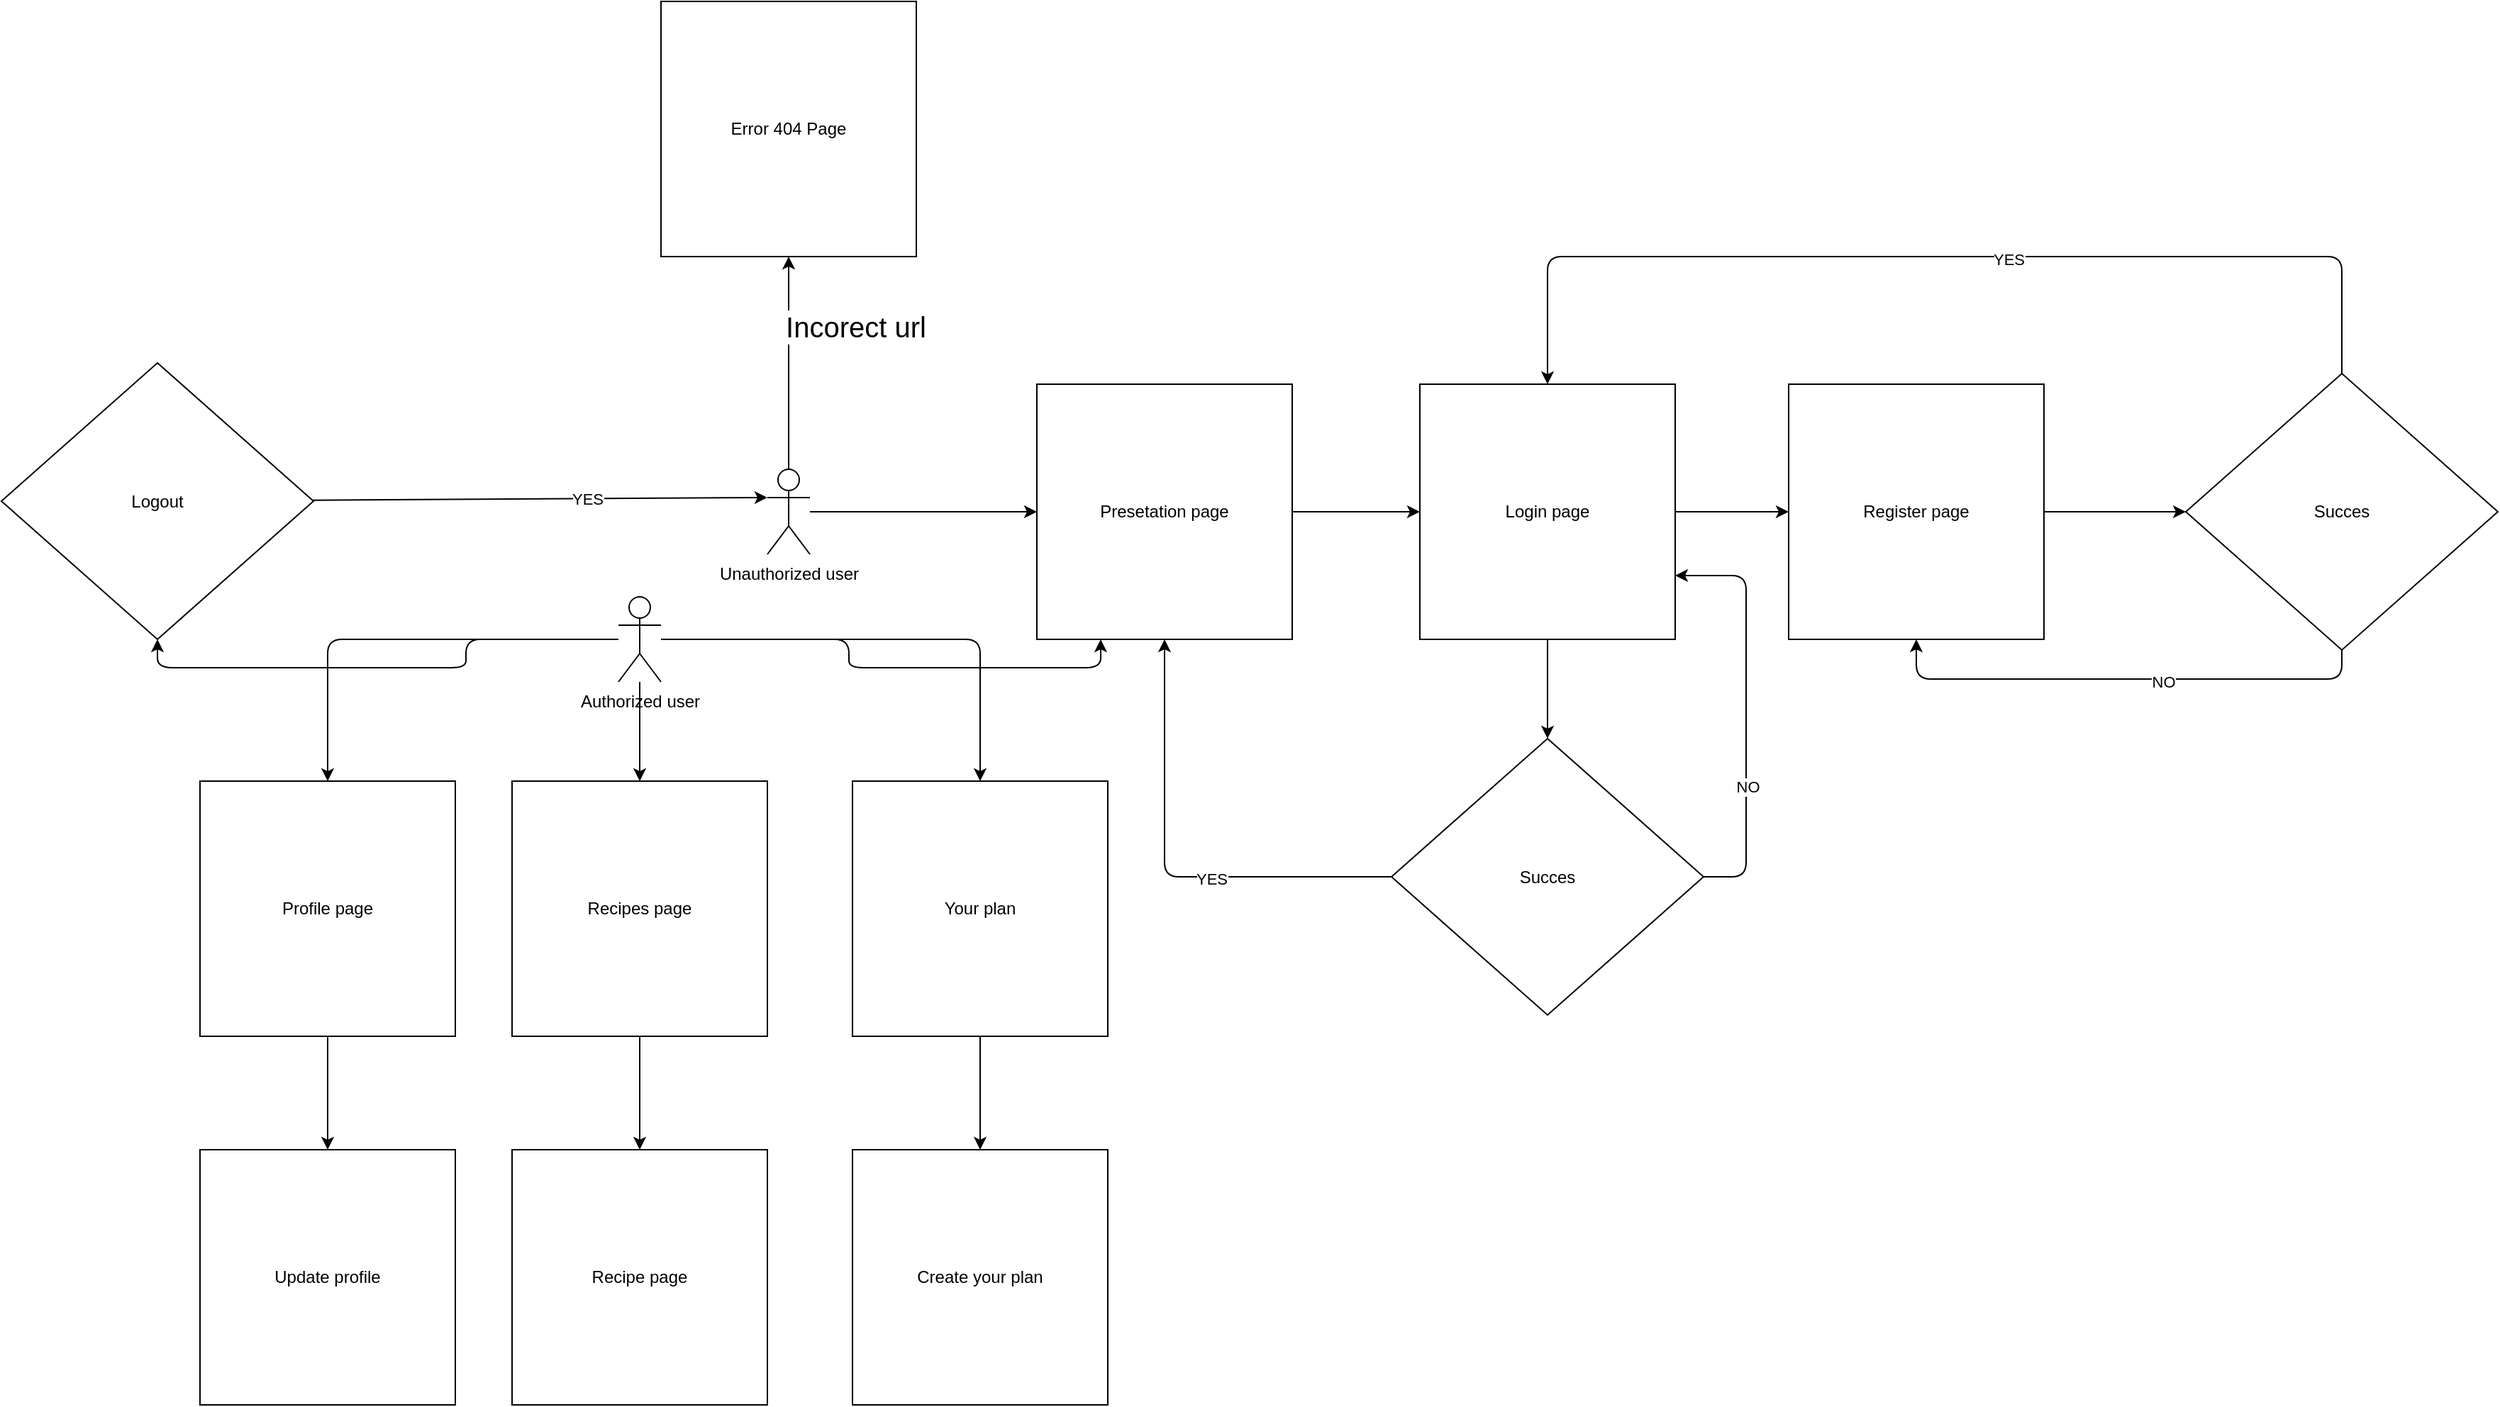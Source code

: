 <mxfile version="13.7.9" type="device" pages="8"><diagram id="tT_WAloRaedqgHwThOUG" name="frontend-ui-flow"><mxGraphModel dx="2687" dy="1445" grid="1" gridSize="10" guides="1" tooltips="1" connect="1" arrows="1" fold="1" page="1" pageScale="1" pageWidth="850" pageHeight="1100" math="0" shadow="0"><root><mxCell id="0"/><mxCell id="1" parent="0"/><mxCell id="jIABL9NwMC9Y9jTkurdB-8" value="" style="edgeStyle=orthogonalEdgeStyle;rounded=0;orthogonalLoop=1;jettySize=auto;html=1;exitX=1;exitY=0.5;exitDx=0;exitDy=0;" parent="1" source="jIABL9NwMC9Y9jTkurdB-1" target="jIABL9NwMC9Y9jTkurdB-7" edge="1"><mxGeometry relative="1" as="geometry"/></mxCell><mxCell id="jIABL9NwMC9Y9jTkurdB-1" value="Presetation page" style="whiteSpace=wrap;html=1;aspect=fixed;" parent="1" vertex="1"><mxGeometry x="120" y="350" width="180" height="180" as="geometry"/></mxCell><mxCell id="jIABL9NwMC9Y9jTkurdB-6" style="edgeStyle=orthogonalEdgeStyle;rounded=0;orthogonalLoop=1;jettySize=auto;html=1;" parent="1" source="jIABL9NwMC9Y9jTkurdB-3" target="jIABL9NwMC9Y9jTkurdB-1" edge="1"><mxGeometry relative="1" as="geometry"/></mxCell><mxCell id="eWHd19Wgt488wwk4grGs-1" style="edgeStyle=orthogonalEdgeStyle;rounded=0;orthogonalLoop=1;jettySize=auto;html=1;" parent="1" source="jIABL9NwMC9Y9jTkurdB-3" target="eWHd19Wgt488wwk4grGs-3" edge="1"><mxGeometry relative="1" as="geometry"><mxPoint x="-55" y="730" as="targetPoint"/></mxGeometry></mxCell><mxCell id="eWHd19Wgt488wwk4grGs-2" value="&lt;font style=&quot;font-size: 20px&quot;&gt;Incorect url&lt;/font&gt;" style="edgeLabel;html=1;align=center;verticalAlign=middle;resizable=0;points=[];" parent="eWHd19Wgt488wwk4grGs-1" vertex="1" connectable="0"><mxGeometry x="0.077" y="4" relative="1" as="geometry"><mxPoint x="51" y="-20" as="offset"/></mxGeometry></mxCell><mxCell id="jIABL9NwMC9Y9jTkurdB-3" value="Unauthorized user" style="shape=umlActor;verticalLabelPosition=bottom;verticalAlign=top;html=1;outlineConnect=0;" parent="1" vertex="1"><mxGeometry x="-70" y="410" width="30" height="60" as="geometry"/></mxCell><mxCell id="jIABL9NwMC9Y9jTkurdB-12" value="" style="edgeStyle=orthogonalEdgeStyle;rounded=0;orthogonalLoop=1;jettySize=auto;html=1;" parent="1" source="jIABL9NwMC9Y9jTkurdB-7" target="jIABL9NwMC9Y9jTkurdB-11" edge="1"><mxGeometry relative="1" as="geometry"/></mxCell><mxCell id="jIABL9NwMC9Y9jTkurdB-25" style="edgeStyle=orthogonalEdgeStyle;rounded=0;orthogonalLoop=1;jettySize=auto;html=1;entryX=0.5;entryY=0;entryDx=0;entryDy=0;" parent="1" source="jIABL9NwMC9Y9jTkurdB-7" target="jIABL9NwMC9Y9jTkurdB-24" edge="1"><mxGeometry relative="1" as="geometry"/></mxCell><mxCell id="jIABL9NwMC9Y9jTkurdB-7" value="Login page" style="whiteSpace=wrap;html=1;aspect=fixed;" parent="1" vertex="1"><mxGeometry x="390" y="350" width="180" height="180" as="geometry"/></mxCell><mxCell id="jIABL9NwMC9Y9jTkurdB-14" style="edgeStyle=orthogonalEdgeStyle;rounded=0;orthogonalLoop=1;jettySize=auto;html=1;" parent="1" source="jIABL9NwMC9Y9jTkurdB-11" target="jIABL9NwMC9Y9jTkurdB-15" edge="1"><mxGeometry relative="1" as="geometry"><mxPoint x="900" y="440" as="targetPoint"/></mxGeometry></mxCell><mxCell id="jIABL9NwMC9Y9jTkurdB-11" value="Register page" style="whiteSpace=wrap;html=1;aspect=fixed;" parent="1" vertex="1"><mxGeometry x="650" y="350" width="180" height="180" as="geometry"/></mxCell><mxCell id="jIABL9NwMC9Y9jTkurdB-17" style="edgeStyle=orthogonalEdgeStyle;rounded=1;orthogonalLoop=1;jettySize=auto;html=1;entryX=0.5;entryY=0;entryDx=0;entryDy=0;exitX=0.5;exitY=0;exitDx=0;exitDy=0;" parent="1" source="jIABL9NwMC9Y9jTkurdB-15" target="jIABL9NwMC9Y9jTkurdB-7" edge="1"><mxGeometry relative="1" as="geometry"><mxPoint x="1040" y="220" as="targetPoint"/><Array as="points"><mxPoint x="1040" y="260"/><mxPoint x="480" y="260"/></Array></mxGeometry></mxCell><mxCell id="jIABL9NwMC9Y9jTkurdB-18" value="YES" style="edgeLabel;html=1;align=center;verticalAlign=middle;resizable=0;points=[];" parent="jIABL9NwMC9Y9jTkurdB-17" vertex="1" connectable="0"><mxGeometry x="-0.132" y="2" relative="1" as="geometry"><mxPoint as="offset"/></mxGeometry></mxCell><mxCell id="K7yYL04Qmei1KKqU96Gb-4" style="edgeStyle=orthogonalEdgeStyle;rounded=1;orthogonalLoop=1;jettySize=auto;html=1;entryX=0.5;entryY=1;entryDx=0;entryDy=0;" edge="1" parent="1" source="jIABL9NwMC9Y9jTkurdB-15" target="jIABL9NwMC9Y9jTkurdB-11"><mxGeometry relative="1" as="geometry"><Array as="points"><mxPoint x="1040" y="558"/><mxPoint x="740" y="558"/></Array></mxGeometry></mxCell><mxCell id="K7yYL04Qmei1KKqU96Gb-5" value="NO" style="edgeLabel;html=1;align=center;verticalAlign=middle;resizable=0;points=[];" vertex="1" connectable="0" parent="K7yYL04Qmei1KKqU96Gb-4"><mxGeometry x="-0.153" y="2" relative="1" as="geometry"><mxPoint x="1" as="offset"/></mxGeometry></mxCell><mxCell id="jIABL9NwMC9Y9jTkurdB-15" value="Succes" style="rhombus;whiteSpace=wrap;html=1;" parent="1" vertex="1"><mxGeometry x="930" y="342.5" width="220" height="195" as="geometry"/></mxCell><mxCell id="jIABL9NwMC9Y9jTkurdB-28" style="edgeStyle=orthogonalEdgeStyle;curved=0;rounded=1;sketch=0;orthogonalLoop=1;jettySize=auto;html=1;exitX=0;exitY=0.5;exitDx=0;exitDy=0;" parent="1" source="jIABL9NwMC9Y9jTkurdB-24" target="jIABL9NwMC9Y9jTkurdB-1" edge="1"><mxGeometry relative="1" as="geometry"><mxPoint x="480" y="890" as="targetPoint"/></mxGeometry></mxCell><mxCell id="jIABL9NwMC9Y9jTkurdB-29" value="YES" style="edgeLabel;html=1;align=center;verticalAlign=middle;resizable=0;points=[];" parent="jIABL9NwMC9Y9jTkurdB-28" vertex="1" connectable="0"><mxGeometry x="-0.225" y="1" relative="1" as="geometry"><mxPoint as="offset"/></mxGeometry></mxCell><mxCell id="K7yYL04Qmei1KKqU96Gb-2" style="edgeStyle=orthogonalEdgeStyle;rounded=1;orthogonalLoop=1;jettySize=auto;html=1;entryX=1;entryY=0.75;entryDx=0;entryDy=0;" edge="1" parent="1" source="jIABL9NwMC9Y9jTkurdB-24" target="jIABL9NwMC9Y9jTkurdB-7"><mxGeometry relative="1" as="geometry"><Array as="points"><mxPoint x="620" y="698"/><mxPoint x="620" y="485"/></Array></mxGeometry></mxCell><mxCell id="K7yYL04Qmei1KKqU96Gb-3" value="NO" style="edgeLabel;html=1;align=center;verticalAlign=middle;resizable=0;points=[];" vertex="1" connectable="0" parent="K7yYL04Qmei1KKqU96Gb-2"><mxGeometry x="-0.354" y="-1" relative="1" as="geometry"><mxPoint y="1" as="offset"/></mxGeometry></mxCell><mxCell id="jIABL9NwMC9Y9jTkurdB-24" value="Succes" style="rhombus;whiteSpace=wrap;html=1;" parent="1" vertex="1"><mxGeometry x="370" y="600" width="220" height="195" as="geometry"/></mxCell><mxCell id="sA1bnuj8D0tTSTBUDdP6-2" value="" style="edgeStyle=orthogonalEdgeStyle;rounded=0;orthogonalLoop=1;jettySize=auto;html=1;" parent="1" source="jIABL9NwMC9Y9jTkurdB-32" target="sA1bnuj8D0tTSTBUDdP6-1" edge="1"><mxGeometry relative="1" as="geometry"/></mxCell><mxCell id="jIABL9NwMC9Y9jTkurdB-32" value="Profile page" style="whiteSpace=wrap;html=1;aspect=fixed;" parent="1" vertex="1"><mxGeometry x="-470" y="630" width="180" height="180" as="geometry"/></mxCell><mxCell id="K7yYL04Qmei1KKqU96Gb-7" style="edgeStyle=orthogonalEdgeStyle;rounded=1;orthogonalLoop=1;jettySize=auto;html=1;" edge="1" parent="1" source="jIABL9NwMC9Y9jTkurdB-34" target="sA1bnuj8D0tTSTBUDdP6-12"><mxGeometry relative="1" as="geometry"/></mxCell><mxCell id="jIABL9NwMC9Y9jTkurdB-34" value="Recipes page" style="whiteSpace=wrap;html=1;aspect=fixed;" parent="1" vertex="1"><mxGeometry x="-250" y="630" width="180" height="180" as="geometry"/></mxCell><mxCell id="sA1bnuj8D0tTSTBUDdP6-15" value="" style="edgeStyle=orthogonalEdgeStyle;rounded=0;orthogonalLoop=1;jettySize=auto;html=1;" parent="1" source="jIABL9NwMC9Y9jTkurdB-36" target="sA1bnuj8D0tTSTBUDdP6-14" edge="1"><mxGeometry relative="1" as="geometry"/></mxCell><mxCell id="jIABL9NwMC9Y9jTkurdB-36" value="Your plan" style="whiteSpace=wrap;html=1;aspect=fixed;" parent="1" vertex="1"><mxGeometry x="-10" y="630" width="180" height="180" as="geometry"/></mxCell><mxCell id="sA1bnuj8D0tTSTBUDdP6-1" value="Update profile" style="whiteSpace=wrap;html=1;aspect=fixed;" parent="1" vertex="1"><mxGeometry x="-470" y="890" width="180" height="180" as="geometry"/></mxCell><mxCell id="sA1bnuj8D0tTSTBUDdP6-12" value="Recipe page" style="whiteSpace=wrap;html=1;aspect=fixed;" parent="1" vertex="1"><mxGeometry x="-250" y="890" width="180" height="180" as="geometry"/></mxCell><mxCell id="sA1bnuj8D0tTSTBUDdP6-14" value="Create your plan" style="whiteSpace=wrap;html=1;aspect=fixed;" parent="1" vertex="1"><mxGeometry x="-10" y="890" width="180" height="180" as="geometry"/></mxCell><mxCell id="eWHd19Wgt488wwk4grGs-3" value="Error 404 Page" style="whiteSpace=wrap;html=1;aspect=fixed;" parent="1" vertex="1"><mxGeometry x="-145" y="80" width="180" height="180" as="geometry"/></mxCell><mxCell id="K7yYL04Qmei1KKqU96Gb-12" style="edgeStyle=orthogonalEdgeStyle;rounded=1;orthogonalLoop=1;jettySize=auto;html=1;" edge="1" parent="1" source="K7yYL04Qmei1KKqU96Gb-11" target="jIABL9NwMC9Y9jTkurdB-34"><mxGeometry relative="1" as="geometry"/></mxCell><mxCell id="K7yYL04Qmei1KKqU96Gb-13" style="edgeStyle=orthogonalEdgeStyle;rounded=1;orthogonalLoop=1;jettySize=auto;html=1;" edge="1" parent="1" source="K7yYL04Qmei1KKqU96Gb-11" target="jIABL9NwMC9Y9jTkurdB-32"><mxGeometry relative="1" as="geometry"/></mxCell><mxCell id="K7yYL04Qmei1KKqU96Gb-14" style="edgeStyle=orthogonalEdgeStyle;rounded=1;orthogonalLoop=1;jettySize=auto;html=1;" edge="1" parent="1" source="K7yYL04Qmei1KKqU96Gb-11" target="jIABL9NwMC9Y9jTkurdB-36"><mxGeometry relative="1" as="geometry"/></mxCell><mxCell id="K7yYL04Qmei1KKqU96Gb-15" style="edgeStyle=orthogonalEdgeStyle;rounded=1;orthogonalLoop=1;jettySize=auto;html=1;entryX=0.25;entryY=1;entryDx=0;entryDy=0;" edge="1" parent="1" source="K7yYL04Qmei1KKqU96Gb-11" target="jIABL9NwMC9Y9jTkurdB-1"><mxGeometry relative="1" as="geometry"/></mxCell><mxCell id="K7yYL04Qmei1KKqU96Gb-19" style="edgeStyle=orthogonalEdgeStyle;rounded=1;orthogonalLoop=1;jettySize=auto;html=1;entryX=0.5;entryY=1;entryDx=0;entryDy=0;" edge="1" parent="1" source="K7yYL04Qmei1KKqU96Gb-11" target="K7yYL04Qmei1KKqU96Gb-17"><mxGeometry relative="1" as="geometry"/></mxCell><mxCell id="K7yYL04Qmei1KKqU96Gb-11" value="Authorized user" style="shape=umlActor;verticalLabelPosition=bottom;verticalAlign=top;html=1;outlineConnect=0;" vertex="1" parent="1"><mxGeometry x="-175" y="500" width="30" height="60" as="geometry"/></mxCell><mxCell id="K7yYL04Qmei1KKqU96Gb-18" style="rounded=1;orthogonalLoop=1;jettySize=auto;html=1;entryX=0;entryY=0.333;entryDx=0;entryDy=0;entryPerimeter=0;" edge="1" parent="1" source="K7yYL04Qmei1KKqU96Gb-17" target="jIABL9NwMC9Y9jTkurdB-3"><mxGeometry relative="1" as="geometry"/></mxCell><mxCell id="K7yYL04Qmei1KKqU96Gb-20" value="YES" style="edgeLabel;html=1;align=center;verticalAlign=middle;resizable=0;points=[];" vertex="1" connectable="0" parent="K7yYL04Qmei1KKqU96Gb-18"><mxGeometry x="0.207" relative="1" as="geometry"><mxPoint as="offset"/></mxGeometry></mxCell><mxCell id="K7yYL04Qmei1KKqU96Gb-17" value="Logout" style="rhombus;whiteSpace=wrap;html=1;" vertex="1" parent="1"><mxGeometry x="-610" y="335" width="220" height="195" as="geometry"/></mxCell></root></mxGraphModel></diagram><diagram id="0cgk7CeALt7BQeRItPhw" name="system-domain-bound-contexts"><mxGraphModel dx="1837" dy="2545" grid="1" gridSize="10" guides="1" tooltips="1" connect="1" arrows="1" fold="1" page="1" pageScale="1" pageWidth="850" pageHeight="1100" math="0" shadow="0"><root><mxCell id="lPh9UVDcS_U6kDZBNcLf-0"/><mxCell id="lPh9UVDcS_U6kDZBNcLf-1" parent="lPh9UVDcS_U6kDZBNcLf-0"/><mxCell id="lPh9UVDcS_U6kDZBNcLf-9" style="edgeStyle=orthogonalEdgeStyle;rounded=0;orthogonalLoop=1;jettySize=auto;html=1;" parent="lPh9UVDcS_U6kDZBNcLf-1" source="lPh9UVDcS_U6kDZBNcLf-3" target="lPh9UVDcS_U6kDZBNcLf-6" edge="1"><mxGeometry relative="1" as="geometry"/></mxCell><mxCell id="uyq7UagwL0Kbrn17cZQS-0" style="edgeStyle=orthogonalEdgeStyle;rounded=0;orthogonalLoop=1;jettySize=auto;html=1;" edge="1" parent="lPh9UVDcS_U6kDZBNcLf-1" source="lPh9UVDcS_U6kDZBNcLf-3" target="lPh9UVDcS_U6kDZBNcLf-5"><mxGeometry relative="1" as="geometry"><Array as="points"><mxPoint x="895" y="610"/><mxPoint x="895" y="610"/></Array></mxGeometry></mxCell><mxCell id="lPh9UVDcS_U6kDZBNcLf-3" value="&lt;font style=&quot;font-size: 27px&quot;&gt;User domain&lt;/font&gt;" style="rounded=1;whiteSpace=wrap;html=1;dashed=1;rotation=0;fillColor=#dae8fc;strokeColor=#6c8ebf;" parent="lPh9UVDcS_U6kDZBNcLf-1" vertex="1"><mxGeometry x="720" y="700" width="350" height="630" as="geometry"/></mxCell><mxCell id="lPh9UVDcS_U6kDZBNcLf-11" style="edgeStyle=orthogonalEdgeStyle;rounded=0;orthogonalLoop=1;jettySize=auto;html=1;entryX=0;entryY=0.5;entryDx=0;entryDy=0;" parent="lPh9UVDcS_U6kDZBNcLf-1" source="lPh9UVDcS_U6kDZBNcLf-4" target="lPh9UVDcS_U6kDZBNcLf-3" edge="1"><mxGeometry relative="1" as="geometry"/></mxCell><mxCell id="lPh9UVDcS_U6kDZBNcLf-4" value="&lt;font style=&quot;font-size: 27px&quot;&gt;Notification domain&lt;/font&gt;" style="rounded=1;whiteSpace=wrap;html=1;dashed=1;rotation=0;fillColor=#fff2cc;strokeColor=#d6b656;" parent="lPh9UVDcS_U6kDZBNcLf-1" vertex="1"><mxGeometry x="150" y="700" width="350" height="630" as="geometry"/></mxCell><mxCell id="lPh9UVDcS_U6kDZBNcLf-7" style="edgeStyle=orthogonalEdgeStyle;rounded=0;orthogonalLoop=1;jettySize=auto;html=1;entryX=0.005;entryY=0.628;entryDx=0;entryDy=0;entryPerimeter=0;" parent="lPh9UVDcS_U6kDZBNcLf-1" source="lPh9UVDcS_U6kDZBNcLf-5" target="lPh9UVDcS_U6kDZBNcLf-6" edge="1"><mxGeometry relative="1" as="geometry"><Array as="points"><mxPoint x="1200" y="346"/></Array></mxGeometry></mxCell><mxCell id="lPh9UVDcS_U6kDZBNcLf-5" value="&lt;font style=&quot;font-size: 27px&quot;&gt;Nutritional domain&lt;/font&gt;" style="rounded=1;whiteSpace=wrap;html=1;dashed=1;rotation=0;fillColor=#d5e8d4;strokeColor=#82b366;" parent="lPh9UVDcS_U6kDZBNcLf-1" vertex="1"><mxGeometry x="730" y="-50" width="350" height="630" as="geometry"/></mxCell><mxCell id="lPh9UVDcS_U6kDZBNcLf-10" style="edgeStyle=orthogonalEdgeStyle;rounded=0;orthogonalLoop=1;jettySize=auto;html=1;" parent="lPh9UVDcS_U6kDZBNcLf-1" source="lPh9UVDcS_U6kDZBNcLf-6" target="lPh9UVDcS_U6kDZBNcLf-5" edge="1"><mxGeometry relative="1" as="geometry"/></mxCell><mxCell id="lPh9UVDcS_U6kDZBNcLf-6" value="&lt;font style=&quot;font-size: 27px&quot;&gt;Plan domain&lt;/font&gt;" style="rounded=1;whiteSpace=wrap;html=1;dashed=1;rotation=0;fillColor=#ffe6cc;strokeColor=#d79b00;" parent="lPh9UVDcS_U6kDZBNcLf-1" vertex="1"><mxGeometry x="1200" y="-50" width="350" height="630" as="geometry"/></mxCell></root></mxGraphModel></diagram><diagram id="Q8vU3g-WVLjATUOc-A7P" name="service-diagram"><mxGraphModel dx="1952" dy="1967" grid="1" gridSize="10" guides="1" tooltips="1" connect="1" arrows="1" fold="1" page="1" pageScale="1" pageWidth="850" pageHeight="1100" math="0" shadow="0"><root><mxCell id="8r9iKw1EIxe2KdmkHRSo-0"/><mxCell id="8r9iKw1EIxe2KdmkHRSo-1" parent="8r9iKw1EIxe2KdmkHRSo-0"/><mxCell id="GLT5iEUW1sRMRuPSdm48-2" value="" style="ellipse;whiteSpace=wrap;html=1;fillColor=#ffe6cc;strokeColor=#d79b00;" parent="8r9iKw1EIxe2KdmkHRSo-1" vertex="1"><mxGeometry x="-102.5" y="90" width="1025" height="630" as="geometry"/></mxCell><mxCell id="GLT5iEUW1sRMRuPSdm48-7" style="edgeStyle=orthogonalEdgeStyle;rounded=0;orthogonalLoop=1;jettySize=auto;html=1;entryX=0.301;entryY=0.039;entryDx=0;entryDy=0;entryPerimeter=0;endArrow=open;endFill=0;" parent="8r9iKw1EIxe2KdmkHRSo-1" source="8r9iKw1EIxe2KdmkHRSo-12" target="GLT5iEUW1sRMRuPSdm48-0" edge="1"><mxGeometry relative="1" as="geometry"><Array as="points"><mxPoint x="370" y="30"/><mxPoint x="370" y="30"/></Array></mxGeometry></mxCell><mxCell id="GLT5iEUW1sRMRuPSdm48-15" style="edgeStyle=orthogonalEdgeStyle;rounded=0;orthogonalLoop=1;jettySize=auto;html=1;endArrow=open;endFill=0;exitX=0.25;exitY=0.056;exitDx=0;exitDy=0;exitPerimeter=0;" parent="8r9iKw1EIxe2KdmkHRSo-1" source="8r9iKw1EIxe2KdmkHRSo-12" target="8r9iKw1EIxe2KdmkHRSo-19" edge="1"><mxGeometry relative="1" as="geometry"><Array as="points"><mxPoint x="360" y="-270"/><mxPoint x="360" y="-270"/></Array></mxGeometry></mxCell><mxCell id="8r9iKw1EIxe2KdmkHRSo-12" value="Frontend Service" style="strokeWidth=2;html=1;shape=mxgraph.flowchart.start_2;whiteSpace=wrap;fillColor=#dae8fc;strokeColor=#6c8ebf;" parent="8r9iKw1EIxe2KdmkHRSo-1" vertex="1"><mxGeometry x="310" y="-190" width="200" height="180" as="geometry"/></mxCell><mxCell id="GLT5iEUW1sRMRuPSdm48-10" style="edgeStyle=orthogonalEdgeStyle;rounded=0;orthogonalLoop=1;jettySize=auto;html=1;endArrow=open;endFill=0;" parent="8r9iKw1EIxe2KdmkHRSo-1" source="8r9iKw1EIxe2KdmkHRSo-3" target="GLT5iEUW1sRMRuPSdm48-0" edge="1"><mxGeometry relative="1" as="geometry"><Array as="points"><mxPoint x="544" y="365"/><mxPoint x="460" y="365"/></Array></mxGeometry></mxCell><mxCell id="8r9iKw1EIxe2KdmkHRSo-3" value="Nutrition Service" style="strokeWidth=2;html=1;shape=mxgraph.flowchart.start_2;whiteSpace=wrap;fillColor=#fff2cc;strokeColor=#d6b656;" parent="8r9iKw1EIxe2KdmkHRSo-1" vertex="1"><mxGeometry x="443.45" y="395" width="200" height="180" as="geometry"/></mxCell><mxCell id="GLT5iEUW1sRMRuPSdm48-9" style="edgeStyle=orthogonalEdgeStyle;rounded=0;orthogonalLoop=1;jettySize=auto;html=1;endArrow=open;endFill=0;" parent="8r9iKw1EIxe2KdmkHRSo-1" source="8r9iKw1EIxe2KdmkHRSo-4" edge="1"><mxGeometry relative="1" as="geometry"><mxPoint x="310" y="270" as="targetPoint"/><Array as="points"><mxPoint x="60" y="270"/></Array></mxGeometry></mxCell><mxCell id="8r9iKw1EIxe2KdmkHRSo-4" value="User Service" style="strokeWidth=2;html=1;shape=mxgraph.flowchart.start_2;whiteSpace=wrap;fillColor=#fff2cc;strokeColor=#d6b656;" parent="8r9iKw1EIxe2KdmkHRSo-1" vertex="1"><mxGeometry x="-55" y="395" width="200" height="180" as="geometry"/></mxCell><mxCell id="GLT5iEUW1sRMRuPSdm48-11" style="edgeStyle=orthogonalEdgeStyle;rounded=0;orthogonalLoop=1;jettySize=auto;html=1;entryX=0.145;entryY=0.855;entryDx=0;entryDy=0;entryPerimeter=0;endArrow=open;endFill=0;" parent="8r9iKw1EIxe2KdmkHRSo-1" source="8r9iKw1EIxe2KdmkHRSo-5" target="GLT5iEUW1sRMRuPSdm48-0" edge="1"><mxGeometry relative="1" as="geometry"><Array as="points"><mxPoint x="295" y="350"/><mxPoint x="339" y="350"/></Array></mxGeometry></mxCell><mxCell id="8r9iKw1EIxe2KdmkHRSo-5" value="Plan Service" style="strokeWidth=2;html=1;shape=mxgraph.flowchart.start_2;whiteSpace=wrap;fillColor=#fff2cc;strokeColor=#d6b656;" parent="8r9iKw1EIxe2KdmkHRSo-1" vertex="1"><mxGeometry x="195" y="395" width="200" height="180" as="geometry"/></mxCell><mxCell id="GLT5iEUW1sRMRuPSdm48-12" style="edgeStyle=orthogonalEdgeStyle;rounded=0;orthogonalLoop=1;jettySize=auto;html=1;endArrow=open;endFill=0;" parent="8r9iKw1EIxe2KdmkHRSo-1" source="8r9iKw1EIxe2KdmkHRSo-6" target="GLT5iEUW1sRMRuPSdm48-0" edge="1"><mxGeometry relative="1" as="geometry"><Array as="points"><mxPoint x="750" y="260"/></Array></mxGeometry></mxCell><mxCell id="8r9iKw1EIxe2KdmkHRSo-6" value="Notification Service" style="strokeWidth=2;html=1;shape=mxgraph.flowchart.start_2;whiteSpace=wrap;fillColor=#fff2cc;strokeColor=#d6b656;" parent="8r9iKw1EIxe2KdmkHRSo-1" vertex="1"><mxGeometry x="675" y="395" width="200" height="180" as="geometry"/></mxCell><mxCell id="GLT5iEUW1sRMRuPSdm48-16" style="edgeStyle=orthogonalEdgeStyle;rounded=0;orthogonalLoop=1;jettySize=auto;html=1;entryX=0.7;entryY=0.048;entryDx=0;entryDy=0;entryPerimeter=0;endArrow=open;endFill=0;" parent="8r9iKw1EIxe2KdmkHRSo-1" source="8r9iKw1EIxe2KdmkHRSo-19" target="8r9iKw1EIxe2KdmkHRSo-12" edge="1"><mxGeometry relative="1" as="geometry"><Array as="points"><mxPoint x="450" y="-270"/><mxPoint x="450" y="-270"/></Array></mxGeometry></mxCell><mxCell id="8r9iKw1EIxe2KdmkHRSo-19" value="" style="pointerEvents=1;shadow=0;dashed=0;html=1;strokeColor=none;fillColor=#434445;aspect=fixed;labelPosition=center;verticalLabelPosition=bottom;verticalAlign=top;align=center;outlineConnect=0;shape=mxgraph.vvd.web_browser;" parent="8r9iKw1EIxe2KdmkHRSo-1" vertex="1"><mxGeometry x="317.67" y="-440" width="183.1" height="130" as="geometry"/></mxCell><mxCell id="8r9iKw1EIxe2KdmkHRSo-23" value="" style="strokeWidth=2;html=1;shape=mxgraph.flowchart.database;whiteSpace=wrap;fillColor=#d5e8d4;strokeColor=#82b366;" parent="8r9iKw1EIxe2KdmkHRSo-1" vertex="1"><mxGeometry x="17.5" y="500" width="55" height="55" as="geometry"/></mxCell><mxCell id="8r9iKw1EIxe2KdmkHRSo-24" value="" style="strokeWidth=2;html=1;shape=mxgraph.flowchart.database;whiteSpace=wrap;fillColor=#d5e8d4;strokeColor=#82b366;" parent="8r9iKw1EIxe2KdmkHRSo-1" vertex="1"><mxGeometry x="267.5" y="500" width="55" height="55" as="geometry"/></mxCell><mxCell id="8r9iKw1EIxe2KdmkHRSo-25" value="" style="strokeWidth=2;html=1;shape=mxgraph.flowchart.database;whiteSpace=wrap;fillColor=#d5e8d4;strokeColor=#82b366;" parent="8r9iKw1EIxe2KdmkHRSo-1" vertex="1"><mxGeometry x="515.95" y="500" width="53.45" height="55" as="geometry"/></mxCell><mxCell id="YV_KPCzeJ62kZ1nM5gXp-7" style="edgeStyle=none;rounded=0;orthogonalLoop=1;jettySize=auto;html=1;dashed=1;endArrow=open;endFill=0;" parent="8r9iKw1EIxe2KdmkHRSo-1" source="YV_KPCzeJ62kZ1nM5gXp-6" target="8r9iKw1EIxe2KdmkHRSo-19" edge="1"><mxGeometry relative="1" as="geometry"/></mxCell><mxCell id="YV_KPCzeJ62kZ1nM5gXp-6" value="The client browser" style="shape=note;size=15;align=left;spacingLeft=10;html=1;whiteSpace=wrap;fillColor=#ffffff;" parent="8r9iKw1EIxe2KdmkHRSo-1" vertex="1"><mxGeometry x="619.22" y="-395" width="150" height="40" as="geometry"/></mxCell><mxCell id="GLT5iEUW1sRMRuPSdm48-3" style="edgeStyle=orthogonalEdgeStyle;rounded=0;orthogonalLoop=1;jettySize=auto;html=1;endArrow=open;endFill=0;" parent="8r9iKw1EIxe2KdmkHRSo-1" source="GLT5iEUW1sRMRuPSdm48-0" target="8r9iKw1EIxe2KdmkHRSo-4" edge="1"><mxGeometry relative="1" as="geometry"><Array as="points"><mxPoint x="30" y="230"/></Array></mxGeometry></mxCell><mxCell id="GLT5iEUW1sRMRuPSdm48-4" style="edgeStyle=orthogonalEdgeStyle;rounded=0;orthogonalLoop=1;jettySize=auto;html=1;exitX=0.198;exitY=0.912;exitDx=0;exitDy=0;exitPerimeter=0;entryX=0.624;entryY=0.017;entryDx=0;entryDy=0;entryPerimeter=0;endArrow=open;endFill=0;" parent="8r9iKw1EIxe2KdmkHRSo-1" source="GLT5iEUW1sRMRuPSdm48-0" target="8r9iKw1EIxe2KdmkHRSo-5" edge="1"><mxGeometry relative="1" as="geometry"><Array as="points"><mxPoint x="350" y="365"/><mxPoint x="320" y="365"/></Array></mxGeometry></mxCell><mxCell id="GLT5iEUW1sRMRuPSdm48-5" style="edgeStyle=orthogonalEdgeStyle;rounded=0;orthogonalLoop=1;jettySize=auto;html=1;exitX=0.898;exitY=0.81;exitDx=0;exitDy=0;exitPerimeter=0;entryX=0.683;entryY=0.028;entryDx=0;entryDy=0;entryPerimeter=0;endArrow=open;endFill=0;" parent="8r9iKw1EIxe2KdmkHRSo-1" source="GLT5iEUW1sRMRuPSdm48-0" target="8r9iKw1EIxe2KdmkHRSo-3" edge="1"><mxGeometry relative="1" as="geometry"><Array as="points"><mxPoint x="490" y="340"/><mxPoint x="580" y="340"/></Array></mxGeometry></mxCell><mxCell id="GLT5iEUW1sRMRuPSdm48-6" style="edgeStyle=orthogonalEdgeStyle;rounded=0;orthogonalLoop=1;jettySize=auto;html=1;entryX=0.673;entryY=0.033;entryDx=0;entryDy=0;entryPerimeter=0;endArrow=open;endFill=0;" parent="8r9iKw1EIxe2KdmkHRSo-1" source="GLT5iEUW1sRMRuPSdm48-0" target="8r9iKw1EIxe2KdmkHRSo-6" edge="1"><mxGeometry relative="1" as="geometry"><Array as="points"><mxPoint x="810" y="230"/></Array></mxGeometry></mxCell><mxCell id="GLT5iEUW1sRMRuPSdm48-8" style="edgeStyle=orthogonalEdgeStyle;rounded=0;orthogonalLoop=1;jettySize=auto;html=1;endArrow=open;endFill=0;" parent="8r9iKw1EIxe2KdmkHRSo-1" source="GLT5iEUW1sRMRuPSdm48-0" target="8r9iKw1EIxe2KdmkHRSo-12" edge="1"><mxGeometry relative="1" as="geometry"><Array as="points"><mxPoint x="440" y="70"/><mxPoint x="440" y="70"/></Array></mxGeometry></mxCell><mxCell id="GLT5iEUW1sRMRuPSdm48-0" value="Orchestrator Service&lt;br&gt;(Backend Service)" style="strokeWidth=2;html=1;shape=mxgraph.flowchart.start_2;whiteSpace=wrap;fillColor=#fff2cc;strokeColor=#d6b656;" parent="8r9iKw1EIxe2KdmkHRSo-1" vertex="1"><mxGeometry x="310" y="155" width="200" height="180" as="geometry"/></mxCell><mxCell id="KRC622IT2WU0fBZgRiM0-0" value="" style="dashed=0;outlineConnect=0;html=1;align=center;labelPosition=center;verticalLabelPosition=bottom;verticalAlign=top;shape=mxgraph.weblogos.java" parent="8r9iKw1EIxe2KdmkHRSo-1" vertex="1"><mxGeometry x="275" y="410" width="34.4" height="65" as="geometry"/></mxCell><mxCell id="KRC622IT2WU0fBZgRiM0-2" value="" style="shape=image;verticalLabelPosition=bottom;labelBackgroundColor=#ffffff;verticalAlign=top;aspect=fixed;imageAspect=0;image=https://cdn.freebiesupply.com/logos/large/2x/kotlin-1-logo-png-transparent.png;" parent="8r9iKw1EIxe2KdmkHRSo-1" vertex="1"><mxGeometry x="17.5" y="415" width="55" height="55" as="geometry"/></mxCell><mxCell id="KRC622IT2WU0fBZgRiM0-3" value="" style="shape=image;verticalLabelPosition=bottom;labelBackgroundColor=#ffffff;verticalAlign=top;aspect=fixed;imageAspect=0;image=https://cdn.freebiesupply.com/logos/large/2x/kotlin-1-logo-png-transparent.png;" parent="8r9iKw1EIxe2KdmkHRSo-1" vertex="1"><mxGeometry x="515.95" y="415" width="55" height="55" as="geometry"/></mxCell><mxCell id="KRC622IT2WU0fBZgRiM0-4" value="" style="shape=image;verticalLabelPosition=bottom;labelBackgroundColor=#ffffff;verticalAlign=top;aspect=fixed;imageAspect=0;image=https://cdn.freebiesupply.com/logos/large/2x/kotlin-1-logo-png-transparent.png;" parent="8r9iKw1EIxe2KdmkHRSo-1" vertex="1"><mxGeometry x="381.72" y="170" width="55" height="55" as="geometry"/></mxCell><mxCell id="KRC622IT2WU0fBZgRiM0-6" value="" style="shape=image;verticalLabelPosition=bottom;labelBackgroundColor=#ffffff;verticalAlign=top;aspect=fixed;imageAspect=0;image=http://assets.stickpng.com/images/5848152fcef1014c0b5e4967.png;" parent="8r9iKw1EIxe2KdmkHRSo-1" vertex="1"><mxGeometry x="746.14" y="410" width="57.72" height="57.5" as="geometry"/></mxCell><mxCell id="KRC622IT2WU0fBZgRiM0-7" value="" style="shape=image;verticalLabelPosition=bottom;labelBackgroundColor=#ffffff;verticalAlign=top;aspect=fixed;imageAspect=0;image=http://assets.stickpng.com/images/584830f5cef1014c0b5e4aa1.png;" parent="8r9iKw1EIxe2KdmkHRSo-1" vertex="1"><mxGeometry x="376.59" y="-180" width="66.81" height="60" as="geometry"/></mxCell><mxCell id="MxnXbtX0CexgK8aq9Icq-3" style="edgeStyle=orthogonalEdgeStyle;rounded=0;orthogonalLoop=1;jettySize=auto;html=1;" parent="8r9iKw1EIxe2KdmkHRSo-1" source="MxnXbtX0CexgK8aq9Icq-0" target="MxnXbtX0CexgK8aq9Icq-2" edge="1"><mxGeometry relative="1" as="geometry"/></mxCell><mxCell id="MxnXbtX0CexgK8aq9Icq-5" style="edgeStyle=orthogonalEdgeStyle;rounded=0;orthogonalLoop=1;jettySize=auto;html=1;" parent="8r9iKw1EIxe2KdmkHRSo-1" source="MxnXbtX0CexgK8aq9Icq-0" target="MxnXbtX0CexgK8aq9Icq-4" edge="1"><mxGeometry relative="1" as="geometry"/></mxCell><mxCell id="MxnXbtX0CexgK8aq9Icq-0" value="Web Scraper" style="strokeWidth=2;html=1;shape=mxgraph.flowchart.start_2;whiteSpace=wrap;fillColor=#fff2cc;strokeColor=#d6b656;" parent="8r9iKw1EIxe2KdmkHRSo-1" vertex="1"><mxGeometry x="-340" y="275" width="200" height="180" as="geometry"/></mxCell><mxCell id="MxnXbtX0CexgK8aq9Icq-1" value="" style="shape=image;verticalLabelPosition=bottom;labelBackgroundColor=#ffffff;verticalAlign=top;aspect=fixed;imageAspect=0;image=http://assets.stickpng.com/images/5848152fcef1014c0b5e4967.png;" parent="8r9iKw1EIxe2KdmkHRSo-1" vertex="1"><mxGeometry x="-268.86" y="290" width="57.72" height="57.5" as="geometry"/></mxCell><mxCell id="MxnXbtX0CexgK8aq9Icq-2" value="" style="aspect=fixed;perimeter=ellipsePerimeter;html=1;align=center;shadow=0;dashed=0;spacingTop=3;image;image=img/lib/active_directory/internet_cloud.svg;" parent="8r9iKw1EIxe2KdmkHRSo-1" vertex="1"><mxGeometry x="-319.36" y="100" width="158.73" height="100" as="geometry"/></mxCell><mxCell id="MxnXbtX0CexgK8aq9Icq-6" style="edgeStyle=orthogonalEdgeStyle;rounded=0;orthogonalLoop=1;jettySize=auto;html=1;entryX=0.5;entryY=1;entryDx=0;entryDy=0;entryPerimeter=0;" parent="8r9iKw1EIxe2KdmkHRSo-1" source="MxnXbtX0CexgK8aq9Icq-4" target="8r9iKw1EIxe2KdmkHRSo-23" edge="1"><mxGeometry relative="1" as="geometry"/></mxCell><mxCell id="MxnXbtX0CexgK8aq9Icq-7" style="edgeStyle=orthogonalEdgeStyle;rounded=0;orthogonalLoop=1;jettySize=auto;html=1;entryX=0.5;entryY=1;entryDx=0;entryDy=0;entryPerimeter=0;" parent="8r9iKw1EIxe2KdmkHRSo-1" source="MxnXbtX0CexgK8aq9Icq-4" target="8r9iKw1EIxe2KdmkHRSo-24" edge="1"><mxGeometry relative="1" as="geometry"><Array as="points"><mxPoint x="295" y="630"/></Array></mxGeometry></mxCell><mxCell id="MxnXbtX0CexgK8aq9Icq-8" style="edgeStyle=orthogonalEdgeStyle;rounded=0;orthogonalLoop=1;jettySize=auto;html=1;entryX=0.5;entryY=1;entryDx=0;entryDy=0;entryPerimeter=0;" parent="8r9iKw1EIxe2KdmkHRSo-1" source="MxnXbtX0CexgK8aq9Icq-4" target="8r9iKw1EIxe2KdmkHRSo-25" edge="1"><mxGeometry relative="1" as="geometry"><Array as="points"><mxPoint x="543" y="650"/></Array></mxGeometry></mxCell><mxCell id="MxnXbtX0CexgK8aq9Icq-4" value="Database scripts and data filter" style="strokeWidth=2;html=1;shape=mxgraph.flowchart.start_2;whiteSpace=wrap;fillColor=#fff2cc;strokeColor=#d6b656;" parent="8r9iKw1EIxe2KdmkHRSo-1" vertex="1"><mxGeometry x="-340" y="515" width="200" height="180" as="geometry"/></mxCell><mxCell id="MxnXbtX0CexgK8aq9Icq-10" value="" style="shape=image;verticalLabelPosition=bottom;labelBackgroundColor=#ffffff;verticalAlign=top;aspect=fixed;imageAspect=0;image=http://assets.stickpng.com/images/5848152fcef1014c0b5e4967.png;" parent="8r9iKw1EIxe2KdmkHRSo-1" vertex="1"><mxGeometry x="-268.86" y="530" width="57.72" height="57.5" as="geometry"/></mxCell><mxCell id="MxnXbtX0CexgK8aq9Icq-11" value="Backend network" style="text;html=1;strokeColor=none;fillColor=none;align=center;verticalAlign=middle;whiteSpace=wrap;rounded=0;fontSize=17;" parent="8r9iKw1EIxe2KdmkHRSo-1" vertex="1"><mxGeometry x="270" y="675" width="290" height="20" as="geometry"/></mxCell><mxCell id="MxnXbtX0CexgK8aq9Icq-12" value="" style="shape=image;verticalLabelPosition=bottom;labelBackgroundColor=#ffffff;verticalAlign=top;aspect=fixed;imageAspect=0;image=http://assets.stickpng.com/images/58482f85cef1014c0b5e4a84.png;" parent="8r9iKw1EIxe2KdmkHRSo-1" vertex="1"><mxGeometry y="509" width="91.9" height="41" as="geometry"/></mxCell><mxCell id="MxnXbtX0CexgK8aq9Icq-13" value="" style="shape=image;verticalLabelPosition=bottom;labelBackgroundColor=#ffffff;verticalAlign=top;aspect=fixed;imageAspect=0;image=http://assets.stickpng.com/images/58482f85cef1014c0b5e4a84.png;" parent="8r9iKw1EIxe2KdmkHRSo-1" vertex="1"><mxGeometry x="249.05" y="509" width="91.9" height="41" as="geometry"/></mxCell><mxCell id="MxnXbtX0CexgK8aq9Icq-14" value="" style="shape=image;verticalLabelPosition=bottom;labelBackgroundColor=#ffffff;verticalAlign=top;aspect=fixed;imageAspect=0;image=http://assets.stickpng.com/images/58482f85cef1014c0b5e4a84.png;" parent="8r9iKw1EIxe2KdmkHRSo-1" vertex="1"><mxGeometry x="496.73" y="509" width="91.9" height="41" as="geometry"/></mxCell></root></mxGraphModel></diagram><diagram id="c6b85HgVXR4x5hRqRuXG" name="backend-database-schema"><mxGraphModel dx="1952" dy="1967" grid="1" gridSize="10" guides="1" tooltips="1" connect="1" arrows="1" fold="1" page="1" pageScale="1" pageWidth="850" pageHeight="1100" math="0" shadow="0"><root><mxCell id="lagmfhHpKKl80VpMLa9l-0"/><mxCell id="lagmfhHpKKl80VpMLa9l-1" parent="lagmfhHpKKl80VpMLa9l-0"/><mxCell id="T7Ervzy9_s5Gbwosk6st-25" value="" style="rounded=1;whiteSpace=wrap;html=1;fontSize=15;strokeWidth=2;perimeterSpacing=0;fillColor=none;" parent="lagmfhHpKKl80VpMLa9l-1" vertex="1"><mxGeometry x="-630" y="571.25" width="780" height="677.5" as="geometry"/></mxCell><mxCell id="0hOi0JBrSimgojkr24_j-17" value="" style="rounded=1;whiteSpace=wrap;html=1;fontSize=15;strokeWidth=2;perimeterSpacing=0;fillColor=none;" parent="lagmfhHpKKl80VpMLa9l-1" vertex="1"><mxGeometry x="-605" y="-100" width="750" height="640" as="geometry"/></mxCell><mxCell id="ZLEUo2XDGrTCHhClaAzR-0" value="" style="rounded=1;whiteSpace=wrap;html=1;fontSize=15;strokeWidth=2;perimeterSpacing=0;fillColor=none;" parent="lagmfhHpKKl80VpMLa9l-1" vertex="1"><mxGeometry x="240" y="-270" width="1250" height="1470" as="geometry"/></mxCell><mxCell id="_PwbdD81amkd-PAZ2ush-0" value="" style="whiteSpace=wrap;html=1;aspect=fixed;fillColor=#fff2cc;strokeColor=#d6b656;" parent="lagmfhHpKKl80VpMLa9l-1" vertex="1"><mxGeometry x="-450" y="-530" width="410" height="410" as="geometry"/></mxCell><mxCell id="_PwbdD81amkd-PAZ2ush-1" value="&lt;font style=&quot;font-size: 20px&quot;&gt;SQLite data types&lt;/font&gt;" style="text;html=1;strokeColor=none;fillColor=none;align=center;verticalAlign=middle;whiteSpace=wrap;rounded=0;" parent="lagmfhHpKKl80VpMLa9l-1" vertex="1"><mxGeometry x="-330" y="-510" width="180" height="20" as="geometry"/></mxCell><mxCell id="_PwbdD81amkd-PAZ2ush-2" value="&lt;b&gt;NULL&lt;/b&gt; -&amp;nbsp; the value is a null value" style="text;html=1;strokeColor=none;fillColor=none;align=center;verticalAlign=middle;whiteSpace=wrap;rounded=0;fontSize=15;" parent="lagmfhHpKKl80VpMLa9l-1" vertex="1"><mxGeometry x="-410" y="-460" width="340" height="30" as="geometry"/></mxCell><mxCell id="_PwbdD81amkd-PAZ2ush-3" value="&lt;b&gt;INTEGER&lt;/b&gt; - The value is a signed integer, stored in 1, 2, 3, 4, 6 or 8 bytes depending on the magnitude of the value" style="text;html=1;strokeColor=none;fillColor=none;align=center;verticalAlign=middle;whiteSpace=wrap;rounded=0;fontSize=15;" parent="lagmfhHpKKl80VpMLa9l-1" vertex="1"><mxGeometry x="-410" y="-400" width="340" height="30" as="geometry"/></mxCell><mxCell id="_PwbdD81amkd-PAZ2ush-4" value="&lt;b&gt;REAL&lt;/b&gt; - The value is a floating point value, stored as&lt;br&gt;  an 8-byte IEEE floating point number" style="text;html=1;strokeColor=none;fillColor=none;align=center;verticalAlign=middle;whiteSpace=wrap;rounded=0;fontSize=15;" parent="lagmfhHpKKl80VpMLa9l-1" vertex="1"><mxGeometry x="-415" y="-340" width="340" height="30" as="geometry"/></mxCell><mxCell id="_PwbdD81amkd-PAZ2ush-5" value="&lt;b&gt;TEXT&lt;/b&gt; - The value is a text string, stored using the&lt;br&gt;  database encoding (UTF-8, UTF-16BE or UTF-16LE)." style="text;html=1;strokeColor=none;fillColor=none;align=center;verticalAlign=middle;whiteSpace=wrap;rounded=0;fontSize=15;" parent="lagmfhHpKKl80VpMLa9l-1" vertex="1"><mxGeometry x="-410" y="-280" width="340" height="30" as="geometry"/></mxCell><mxCell id="_PwbdD81amkd-PAZ2ush-6" value="&lt;b&gt;BLOB -&amp;nbsp;&lt;/b&gt;The value is a blob of data, stored exactly as&lt;br/&gt;  it was input." style="text;html=1;strokeColor=none;fillColor=none;align=center;verticalAlign=middle;whiteSpace=wrap;rounded=0;fontSize=15;" parent="lagmfhHpKKl80VpMLa9l-1" vertex="1"><mxGeometry x="-415" y="-220" width="340" height="30" as="geometry"/></mxCell><mxCell id="_PwbdD81amkd-PAZ2ush-87" style="edgeStyle=orthogonalEdgeStyle;rounded=0;orthogonalLoop=1;jettySize=auto;html=1;entryX=0;entryY=0.5;entryDx=0;entryDy=0;fontSize=15;endArrow=ERone;endFill=0;startArrow=ERone;startFill=0;" parent="lagmfhHpKKl80VpMLa9l-1" source="_PwbdD81amkd-PAZ2ush-84" target="_PwbdD81amkd-PAZ2ush-73" edge="1"><mxGeometry relative="1" as="geometry"/></mxCell><mxCell id="0hOi0JBrSimgojkr24_j-18" value="&lt;span style=&quot;font-size: 27px&quot;&gt;User Authenticity system&lt;/span&gt;" style="text;html=1;strokeColor=none;fillColor=none;align=center;verticalAlign=middle;whiteSpace=wrap;rounded=0;dashed=1;fontSize=15;" parent="lagmfhHpKKl80VpMLa9l-1" vertex="1"><mxGeometry x="-345" y="-50" width="260" height="20" as="geometry"/></mxCell><mxCell id="ZLEUo2XDGrTCHhClaAzR-1" value="&lt;span style=&quot;font-size: 27px&quot;&gt;Nutritional system&lt;/span&gt;" style="text;html=1;strokeColor=none;fillColor=none;align=center;verticalAlign=middle;whiteSpace=wrap;rounded=0;dashed=1;fontSize=15;" parent="lagmfhHpKKl80VpMLa9l-1" vertex="1"><mxGeometry x="730" y="-230" width="260" height="20" as="geometry"/></mxCell><mxCell id="A-jbODdzJ4hvpCW1-FsS-42" style="edgeStyle=orthogonalEdgeStyle;rounded=0;orthogonalLoop=1;jettySize=auto;html=1;entryX=1;entryY=0.5;entryDx=0;entryDy=0;startArrow=ERoneToMany;startFill=0;endArrow=ERoneToMany;endFill=0;exitX=0.5;exitY=0;exitDx=0;exitDy=0;" parent="lagmfhHpKKl80VpMLa9l-1" source="_PwbdD81amkd-PAZ2ush-91" target="qF4gsSaHcvGnuXDfHDkC-78" edge="1"><mxGeometry relative="1" as="geometry"><Array as="points"><mxPoint x="475" y="460"/><mxPoint x="260" y="460"/><mxPoint x="260" y="1136"/></Array></mxGeometry></mxCell><mxCell id="WINXZppwKJAAZoYOpNLL-20" style="edgeStyle=orthogonalEdgeStyle;rounded=0;orthogonalLoop=1;jettySize=auto;html=1;entryX=0;entryY=0.5;entryDx=0;entryDy=0;startArrow=ERone;startFill=0;endArrow=ERoneToMany;endFill=0;exitX=1;exitY=0.5;exitDx=0;exitDy=0;" parent="lagmfhHpKKl80VpMLa9l-1" source="_PwbdD81amkd-PAZ2ush-92" target="WINXZppwKJAAZoYOpNLL-17" edge="1"><mxGeometry relative="1" as="geometry"><Array as="points"><mxPoint x="660" y="565"/><mxPoint x="660" y="775"/></Array></mxGeometry></mxCell><mxCell id="iDFSzI872Dmk3g3vy5z4-44" style="edgeStyle=orthogonalEdgeStyle;rounded=0;orthogonalLoop=1;jettySize=auto;html=1;entryX=0;entryY=0.5;entryDx=0;entryDy=0;startArrow=ERone;startFill=0;endArrow=ERoneToMany;endFill=0;" parent="lagmfhHpKKl80VpMLa9l-1" source="_PwbdD81amkd-PAZ2ush-91" target="iDFSzI872Dmk3g3vy5z4-41" edge="1"><mxGeometry relative="1" as="geometry"><Array as="points"><mxPoint x="475" y="740"/><mxPoint x="650" y="740"/><mxPoint x="650" y="840"/><mxPoint x="980" y="840"/><mxPoint x="980" y="985"/></Array></mxGeometry></mxCell><mxCell id="_PwbdD81amkd-PAZ2ush-91" value="recipes" style="shape=table;startSize=30;container=1;collapsible=1;childLayout=tableLayout;fixedRows=1;rowLines=0;fontStyle=1;align=center;resizeLast=1;fillColor=#f8cecc;strokeColor=#b85450;" parent="lagmfhHpKKl80VpMLa9l-1" vertex="1"><mxGeometry x="340" y="520" width="270" height="210" as="geometry"/></mxCell><mxCell id="_PwbdD81amkd-PAZ2ush-92" value="" style="shape=partialRectangle;collapsible=0;dropTarget=0;pointerEvents=0;fillColor=none;top=0;left=0;bottom=1;right=0;points=[[0,0.5],[1,0.5]];portConstraint=eastwest;" parent="_PwbdD81amkd-PAZ2ush-91" vertex="1"><mxGeometry y="30" width="270" height="30" as="geometry"/></mxCell><mxCell id="_PwbdD81amkd-PAZ2ush-93" value="PK" style="shape=partialRectangle;connectable=0;fillColor=none;top=0;left=0;bottom=0;right=0;fontStyle=1;overflow=hidden;" parent="_PwbdD81amkd-PAZ2ush-92" vertex="1"><mxGeometry width="30" height="30" as="geometry"/></mxCell><mxCell id="_PwbdD81amkd-PAZ2ush-94" value="ID: integer" style="shape=partialRectangle;connectable=0;fillColor=none;top=0;left=0;bottom=0;right=0;align=left;spacingLeft=6;fontStyle=5;overflow=hidden;" parent="_PwbdD81amkd-PAZ2ush-92" vertex="1"><mxGeometry x="30" width="240" height="30" as="geometry"/></mxCell><mxCell id="_PwbdD81amkd-PAZ2ush-95" value="" style="shape=partialRectangle;collapsible=0;dropTarget=0;pointerEvents=0;fillColor=none;top=0;left=0;bottom=0;right=0;points=[[0,0.5],[1,0.5]];portConstraint=eastwest;" parent="_PwbdD81amkd-PAZ2ush-91" vertex="1"><mxGeometry y="60" width="270" height="30" as="geometry"/></mxCell><mxCell id="_PwbdD81amkd-PAZ2ush-96" value="FK" style="shape=partialRectangle;connectable=0;fillColor=none;top=0;left=0;bottom=0;right=0;editable=1;overflow=hidden;" parent="_PwbdD81amkd-PAZ2ush-95" vertex="1"><mxGeometry width="30" height="30" as="geometry"/></mxCell><mxCell id="_PwbdD81amkd-PAZ2ush-97" value="ID_nutrients: integer NOT NULL" style="shape=partialRectangle;connectable=0;fillColor=none;top=0;left=0;bottom=0;right=0;align=left;spacingLeft=6;overflow=hidden;" parent="_PwbdD81amkd-PAZ2ush-95" vertex="1"><mxGeometry x="30" width="240" height="30" as="geometry"/></mxCell><mxCell id="_PwbdD81amkd-PAZ2ush-98" value="" style="shape=partialRectangle;collapsible=0;dropTarget=0;pointerEvents=0;fillColor=none;top=0;left=0;bottom=0;right=0;points=[[0,0.5],[1,0.5]];portConstraint=eastwest;" parent="_PwbdD81amkd-PAZ2ush-91" vertex="1"><mxGeometry y="90" width="270" height="30" as="geometry"/></mxCell><mxCell id="_PwbdD81amkd-PAZ2ush-99" value="FK" style="shape=partialRectangle;connectable=0;fillColor=none;top=0;left=0;bottom=0;right=0;editable=1;overflow=hidden;" parent="_PwbdD81amkd-PAZ2ush-98" vertex="1"><mxGeometry width="30" height="30" as="geometry"/></mxCell><mxCell id="_PwbdD81amkd-PAZ2ush-100" value="ID_time_total: integer" style="shape=partialRectangle;connectable=0;fillColor=none;top=0;left=0;bottom=0;right=0;align=left;spacingLeft=6;overflow=hidden;" parent="_PwbdD81amkd-PAZ2ush-98" vertex="1"><mxGeometry x="30" width="240" height="30" as="geometry"/></mxCell><mxCell id="_PwbdD81amkd-PAZ2ush-101" value="" style="shape=partialRectangle;collapsible=0;dropTarget=0;pointerEvents=0;fillColor=none;top=0;left=0;bottom=0;right=0;points=[[0,0.5],[1,0.5]];portConstraint=eastwest;" parent="_PwbdD81amkd-PAZ2ush-91" vertex="1"><mxGeometry y="120" width="270" height="30" as="geometry"/></mxCell><mxCell id="_PwbdD81amkd-PAZ2ush-102" value="" style="shape=partialRectangle;connectable=0;fillColor=none;top=0;left=0;bottom=0;right=0;editable=1;overflow=hidden;" parent="_PwbdD81amkd-PAZ2ush-101" vertex="1"><mxGeometry width="30" height="30" as="geometry"/></mxCell><mxCell id="_PwbdD81amkd-PAZ2ush-103" value="name: text NOT NULL" style="shape=partialRectangle;connectable=0;fillColor=none;top=0;left=0;bottom=0;right=0;align=left;spacingLeft=6;overflow=hidden;" parent="_PwbdD81amkd-PAZ2ush-101" vertex="1"><mxGeometry x="30" width="240" height="30" as="geometry"/></mxCell><mxCell id="_PwbdD81amkd-PAZ2ush-104" value="" style="shape=partialRectangle;collapsible=0;dropTarget=0;pointerEvents=0;fillColor=none;top=0;left=0;bottom=0;right=0;points=[[0,0.5],[1,0.5]];portConstraint=eastwest;" parent="_PwbdD81amkd-PAZ2ush-91" vertex="1"><mxGeometry y="150" width="270" height="30" as="geometry"/></mxCell><mxCell id="_PwbdD81amkd-PAZ2ush-105" value="" style="shape=partialRectangle;connectable=0;fillColor=none;top=0;left=0;bottom=0;right=0;editable=1;overflow=hidden;" parent="_PwbdD81amkd-PAZ2ush-104" vertex="1"><mxGeometry width="30" height="30" as="geometry"/></mxCell><mxCell id="_PwbdD81amkd-PAZ2ush-106" value="description: text NOT NULL" style="shape=partialRectangle;connectable=0;fillColor=none;top=0;left=0;bottom=0;right=0;align=left;spacingLeft=6;overflow=hidden;fontStyle=0" parent="_PwbdD81amkd-PAZ2ush-104" vertex="1"><mxGeometry x="30" width="240" height="30" as="geometry"/></mxCell><mxCell id="A-jbODdzJ4hvpCW1-FsS-43" value="" style="shape=partialRectangle;collapsible=0;dropTarget=0;pointerEvents=0;fillColor=none;top=0;left=0;bottom=0;right=0;points=[[0,0.5],[1,0.5]];portConstraint=eastwest;" parent="_PwbdD81amkd-PAZ2ush-91" vertex="1"><mxGeometry y="180" width="270" height="30" as="geometry"/></mxCell><mxCell id="A-jbODdzJ4hvpCW1-FsS-44" value="" style="shape=partialRectangle;connectable=0;fillColor=none;top=0;left=0;bottom=0;right=0;editable=1;overflow=hidden;" parent="A-jbODdzJ4hvpCW1-FsS-43" vertex="1"><mxGeometry width="30" height="30" as="geometry"/></mxCell><mxCell id="A-jbODdzJ4hvpCW1-FsS-45" value="keywords: text NOT NULL" style="shape=partialRectangle;connectable=0;fillColor=none;top=0;left=0;bottom=0;right=0;align=left;spacingLeft=6;overflow=hidden;" parent="A-jbODdzJ4hvpCW1-FsS-43" vertex="1"><mxGeometry x="30" width="240" height="30" as="geometry"/></mxCell><mxCell id="vUbngOZt0q7S1SR5RNor-20" style="edgeStyle=orthogonalEdgeStyle;rounded=0;orthogonalLoop=1;jettySize=auto;html=1;entryX=1;entryY=0.5;entryDx=0;entryDy=0;endArrow=ERone;endFill=0;startArrow=ERone;startFill=0;" parent="lagmfhHpKKl80VpMLa9l-1" source="vUbngOZt0q7S1SR5RNor-2" target="_PwbdD81amkd-PAZ2ush-95" edge="1"><mxGeometry relative="1" as="geometry"/></mxCell><mxCell id="vUbngOZt0q7S1SR5RNor-1" value="nutrients" style="shape=table;startSize=30;container=1;collapsible=1;childLayout=tableLayout;fixedRows=1;rowLines=0;fontStyle=1;align=center;resizeLast=1;fillColor=#f8cecc;strokeColor=#b85450;" parent="lagmfhHpKKl80VpMLa9l-1" vertex="1"><mxGeometry x="810" y="340" width="270" height="120" as="geometry"/></mxCell><mxCell id="vUbngOZt0q7S1SR5RNor-2" value="" style="shape=partialRectangle;collapsible=0;dropTarget=0;pointerEvents=0;fillColor=none;top=0;left=0;bottom=1;right=0;points=[[0,0.5],[1,0.5]];portConstraint=eastwest;" parent="vUbngOZt0q7S1SR5RNor-1" vertex="1"><mxGeometry y="30" width="270" height="30" as="geometry"/></mxCell><mxCell id="vUbngOZt0q7S1SR5RNor-3" value="PK" style="shape=partialRectangle;connectable=0;fillColor=none;top=0;left=0;bottom=0;right=0;fontStyle=1;overflow=hidden;" parent="vUbngOZt0q7S1SR5RNor-2" vertex="1"><mxGeometry width="30" height="30" as="geometry"/></mxCell><mxCell id="vUbngOZt0q7S1SR5RNor-4" value="ID: integer" style="shape=partialRectangle;connectable=0;fillColor=none;top=0;left=0;bottom=0;right=0;align=left;spacingLeft=6;fontStyle=5;overflow=hidden;" parent="vUbngOZt0q7S1SR5RNor-2" vertex="1"><mxGeometry x="30" width="240" height="30" as="geometry"/></mxCell><mxCell id="vUbngOZt0q7S1SR5RNor-5" value="" style="shape=partialRectangle;collapsible=0;dropTarget=0;pointerEvents=0;fillColor=none;top=0;left=0;bottom=0;right=0;points=[[0,0.5],[1,0.5]];portConstraint=eastwest;" parent="vUbngOZt0q7S1SR5RNor-1" vertex="1"><mxGeometry y="60" width="270" height="30" as="geometry"/></mxCell><mxCell id="vUbngOZt0q7S1SR5RNor-6" value="" style="shape=partialRectangle;connectable=0;fillColor=none;top=0;left=0;bottom=0;right=0;editable=1;overflow=hidden;" parent="vUbngOZt0q7S1SR5RNor-5" vertex="1"><mxGeometry width="30" height="30" as="geometry"/></mxCell><mxCell id="vUbngOZt0q7S1SR5RNor-7" value="calories: text NOT NULL" style="shape=partialRectangle;connectable=0;fillColor=none;top=0;left=0;bottom=0;right=0;align=left;spacingLeft=6;overflow=hidden;" parent="vUbngOZt0q7S1SR5RNor-5" vertex="1"><mxGeometry x="30" width="240" height="30" as="geometry"/></mxCell><mxCell id="DP5RKMzSCKinNkS_PdX1-25" value="" style="shape=partialRectangle;collapsible=0;dropTarget=0;pointerEvents=0;fillColor=none;top=0;left=0;bottom=0;right=0;points=[[0,0.5],[1,0.5]];portConstraint=eastwest;" parent="vUbngOZt0q7S1SR5RNor-1" vertex="1"><mxGeometry y="90" width="270" height="30" as="geometry"/></mxCell><mxCell id="DP5RKMzSCKinNkS_PdX1-26" value="FK" style="shape=partialRectangle;connectable=0;fillColor=none;top=0;left=0;bottom=0;right=0;editable=1;overflow=hidden;" parent="DP5RKMzSCKinNkS_PdX1-25" vertex="1"><mxGeometry width="30" height="30" as="geometry"/></mxCell><mxCell id="DP5RKMzSCKinNkS_PdX1-27" value="ID_macronutrients: integer NOT NULL" style="shape=partialRectangle;connectable=0;fillColor=none;top=0;left=0;bottom=0;right=0;align=left;spacingLeft=6;overflow=hidden;" parent="DP5RKMzSCKinNkS_PdX1-25" vertex="1"><mxGeometry x="30" width="240" height="30" as="geometry"/></mxCell><mxCell id="vUbngOZt0q7S1SR5RNor-52" style="edgeStyle=orthogonalEdgeStyle;rounded=0;orthogonalLoop=1;jettySize=auto;html=1;entryX=1;entryY=0.5;entryDx=0;entryDy=0;startArrow=ERone;startFill=0;endArrow=ERone;endFill=0;" parent="lagmfhHpKKl80VpMLa9l-1" source="vUbngOZt0q7S1SR5RNor-28" target="_PwbdD81amkd-PAZ2ush-98" edge="1"><mxGeometry relative="1" as="geometry"/></mxCell><mxCell id="_uT47IH3HuxXd_tALybT-17" style="edgeStyle=orthogonalEdgeStyle;rounded=0;orthogonalLoop=1;jettySize=auto;html=1;entryX=1;entryY=0.5;entryDx=0;entryDy=0;startArrow=ERone;startFill=0;endArrow=ERoneToMany;endFill=0;" parent="lagmfhHpKKl80VpMLa9l-1" source="_uT47IH3HuxXd_tALybT-1" target="_PwbdD81amkd-PAZ2ush-88" edge="1"><mxGeometry relative="1" as="geometry"/></mxCell><mxCell id="IN1igTVyPR7lUUVyzvLy-0" value="users" style="shape=table;startSize=30;container=1;collapsible=1;childLayout=tableLayout;fixedRows=1;rowLines=0;fontStyle=1;align=center;resizeLast=1;fillColor=#fff2cc;strokeColor=#d6b656;" parent="lagmfhHpKKl80VpMLa9l-1" vertex="1"><mxGeometry x="-180" y="90" width="270" height="180" as="geometry"/></mxCell><mxCell id="IN1igTVyPR7lUUVyzvLy-1" value="" style="shape=partialRectangle;collapsible=0;dropTarget=0;pointerEvents=0;fillColor=none;top=0;left=0;bottom=1;right=0;points=[[0,0.5],[1,0.5]];portConstraint=eastwest;" parent="IN1igTVyPR7lUUVyzvLy-0" vertex="1"><mxGeometry y="30" width="270" height="30" as="geometry"/></mxCell><mxCell id="IN1igTVyPR7lUUVyzvLy-2" value="PK" style="shape=partialRectangle;connectable=0;fillColor=none;top=0;left=0;bottom=0;right=0;fontStyle=1;overflow=hidden;" parent="IN1igTVyPR7lUUVyzvLy-1" vertex="1"><mxGeometry width="30" height="30" as="geometry"/></mxCell><mxCell id="IN1igTVyPR7lUUVyzvLy-3" value="ID: integer" style="shape=partialRectangle;connectable=0;fillColor=none;top=0;left=0;bottom=0;right=0;align=left;spacingLeft=6;fontStyle=5;overflow=hidden;" parent="IN1igTVyPR7lUUVyzvLy-1" vertex="1"><mxGeometry x="30" width="240" height="30" as="geometry"/></mxCell><mxCell id="IN1igTVyPR7lUUVyzvLy-4" value="" style="shape=partialRectangle;collapsible=0;dropTarget=0;pointerEvents=0;fillColor=none;top=0;left=0;bottom=0;right=0;points=[[0,0.5],[1,0.5]];portConstraint=eastwest;" parent="IN1igTVyPR7lUUVyzvLy-0" vertex="1"><mxGeometry y="60" width="270" height="30" as="geometry"/></mxCell><mxCell id="IN1igTVyPR7lUUVyzvLy-5" value="" style="shape=partialRectangle;connectable=0;fillColor=none;top=0;left=0;bottom=0;right=0;editable=1;overflow=hidden;" parent="IN1igTVyPR7lUUVyzvLy-4" vertex="1"><mxGeometry width="30" height="30" as="geometry"/></mxCell><mxCell id="IN1igTVyPR7lUUVyzvLy-6" value="username: text" style="shape=partialRectangle;connectable=0;fillColor=none;top=0;left=0;bottom=0;right=0;align=left;spacingLeft=6;overflow=hidden;" parent="IN1igTVyPR7lUUVyzvLy-4" vertex="1"><mxGeometry x="30" width="240" height="30" as="geometry"/></mxCell><mxCell id="IN1igTVyPR7lUUVyzvLy-7" value="" style="shape=partialRectangle;collapsible=0;dropTarget=0;pointerEvents=0;fillColor=none;top=0;left=0;bottom=0;right=0;points=[[0,0.5],[1,0.5]];portConstraint=eastwest;" parent="IN1igTVyPR7lUUVyzvLy-0" vertex="1"><mxGeometry y="90" width="270" height="30" as="geometry"/></mxCell><mxCell id="IN1igTVyPR7lUUVyzvLy-8" value="" style="shape=partialRectangle;connectable=0;fillColor=none;top=0;left=0;bottom=0;right=0;editable=1;overflow=hidden;" parent="IN1igTVyPR7lUUVyzvLy-7" vertex="1"><mxGeometry width="30" height="30" as="geometry"/></mxCell><mxCell id="IN1igTVyPR7lUUVyzvLy-9" value="password: text" style="shape=partialRectangle;connectable=0;fillColor=none;top=0;left=0;bottom=0;right=0;align=left;spacingLeft=6;overflow=hidden;" parent="IN1igTVyPR7lUUVyzvLy-7" vertex="1"><mxGeometry x="30" width="240" height="30" as="geometry"/></mxCell><mxCell id="IN1igTVyPR7lUUVyzvLy-10" value="" style="shape=partialRectangle;collapsible=0;dropTarget=0;pointerEvents=0;fillColor=none;top=0;left=0;bottom=0;right=0;points=[[0,0.5],[1,0.5]];portConstraint=eastwest;" parent="IN1igTVyPR7lUUVyzvLy-0" vertex="1"><mxGeometry y="120" width="270" height="30" as="geometry"/></mxCell><mxCell id="IN1igTVyPR7lUUVyzvLy-11" value="" style="shape=partialRectangle;connectable=0;fillColor=none;top=0;left=0;bottom=0;right=0;editable=1;overflow=hidden;" parent="IN1igTVyPR7lUUVyzvLy-10" vertex="1"><mxGeometry width="30" height="30" as="geometry"/></mxCell><mxCell id="IN1igTVyPR7lUUVyzvLy-12" value="email: text" style="shape=partialRectangle;connectable=0;fillColor=none;top=0;left=0;bottom=0;right=0;align=left;spacingLeft=6;overflow=hidden;" parent="IN1igTVyPR7lUUVyzvLy-10" vertex="1"><mxGeometry x="30" width="240" height="30" as="geometry"/></mxCell><mxCell id="_PwbdD81amkd-PAZ2ush-84" value="" style="shape=partialRectangle;collapsible=0;dropTarget=0;pointerEvents=0;fillColor=none;top=0;left=0;bottom=0;right=0;points=[[0,0.5],[1,0.5]];portConstraint=eastwest;" parent="IN1igTVyPR7lUUVyzvLy-0" vertex="1"><mxGeometry y="150" width="270" height="30" as="geometry"/></mxCell><mxCell id="_PwbdD81amkd-PAZ2ush-85" value="FK" style="shape=partialRectangle;connectable=0;fillColor=none;top=0;left=0;bottom=0;right=0;editable=1;overflow=hidden;" parent="_PwbdD81amkd-PAZ2ush-84" vertex="1"><mxGeometry width="30" height="30" as="geometry"/></mxCell><mxCell id="_PwbdD81amkd-PAZ2ush-86" value="ID_user_details: text" style="shape=partialRectangle;connectable=0;fillColor=none;top=0;left=0;bottom=0;right=0;align=left;spacingLeft=6;overflow=hidden;" parent="_PwbdD81amkd-PAZ2ush-84" vertex="1"><mxGeometry x="30" width="240" height="30" as="geometry"/></mxCell><mxCell id="_PwbdD81amkd-PAZ2ush-72" value="user_details" style="shape=table;startSize=30;container=1;collapsible=1;childLayout=tableLayout;fixedRows=1;rowLines=0;fontStyle=1;align=center;resizeLast=1;fillColor=#f8cecc;strokeColor=#b85450;" parent="lagmfhHpKKl80VpMLa9l-1" vertex="1"><mxGeometry x="340" y="30" width="270" height="360" as="geometry"/></mxCell><mxCell id="_PwbdD81amkd-PAZ2ush-73" value="" style="shape=partialRectangle;collapsible=0;dropTarget=0;pointerEvents=0;fillColor=none;top=0;left=0;bottom=1;right=0;points=[[0,0.5],[1,0.5]];portConstraint=eastwest;" parent="_PwbdD81amkd-PAZ2ush-72" vertex="1"><mxGeometry y="30" width="270" height="30" as="geometry"/></mxCell><mxCell id="_PwbdD81amkd-PAZ2ush-74" value="PK" style="shape=partialRectangle;connectable=0;fillColor=none;top=0;left=0;bottom=0;right=0;fontStyle=1;overflow=hidden;" parent="_PwbdD81amkd-PAZ2ush-73" vertex="1"><mxGeometry width="30.0" height="30" as="geometry"/></mxCell><mxCell id="_PwbdD81amkd-PAZ2ush-75" value="ID: integer" style="shape=partialRectangle;connectable=0;fillColor=none;top=0;left=0;bottom=0;right=0;align=left;spacingLeft=6;fontStyle=5;overflow=hidden;" parent="_PwbdD81amkd-PAZ2ush-73" vertex="1"><mxGeometry x="30.0" width="240.0" height="30" as="geometry"/></mxCell><mxCell id="_PwbdD81amkd-PAZ2ush-7" value="" style="shape=partialRectangle;collapsible=0;dropTarget=0;pointerEvents=0;fillColor=none;top=0;left=0;bottom=0;right=0;points=[[0,0.5],[1,0.5]];portConstraint=eastwest;" parent="_PwbdD81amkd-PAZ2ush-72" vertex="1"><mxGeometry y="60" width="270" height="30" as="geometry"/></mxCell><mxCell id="_PwbdD81amkd-PAZ2ush-8" value="" style="shape=partialRectangle;connectable=0;fillColor=none;top=0;left=0;bottom=0;right=0;editable=1;overflow=hidden;" parent="_PwbdD81amkd-PAZ2ush-7" vertex="1"><mxGeometry width="30.0" height="30" as="geometry"/></mxCell><mxCell id="_PwbdD81amkd-PAZ2ush-9" value="age: integer" style="shape=partialRectangle;connectable=0;fillColor=none;top=0;left=0;bottom=0;right=0;align=left;spacingLeft=6;overflow=hidden;" parent="_PwbdD81amkd-PAZ2ush-7" vertex="1"><mxGeometry x="30.0" width="240.0" height="30" as="geometry"/></mxCell><mxCell id="_PwbdD81amkd-PAZ2ush-29" value="" style="shape=partialRectangle;collapsible=0;dropTarget=0;pointerEvents=0;fillColor=none;top=0;left=0;bottom=0;right=0;points=[[0,0.5],[1,0.5]];portConstraint=eastwest;" parent="_PwbdD81amkd-PAZ2ush-72" vertex="1"><mxGeometry y="90" width="270" height="30" as="geometry"/></mxCell><mxCell id="_PwbdD81amkd-PAZ2ush-30" value="" style="shape=partialRectangle;connectable=0;fillColor=none;top=0;left=0;bottom=0;right=0;editable=1;overflow=hidden;" parent="_PwbdD81amkd-PAZ2ush-29" vertex="1"><mxGeometry width="30.0" height="30" as="geometry"/></mxCell><mxCell id="_PwbdD81amkd-PAZ2ush-31" value="height: integer" style="shape=partialRectangle;connectable=0;fillColor=none;top=0;left=0;bottom=0;right=0;align=left;spacingLeft=6;overflow=hidden;" parent="_PwbdD81amkd-PAZ2ush-29" vertex="1"><mxGeometry x="30.0" width="240.0" height="30" as="geometry"/></mxCell><mxCell id="_PwbdD81amkd-PAZ2ush-26" value="" style="shape=partialRectangle;collapsible=0;dropTarget=0;pointerEvents=0;fillColor=none;top=0;left=0;bottom=0;right=0;points=[[0,0.5],[1,0.5]];portConstraint=eastwest;" parent="_PwbdD81amkd-PAZ2ush-72" vertex="1"><mxGeometry y="120" width="270" height="30" as="geometry"/></mxCell><mxCell id="_PwbdD81amkd-PAZ2ush-27" value="" style="shape=partialRectangle;connectable=0;fillColor=none;top=0;left=0;bottom=0;right=0;editable=1;overflow=hidden;" parent="_PwbdD81amkd-PAZ2ush-26" vertex="1"><mxGeometry width="30.0" height="30" as="geometry"/></mxCell><mxCell id="_PwbdD81amkd-PAZ2ush-28" value="weight: integer" style="shape=partialRectangle;connectable=0;fillColor=none;top=0;left=0;bottom=0;right=0;align=left;spacingLeft=6;overflow=hidden;" parent="_PwbdD81amkd-PAZ2ush-26" vertex="1"><mxGeometry x="30.0" width="240.0" height="30" as="geometry"/></mxCell><mxCell id="iDFSzI872Dmk3g3vy5z4-17" value="" style="shape=partialRectangle;collapsible=0;dropTarget=0;pointerEvents=0;fillColor=none;top=0;left=0;bottom=0;right=0;points=[[0,0.5],[1,0.5]];portConstraint=eastwest;" parent="_PwbdD81amkd-PAZ2ush-72" vertex="1"><mxGeometry y="150" width="270" height="30" as="geometry"/></mxCell><mxCell id="iDFSzI872Dmk3g3vy5z4-18" value="" style="shape=partialRectangle;connectable=0;fillColor=none;top=0;left=0;bottom=0;right=0;editable=1;overflow=hidden;" parent="iDFSzI872Dmk3g3vy5z4-17" vertex="1"><mxGeometry width="30.0" height="30" as="geometry"/></mxCell><mxCell id="iDFSzI872Dmk3g3vy5z4-19" value="ideal_weight: integer" style="shape=partialRectangle;connectable=0;fillColor=none;top=0;left=0;bottom=0;right=0;align=left;spacingLeft=6;overflow=hidden;" parent="iDFSzI872Dmk3g3vy5z4-17" vertex="1"><mxGeometry x="30.0" width="240.0" height="30" as="geometry"/></mxCell><mxCell id="_PwbdD81amkd-PAZ2ush-35" value="" style="shape=partialRectangle;collapsible=0;dropTarget=0;pointerEvents=0;fillColor=none;top=0;left=0;bottom=0;right=0;points=[[0,0.5],[1,0.5]];portConstraint=eastwest;" parent="_PwbdD81amkd-PAZ2ush-72" vertex="1"><mxGeometry y="180" width="270" height="30" as="geometry"/></mxCell><mxCell id="_PwbdD81amkd-PAZ2ush-36" value="" style="shape=partialRectangle;connectable=0;fillColor=none;top=0;left=0;bottom=0;right=0;editable=1;overflow=hidden;" parent="_PwbdD81amkd-PAZ2ush-35" vertex="1"><mxGeometry width="30.0" height="30" as="geometry"/></mxCell><mxCell id="_PwbdD81amkd-PAZ2ush-37" value="calories: integer" style="shape=partialRectangle;connectable=0;fillColor=none;top=0;left=0;bottom=0;right=0;align=left;spacingLeft=6;overflow=hidden;" parent="_PwbdD81amkd-PAZ2ush-35" vertex="1"><mxGeometry x="30.0" width="240.0" height="30" as="geometry"/></mxCell><mxCell id="_PwbdD81amkd-PAZ2ush-32" value="" style="shape=partialRectangle;collapsible=0;dropTarget=0;pointerEvents=0;fillColor=none;top=0;left=0;bottom=0;right=0;points=[[0,0.5],[1,0.5]];portConstraint=eastwest;" parent="_PwbdD81amkd-PAZ2ush-72" vertex="1"><mxGeometry y="210" width="270" height="30" as="geometry"/></mxCell><mxCell id="_PwbdD81amkd-PAZ2ush-33" value="" style="shape=partialRectangle;connectable=0;fillColor=none;top=0;left=0;bottom=0;right=0;editable=1;overflow=hidden;" parent="_PwbdD81amkd-PAZ2ush-32" vertex="1"><mxGeometry width="30.0" height="30" as="geometry"/></mxCell><mxCell id="_PwbdD81amkd-PAZ2ush-34" value="bmi: real" style="shape=partialRectangle;connectable=0;fillColor=none;top=0;left=0;bottom=0;right=0;align=left;spacingLeft=6;overflow=hidden;" parent="_PwbdD81amkd-PAZ2ush-32" vertex="1"><mxGeometry x="30.0" width="240.0" height="30" as="geometry"/></mxCell><mxCell id="iDFSzI872Dmk3g3vy5z4-8" value="" style="shape=partialRectangle;collapsible=0;dropTarget=0;pointerEvents=0;fillColor=none;top=0;left=0;bottom=0;right=0;points=[[0,0.5],[1,0.5]];portConstraint=eastwest;" parent="_PwbdD81amkd-PAZ2ush-72" vertex="1"><mxGeometry y="240" width="270" height="30" as="geometry"/></mxCell><mxCell id="iDFSzI872Dmk3g3vy5z4-9" value="" style="shape=partialRectangle;connectable=0;fillColor=none;top=0;left=0;bottom=0;right=0;editable=1;overflow=hidden;" parent="iDFSzI872Dmk3g3vy5z4-8" vertex="1"><mxGeometry width="30.0" height="30" as="geometry"/></mxCell><mxCell id="iDFSzI872Dmk3g3vy5z4-10" value="wnd: integer" style="shape=partialRectangle;connectable=0;fillColor=none;top=0;left=0;bottom=0;right=0;align=left;spacingLeft=6;overflow=hidden;" parent="iDFSzI872Dmk3g3vy5z4-8" vertex="1"><mxGeometry x="30.0" width="240.0" height="30" as="geometry"/></mxCell><mxCell id="iDFSzI872Dmk3g3vy5z4-20" value="" style="shape=partialRectangle;collapsible=0;dropTarget=0;pointerEvents=0;fillColor=none;top=0;left=0;bottom=0;right=0;points=[[0,0.5],[1,0.5]];portConstraint=eastwest;" parent="_PwbdD81amkd-PAZ2ush-72" vertex="1"><mxGeometry y="270" width="270" height="30" as="geometry"/></mxCell><mxCell id="iDFSzI872Dmk3g3vy5z4-21" value="FK" style="shape=partialRectangle;connectable=0;fillColor=none;top=0;left=0;bottom=0;right=0;editable=1;overflow=hidden;" parent="iDFSzI872Dmk3g3vy5z4-20" vertex="1"><mxGeometry width="30.0" height="30" as="geometry"/></mxCell><mxCell id="iDFSzI872Dmk3g3vy5z4-22" value="ID_gender: intteger" style="shape=partialRectangle;connectable=0;fillColor=none;top=0;left=0;bottom=0;right=0;align=left;spacingLeft=6;overflow=hidden;" parent="iDFSzI872Dmk3g3vy5z4-20" vertex="1"><mxGeometry x="30.0" width="240.0" height="30" as="geometry"/></mxCell><mxCell id="_PwbdD81amkd-PAZ2ush-88" value="" style="shape=partialRectangle;collapsible=0;dropTarget=0;pointerEvents=0;fillColor=none;top=0;left=0;bottom=0;right=0;points=[[0,0.5],[1,0.5]];portConstraint=eastwest;" parent="_PwbdD81amkd-PAZ2ush-72" vertex="1"><mxGeometry y="300" width="270" height="30" as="geometry"/></mxCell><mxCell id="_PwbdD81amkd-PAZ2ush-89" value="FK" style="shape=partialRectangle;connectable=0;fillColor=none;top=0;left=0;bottom=0;right=0;editable=1;overflow=hidden;" parent="_PwbdD81amkd-PAZ2ush-88" vertex="1"><mxGeometry width="30.0" height="30" as="geometry"/></mxCell><mxCell id="_PwbdD81amkd-PAZ2ush-90" value="ID_activity_type: integer" style="shape=partialRectangle;connectable=0;fillColor=none;top=0;left=0;bottom=0;right=0;align=left;spacingLeft=6;overflow=hidden;" parent="_PwbdD81amkd-PAZ2ush-88" vertex="1"><mxGeometry x="30.0" width="240.0" height="30" as="geometry"/></mxCell><mxCell id="rg3NXg4uUv-HmnKjignT-0" value="" style="shape=partialRectangle;collapsible=0;dropTarget=0;pointerEvents=0;fillColor=none;top=0;left=0;bottom=0;right=0;points=[[0,0.5],[1,0.5]];portConstraint=eastwest;" parent="_PwbdD81amkd-PAZ2ush-72" vertex="1"><mxGeometry y="330" width="270" height="30" as="geometry"/></mxCell><mxCell id="rg3NXg4uUv-HmnKjignT-1" value="FK" style="shape=partialRectangle;connectable=0;fillColor=none;top=0;left=0;bottom=0;right=0;editable=1;overflow=hidden;" parent="rg3NXg4uUv-HmnKjignT-0" vertex="1"><mxGeometry width="30.0" height="30" as="geometry"/></mxCell><mxCell id="rg3NXg4uUv-HmnKjignT-2" value="ID_diet_type: integer" style="shape=partialRectangle;connectable=0;fillColor=none;top=0;left=0;bottom=0;right=0;align=left;spacingLeft=6;overflow=hidden;" parent="rg3NXg4uUv-HmnKjignT-0" vertex="1"><mxGeometry x="30.0" width="240.0" height="30" as="geometry"/></mxCell><mxCell id="A-jbODdzJ4hvpCW1-FsS-46" style="edgeStyle=orthogonalEdgeStyle;rounded=0;orthogonalLoop=1;jettySize=auto;html=1;entryX=1;entryY=0.5;entryDx=0;entryDy=0;endArrow=ERone;endFill=0;startArrow=ERone;startFill=0;exitX=1;exitY=0.5;exitDx=0;exitDy=0;" parent="lagmfhHpKKl80VpMLa9l-1" source="A-jbODdzJ4hvpCW1-FsS-31" target="IN1igTVyPR7lUUVyzvLy-1" edge="1"><mxGeometry relative="1" as="geometry"><Array as="points"><mxPoint x="170" y="756"/><mxPoint x="170" y="135"/></Array><mxPoint x="130" y="942.5" as="sourcePoint"/><mxPoint x="100" y="295" as="targetPoint"/></mxGeometry></mxCell><mxCell id="DP5RKMzSCKinNkS_PdX1-28" style="edgeStyle=orthogonalEdgeStyle;rounded=0;orthogonalLoop=1;jettySize=auto;html=1;entryX=1;entryY=0.5;entryDx=0;entryDy=0;endArrow=ERone;endFill=0;startArrow=ERone;startFill=0;exitX=0;exitY=0.5;exitDx=0;exitDy=0;" parent="lagmfhHpKKl80VpMLa9l-1" source="DP5RKMzSCKinNkS_PdX1-1" target="DP5RKMzSCKinNkS_PdX1-25" edge="1"><mxGeometry relative="1" as="geometry"/></mxCell><mxCell id="DP5RKMzSCKinNkS_PdX1-53" style="edgeStyle=orthogonalEdgeStyle;rounded=0;orthogonalLoop=1;jettySize=auto;html=1;startArrow=ERoneToMany;startFill=0;endArrow=ERone;endFill=0;exitX=0;exitY=0.5;exitDx=0;exitDy=0;" parent="lagmfhHpKKl80VpMLa9l-1" source="DP5RKMzSCKinNkS_PdX1-47" target="_PwbdD81amkd-PAZ2ush-91" edge="1"><mxGeometry relative="1" as="geometry"><Array as="points"><mxPoint x="630" y="925"/><mxPoint x="630" y="820"/><mxPoint x="530" y="820"/></Array></mxGeometry></mxCell><mxCell id="DP5RKMzSCKinNkS_PdX1-61" style="edgeStyle=orthogonalEdgeStyle;rounded=0;orthogonalLoop=1;jettySize=auto;html=1;startArrow=ERone;startFill=0;endArrow=ERoneToMany;endFill=0;entryX=0;entryY=0.5;entryDx=0;entryDy=0;exitX=0;exitY=0.5;exitDx=0;exitDy=0;" parent="lagmfhHpKKl80VpMLa9l-1" source="DP5RKMzSCKinNkS_PdX1-55" target="DP5RKMzSCKinNkS_PdX1-50" edge="1"><mxGeometry relative="1" as="geometry"/></mxCell><mxCell id="vUbngOZt0q7S1SR5RNor-27" value="time_total" style="shape=table;startSize=30;container=1;collapsible=1;childLayout=tableLayout;fixedRows=1;rowLines=0;fontStyle=1;align=center;resizeLast=1;fillColor=#f8cecc;strokeColor=#b85450;" parent="lagmfhHpKKl80VpMLa9l-1" vertex="1"><mxGeometry x="860" y="500" width="270" height="150" as="geometry"/></mxCell><mxCell id="vUbngOZt0q7S1SR5RNor-28" value="" style="shape=partialRectangle;collapsible=0;dropTarget=0;pointerEvents=0;fillColor=none;top=0;left=0;bottom=1;right=0;points=[[0,0.5],[1,0.5]];portConstraint=eastwest;" parent="vUbngOZt0q7S1SR5RNor-27" vertex="1"><mxGeometry y="30" width="270" height="30" as="geometry"/></mxCell><mxCell id="vUbngOZt0q7S1SR5RNor-29" value="PK" style="shape=partialRectangle;connectable=0;fillColor=none;top=0;left=0;bottom=0;right=0;fontStyle=1;overflow=hidden;" parent="vUbngOZt0q7S1SR5RNor-28" vertex="1"><mxGeometry width="30" height="30" as="geometry"/></mxCell><mxCell id="vUbngOZt0q7S1SR5RNor-30" value="ID: integer" style="shape=partialRectangle;connectable=0;fillColor=none;top=0;left=0;bottom=0;right=0;align=left;spacingLeft=6;fontStyle=5;overflow=hidden;" parent="vUbngOZt0q7S1SR5RNor-28" vertex="1"><mxGeometry x="30" width="240" height="30" as="geometry"/></mxCell><mxCell id="vUbngOZt0q7S1SR5RNor-31" value="" style="shape=partialRectangle;collapsible=0;dropTarget=0;pointerEvents=0;fillColor=none;top=0;left=0;bottom=0;right=0;points=[[0,0.5],[1,0.5]];portConstraint=eastwest;" parent="vUbngOZt0q7S1SR5RNor-27" vertex="1"><mxGeometry y="60" width="270" height="30" as="geometry"/></mxCell><mxCell id="vUbngOZt0q7S1SR5RNor-32" value="" style="shape=partialRectangle;connectable=0;fillColor=none;top=0;left=0;bottom=0;right=0;editable=1;overflow=hidden;" parent="vUbngOZt0q7S1SR5RNor-31" vertex="1"><mxGeometry width="30" height="30" as="geometry"/></mxCell><mxCell id="vUbngOZt0q7S1SR5RNor-33" value="prep_time: text" style="shape=partialRectangle;connectable=0;fillColor=none;top=0;left=0;bottom=0;right=0;align=left;spacingLeft=6;overflow=hidden;" parent="vUbngOZt0q7S1SR5RNor-31" vertex="1"><mxGeometry x="30" width="240" height="30" as="geometry"/></mxCell><mxCell id="vUbngOZt0q7S1SR5RNor-34" value="" style="shape=partialRectangle;collapsible=0;dropTarget=0;pointerEvents=0;fillColor=none;top=0;left=0;bottom=0;right=0;points=[[0,0.5],[1,0.5]];portConstraint=eastwest;" parent="vUbngOZt0q7S1SR5RNor-27" vertex="1"><mxGeometry y="90" width="270" height="30" as="geometry"/></mxCell><mxCell id="vUbngOZt0q7S1SR5RNor-35" value="" style="shape=partialRectangle;connectable=0;fillColor=none;top=0;left=0;bottom=0;right=0;editable=1;overflow=hidden;" parent="vUbngOZt0q7S1SR5RNor-34" vertex="1"><mxGeometry width="30" height="30" as="geometry"/></mxCell><mxCell id="vUbngOZt0q7S1SR5RNor-36" value="cook_time: text" style="shape=partialRectangle;connectable=0;fillColor=none;top=0;left=0;bottom=0;right=0;align=left;spacingLeft=6;overflow=hidden;" parent="vUbngOZt0q7S1SR5RNor-34" vertex="1"><mxGeometry x="30" width="240" height="30" as="geometry"/></mxCell><mxCell id="vUbngOZt0q7S1SR5RNor-37" value="" style="shape=partialRectangle;collapsible=0;dropTarget=0;pointerEvents=0;fillColor=none;top=0;left=0;bottom=0;right=0;points=[[0,0.5],[1,0.5]];portConstraint=eastwest;" parent="vUbngOZt0q7S1SR5RNor-27" vertex="1"><mxGeometry y="120" width="270" height="30" as="geometry"/></mxCell><mxCell id="vUbngOZt0q7S1SR5RNor-38" value="" style="shape=partialRectangle;connectable=0;fillColor=none;top=0;left=0;bottom=0;right=0;editable=1;overflow=hidden;" parent="vUbngOZt0q7S1SR5RNor-37" vertex="1"><mxGeometry width="30" height="30" as="geometry"/></mxCell><mxCell id="vUbngOZt0q7S1SR5RNor-39" value="total_time: text" style="shape=partialRectangle;connectable=0;fillColor=none;top=0;left=0;bottom=0;right=0;align=left;spacingLeft=6;overflow=hidden;" parent="vUbngOZt0q7S1SR5RNor-37" vertex="1"><mxGeometry x="30" width="240" height="30" as="geometry"/></mxCell><mxCell id="DP5RKMzSCKinNkS_PdX1-0" value="macronutrients" style="shape=table;startSize=30;container=1;collapsible=1;childLayout=tableLayout;fixedRows=1;rowLines=0;fontStyle=1;align=center;resizeLast=1;fillColor=#f8cecc;strokeColor=#b85450;" parent="lagmfhHpKKl80VpMLa9l-1" vertex="1"><mxGeometry x="1180" y="325" width="270" height="240" as="geometry"/></mxCell><mxCell id="DP5RKMzSCKinNkS_PdX1-1" value="" style="shape=partialRectangle;collapsible=0;dropTarget=0;pointerEvents=0;fillColor=none;top=0;left=0;bottom=1;right=0;points=[[0,0.5],[1,0.5]];portConstraint=eastwest;" parent="DP5RKMzSCKinNkS_PdX1-0" vertex="1"><mxGeometry y="30" width="270" height="30" as="geometry"/></mxCell><mxCell id="DP5RKMzSCKinNkS_PdX1-2" value="PK" style="shape=partialRectangle;connectable=0;fillColor=none;top=0;left=0;bottom=0;right=0;fontStyle=1;overflow=hidden;" parent="DP5RKMzSCKinNkS_PdX1-1" vertex="1"><mxGeometry width="30" height="30" as="geometry"/></mxCell><mxCell id="DP5RKMzSCKinNkS_PdX1-3" value="ID: integer" style="shape=partialRectangle;connectable=0;fillColor=none;top=0;left=0;bottom=0;right=0;align=left;spacingLeft=6;fontStyle=5;overflow=hidden;" parent="DP5RKMzSCKinNkS_PdX1-1" vertex="1"><mxGeometry x="30" width="240" height="30" as="geometry"/></mxCell><mxCell id="DP5RKMzSCKinNkS_PdX1-7" value="" style="shape=partialRectangle;collapsible=0;dropTarget=0;pointerEvents=0;fillColor=none;top=0;left=0;bottom=0;right=0;points=[[0,0.5],[1,0.5]];portConstraint=eastwest;" parent="DP5RKMzSCKinNkS_PdX1-0" vertex="1"><mxGeometry y="60" width="270" height="30" as="geometry"/></mxCell><mxCell id="DP5RKMzSCKinNkS_PdX1-8" value="" style="shape=partialRectangle;connectable=0;fillColor=none;top=0;left=0;bottom=0;right=0;editable=1;overflow=hidden;" parent="DP5RKMzSCKinNkS_PdX1-7" vertex="1"><mxGeometry width="30" height="30" as="geometry"/></mxCell><mxCell id="DP5RKMzSCKinNkS_PdX1-9" value="carbohydrates: text" style="shape=partialRectangle;connectable=0;fillColor=none;top=0;left=0;bottom=0;right=0;align=left;spacingLeft=6;overflow=hidden;" parent="DP5RKMzSCKinNkS_PdX1-7" vertex="1"><mxGeometry x="30" width="240" height="30" as="geometry"/></mxCell><mxCell id="DP5RKMzSCKinNkS_PdX1-10" value="" style="shape=partialRectangle;collapsible=0;dropTarget=0;pointerEvents=0;fillColor=none;top=0;left=0;bottom=0;right=0;points=[[0,0.5],[1,0.5]];portConstraint=eastwest;" parent="DP5RKMzSCKinNkS_PdX1-0" vertex="1"><mxGeometry y="90" width="270" height="30" as="geometry"/></mxCell><mxCell id="DP5RKMzSCKinNkS_PdX1-11" value="" style="shape=partialRectangle;connectable=0;fillColor=none;top=0;left=0;bottom=0;right=0;editable=1;overflow=hidden;" parent="DP5RKMzSCKinNkS_PdX1-10" vertex="1"><mxGeometry width="30" height="30" as="geometry"/></mxCell><mxCell id="DP5RKMzSCKinNkS_PdX1-12" value="proteins: text" style="shape=partialRectangle;connectable=0;fillColor=none;top=0;left=0;bottom=0;right=0;align=left;spacingLeft=6;overflow=hidden;" parent="DP5RKMzSCKinNkS_PdX1-10" vertex="1"><mxGeometry x="30" width="240" height="30" as="geometry"/></mxCell><mxCell id="DP5RKMzSCKinNkS_PdX1-13" value="" style="shape=partialRectangle;collapsible=0;dropTarget=0;pointerEvents=0;fillColor=none;top=0;left=0;bottom=0;right=0;points=[[0,0.5],[1,0.5]];portConstraint=eastwest;" parent="DP5RKMzSCKinNkS_PdX1-0" vertex="1"><mxGeometry y="120" width="270" height="30" as="geometry"/></mxCell><mxCell id="DP5RKMzSCKinNkS_PdX1-14" value="" style="shape=partialRectangle;connectable=0;fillColor=none;top=0;left=0;bottom=0;right=0;editable=1;overflow=hidden;" parent="DP5RKMzSCKinNkS_PdX1-13" vertex="1"><mxGeometry width="30" height="30" as="geometry"/></mxCell><mxCell id="DP5RKMzSCKinNkS_PdX1-15" value="fats: text" style="shape=partialRectangle;connectable=0;fillColor=none;top=0;left=0;bottom=0;right=0;align=left;spacingLeft=6;overflow=hidden;fontStyle=0" parent="DP5RKMzSCKinNkS_PdX1-13" vertex="1"><mxGeometry x="30" width="240" height="30" as="geometry"/></mxCell><mxCell id="DP5RKMzSCKinNkS_PdX1-16" value="" style="shape=partialRectangle;collapsible=0;dropTarget=0;pointerEvents=0;fillColor=none;top=0;left=0;bottom=0;right=0;points=[[0,0.5],[1,0.5]];portConstraint=eastwest;" parent="DP5RKMzSCKinNkS_PdX1-0" vertex="1"><mxGeometry y="150" width="270" height="30" as="geometry"/></mxCell><mxCell id="DP5RKMzSCKinNkS_PdX1-17" value="" style="shape=partialRectangle;connectable=0;fillColor=none;top=0;left=0;bottom=0;right=0;editable=1;overflow=hidden;" parent="DP5RKMzSCKinNkS_PdX1-16" vertex="1"><mxGeometry width="30" height="30" as="geometry"/></mxCell><mxCell id="DP5RKMzSCKinNkS_PdX1-18" value="saturated_fats: text" style="shape=partialRectangle;connectable=0;fillColor=none;top=0;left=0;bottom=0;right=0;align=left;spacingLeft=6;overflow=hidden;" parent="DP5RKMzSCKinNkS_PdX1-16" vertex="1"><mxGeometry x="30" width="240" height="30" as="geometry"/></mxCell><mxCell id="DP5RKMzSCKinNkS_PdX1-19" value="" style="shape=partialRectangle;collapsible=0;dropTarget=0;pointerEvents=0;fillColor=none;top=0;left=0;bottom=0;right=0;points=[[0,0.5],[1,0.5]];portConstraint=eastwest;" parent="DP5RKMzSCKinNkS_PdX1-0" vertex="1"><mxGeometry y="180" width="270" height="30" as="geometry"/></mxCell><mxCell id="DP5RKMzSCKinNkS_PdX1-20" value="" style="shape=partialRectangle;connectable=0;fillColor=none;top=0;left=0;bottom=0;right=0;editable=1;overflow=hidden;" parent="DP5RKMzSCKinNkS_PdX1-19" vertex="1"><mxGeometry width="30" height="30" as="geometry"/></mxCell><mxCell id="DP5RKMzSCKinNkS_PdX1-21" value="fibers: text" style="shape=partialRectangle;connectable=0;fillColor=none;top=0;left=0;bottom=0;right=0;align=left;spacingLeft=6;overflow=hidden;" parent="DP5RKMzSCKinNkS_PdX1-19" vertex="1"><mxGeometry x="30" width="240" height="30" as="geometry"/></mxCell><mxCell id="DP5RKMzSCKinNkS_PdX1-22" value="" style="shape=partialRectangle;collapsible=0;dropTarget=0;pointerEvents=0;fillColor=none;top=0;left=0;bottom=0;right=0;points=[[0,0.5],[1,0.5]];portConstraint=eastwest;" parent="DP5RKMzSCKinNkS_PdX1-0" vertex="1"><mxGeometry y="210" width="270" height="30" as="geometry"/></mxCell><mxCell id="DP5RKMzSCKinNkS_PdX1-23" value="" style="shape=partialRectangle;connectable=0;fillColor=none;top=0;left=0;bottom=0;right=0;editable=1;overflow=hidden;" parent="DP5RKMzSCKinNkS_PdX1-22" vertex="1"><mxGeometry width="30" height="30" as="geometry"/></mxCell><mxCell id="DP5RKMzSCKinNkS_PdX1-24" value="sugars: text" style="shape=partialRectangle;connectable=0;fillColor=none;top=0;left=0;bottom=0;right=0;align=left;spacingLeft=6;overflow=hidden;" parent="DP5RKMzSCKinNkS_PdX1-22" vertex="1"><mxGeometry x="30" width="240" height="30" as="geometry"/></mxCell><mxCell id="DP5RKMzSCKinNkS_PdX1-54" value="categories" style="shape=table;startSize=30;container=1;collapsible=1;childLayout=tableLayout;fixedRows=1;rowLines=0;fontStyle=1;align=center;resizeLast=1;fillColor=#f8cecc;strokeColor=#b85450;" parent="lagmfhHpKKl80VpMLa9l-1" vertex="1"><mxGeometry x="650" y="1080" width="270" height="90" as="geometry"/></mxCell><mxCell id="DP5RKMzSCKinNkS_PdX1-55" value="" style="shape=partialRectangle;collapsible=0;dropTarget=0;pointerEvents=0;fillColor=none;top=0;left=0;bottom=1;right=0;points=[[0,0.5],[1,0.5]];portConstraint=eastwest;" parent="DP5RKMzSCKinNkS_PdX1-54" vertex="1"><mxGeometry y="30" width="270" height="30" as="geometry"/></mxCell><mxCell id="DP5RKMzSCKinNkS_PdX1-56" value="PK" style="shape=partialRectangle;connectable=0;fillColor=none;top=0;left=0;bottom=0;right=0;fontStyle=1;overflow=hidden;" parent="DP5RKMzSCKinNkS_PdX1-55" vertex="1"><mxGeometry width="30" height="30" as="geometry"/></mxCell><mxCell id="DP5RKMzSCKinNkS_PdX1-57" value="ID: integer" style="shape=partialRectangle;connectable=0;fillColor=none;top=0;left=0;bottom=0;right=0;align=left;spacingLeft=6;fontStyle=5;overflow=hidden;" parent="DP5RKMzSCKinNkS_PdX1-55" vertex="1"><mxGeometry x="30" width="240" height="30" as="geometry"/></mxCell><mxCell id="DP5RKMzSCKinNkS_PdX1-58" value="" style="shape=partialRectangle;collapsible=0;dropTarget=0;pointerEvents=0;fillColor=none;top=0;left=0;bottom=0;right=0;points=[[0,0.5],[1,0.5]];portConstraint=eastwest;" parent="DP5RKMzSCKinNkS_PdX1-54" vertex="1"><mxGeometry y="60" width="270" height="30" as="geometry"/></mxCell><mxCell id="DP5RKMzSCKinNkS_PdX1-59" value="" style="shape=partialRectangle;connectable=0;fillColor=none;top=0;left=0;bottom=0;right=0;editable=1;overflow=hidden;" parent="DP5RKMzSCKinNkS_PdX1-58" vertex="1"><mxGeometry width="30" height="30" as="geometry"/></mxCell><mxCell id="DP5RKMzSCKinNkS_PdX1-60" value="category: text NOT NULL" style="shape=partialRectangle;connectable=0;fillColor=none;top=0;left=0;bottom=0;right=0;align=left;spacingLeft=6;overflow=hidden;" parent="DP5RKMzSCKinNkS_PdX1-58" vertex="1"><mxGeometry x="30" width="240" height="30" as="geometry"/></mxCell><mxCell id="T7Ervzy9_s5Gbwosk6st-26" value="&lt;span style=&quot;font-size: 27px&quot;&gt;Plan system&lt;/span&gt;" style="text;html=1;strokeColor=none;fillColor=none;align=center;verticalAlign=middle;whiteSpace=wrap;rounded=0;dashed=1;fontSize=15;" parent="lagmfhHpKKl80VpMLa9l-1" vertex="1"><mxGeometry x="-431.939" y="593.75" width="413.878" height="15" as="geometry"/></mxCell><mxCell id="WINXZppwKJAAZoYOpNLL-8" style="edgeStyle=orthogonalEdgeStyle;rounded=0;orthogonalLoop=1;jettySize=auto;html=1;entryX=0;entryY=0.5;entryDx=0;entryDy=0;endArrow=ERoneToMany;endFill=0;exitX=0;exitY=0.5;exitDx=0;exitDy=0;startArrow=ERone;startFill=0;" parent="lagmfhHpKKl80VpMLa9l-1" source="zYl28LGsux-k6IQeTKIg-36" target="1ouYS_6eEY_T-6bdpkZj-6" edge="1"><mxGeometry relative="1" as="geometry"/></mxCell><mxCell id="WINXZppwKJAAZoYOpNLL-7" style="edgeStyle=orthogonalEdgeStyle;rounded=0;orthogonalLoop=1;jettySize=auto;html=1;entryX=1;entryY=0.5;entryDx=0;entryDy=0;endArrow=ERoneToMany;endFill=0;startArrow=ERone;startFill=0;" parent="lagmfhHpKKl80VpMLa9l-1" source="A-jbODdzJ4hvpCW1-FsS-28" target="1ouYS_6eEY_T-6bdpkZj-3" edge="1"><mxGeometry relative="1" as="geometry"/></mxCell><mxCell id="WINXZppwKJAAZoYOpNLL-9" style="edgeStyle=orthogonalEdgeStyle;rounded=0;orthogonalLoop=1;jettySize=auto;html=1;entryX=0;entryY=0.5;entryDx=0;entryDy=0;endArrow=ERoneToMany;endFill=0;exitX=1;exitY=0.5;exitDx=0;exitDy=0;startArrow=ERone;startFill=0;" parent="lagmfhHpKKl80VpMLa9l-1" source="zYl28LGsux-k6IQeTKIg-25" target="qF4gsSaHcvGnuXDfHDkC-81" edge="1"><mxGeometry relative="1" as="geometry"/></mxCell><mxCell id="DP5RKMzSCKinNkS_PdX1-32" value="images" style="shape=table;startSize=30;container=1;collapsible=1;childLayout=tableLayout;fixedRows=1;rowLines=0;fontStyle=1;align=center;resizeLast=1;fillColor=#f8cecc;strokeColor=#b85450;" parent="lagmfhHpKKl80VpMLa9l-1" vertex="1"><mxGeometry x="320" y="850" width="270" height="120" as="geometry"/></mxCell><mxCell id="DP5RKMzSCKinNkS_PdX1-33" value="" style="shape=partialRectangle;collapsible=0;dropTarget=0;pointerEvents=0;fillColor=none;top=0;left=0;bottom=1;right=0;points=[[0,0.5],[1,0.5]];portConstraint=eastwest;" parent="DP5RKMzSCKinNkS_PdX1-32" vertex="1"><mxGeometry y="30" width="270" height="30" as="geometry"/></mxCell><mxCell id="DP5RKMzSCKinNkS_PdX1-34" value="PK" style="shape=partialRectangle;connectable=0;fillColor=none;top=0;left=0;bottom=0;right=0;fontStyle=1;overflow=hidden;" parent="DP5RKMzSCKinNkS_PdX1-33" vertex="1"><mxGeometry width="30" height="30" as="geometry"/></mxCell><mxCell id="DP5RKMzSCKinNkS_PdX1-35" value="ID: integer" style="shape=partialRectangle;connectable=0;fillColor=none;top=0;left=0;bottom=0;right=0;align=left;spacingLeft=6;fontStyle=5;overflow=hidden;" parent="DP5RKMzSCKinNkS_PdX1-33" vertex="1"><mxGeometry x="30" width="240" height="30" as="geometry"/></mxCell><mxCell id="DP5RKMzSCKinNkS_PdX1-39" value="" style="shape=partialRectangle;collapsible=0;dropTarget=0;pointerEvents=0;fillColor=none;top=0;left=0;bottom=0;right=0;points=[[0,0.5],[1,0.5]];portConstraint=eastwest;" parent="DP5RKMzSCKinNkS_PdX1-32" vertex="1"><mxGeometry y="60" width="270" height="30" as="geometry"/></mxCell><mxCell id="DP5RKMzSCKinNkS_PdX1-40" value="" style="shape=partialRectangle;connectable=0;fillColor=none;top=0;left=0;bottom=0;right=0;editable=1;overflow=hidden;" parent="DP5RKMzSCKinNkS_PdX1-39" vertex="1"><mxGeometry width="30" height="30" as="geometry"/></mxCell><mxCell id="DP5RKMzSCKinNkS_PdX1-41" value="image_path: text NOT NULL" style="shape=partialRectangle;connectable=0;fillColor=none;top=0;left=0;bottom=0;right=0;align=left;spacingLeft=6;overflow=hidden;" parent="DP5RKMzSCKinNkS_PdX1-39" vertex="1"><mxGeometry x="30" width="240" height="30" as="geometry"/></mxCell><mxCell id="WINXZppwKJAAZoYOpNLL-13" value="" style="shape=partialRectangle;collapsible=0;dropTarget=0;pointerEvents=0;fillColor=none;top=0;left=0;bottom=0;right=0;points=[[0,0.5],[1,0.5]];portConstraint=eastwest;" parent="DP5RKMzSCKinNkS_PdX1-32" vertex="1"><mxGeometry y="90" width="270" height="30" as="geometry"/></mxCell><mxCell id="WINXZppwKJAAZoYOpNLL-14" value="FK" style="shape=partialRectangle;connectable=0;fillColor=none;top=0;left=0;bottom=0;right=0;editable=1;overflow=hidden;" parent="WINXZppwKJAAZoYOpNLL-13" vertex="1"><mxGeometry width="30" height="30" as="geometry"/></mxCell><mxCell id="WINXZppwKJAAZoYOpNLL-15" value="ID_recipe: integer NOT NULL" style="shape=partialRectangle;connectable=0;fillColor=none;top=0;left=0;bottom=0;right=0;align=left;spacingLeft=6;overflow=hidden;" parent="WINXZppwKJAAZoYOpNLL-13" vertex="1"><mxGeometry x="30" width="240" height="30" as="geometry"/></mxCell><mxCell id="WINXZppwKJAAZoYOpNLL-16" style="edgeStyle=orthogonalEdgeStyle;rounded=0;orthogonalLoop=1;jettySize=auto;html=1;entryX=0;entryY=0.5;entryDx=0;entryDy=0;startArrow=ERone;startFill=0;endArrow=ERoneToMany;endFill=0;" parent="lagmfhHpKKl80VpMLa9l-1" source="_PwbdD81amkd-PAZ2ush-92" target="WINXZppwKJAAZoYOpNLL-13" edge="1"><mxGeometry relative="1" as="geometry"/></mxCell><mxCell id="DP5RKMzSCKinNkS_PdX1-73" value="instructions" style="shape=table;startSize=30;container=1;collapsible=1;childLayout=tableLayout;fixedRows=1;rowLines=0;fontStyle=1;align=center;resizeLast=1;fillColor=#f8cecc;strokeColor=#b85450;" parent="lagmfhHpKKl80VpMLa9l-1" vertex="1"><mxGeometry x="860" y="670" width="270" height="120" as="geometry"/></mxCell><mxCell id="DP5RKMzSCKinNkS_PdX1-74" value="" style="shape=partialRectangle;collapsible=0;dropTarget=0;pointerEvents=0;fillColor=none;top=0;left=0;bottom=1;right=0;points=[[0,0.5],[1,0.5]];portConstraint=eastwest;" parent="DP5RKMzSCKinNkS_PdX1-73" vertex="1"><mxGeometry y="30" width="270" height="30" as="geometry"/></mxCell><mxCell id="DP5RKMzSCKinNkS_PdX1-75" value="PK" style="shape=partialRectangle;connectable=0;fillColor=none;top=0;left=0;bottom=0;right=0;fontStyle=1;overflow=hidden;" parent="DP5RKMzSCKinNkS_PdX1-74" vertex="1"><mxGeometry width="30" height="30" as="geometry"/></mxCell><mxCell id="DP5RKMzSCKinNkS_PdX1-76" value="ID: integer" style="shape=partialRectangle;connectable=0;fillColor=none;top=0;left=0;bottom=0;right=0;align=left;spacingLeft=6;fontStyle=5;overflow=hidden;" parent="DP5RKMzSCKinNkS_PdX1-74" vertex="1"><mxGeometry x="30" width="240" height="30" as="geometry"/></mxCell><mxCell id="DP5RKMzSCKinNkS_PdX1-77" value="" style="shape=partialRectangle;collapsible=0;dropTarget=0;pointerEvents=0;fillColor=none;top=0;left=0;bottom=0;right=0;points=[[0,0.5],[1,0.5]];portConstraint=eastwest;" parent="DP5RKMzSCKinNkS_PdX1-73" vertex="1"><mxGeometry y="60" width="270" height="30" as="geometry"/></mxCell><mxCell id="DP5RKMzSCKinNkS_PdX1-78" value="" style="shape=partialRectangle;connectable=0;fillColor=none;top=0;left=0;bottom=0;right=0;editable=1;overflow=hidden;" parent="DP5RKMzSCKinNkS_PdX1-77" vertex="1"><mxGeometry width="30" height="30" as="geometry"/></mxCell><mxCell id="DP5RKMzSCKinNkS_PdX1-79" value="instruction: text NOT NULL" style="shape=partialRectangle;connectable=0;fillColor=none;top=0;left=0;bottom=0;right=0;align=left;spacingLeft=6;overflow=hidden;" parent="DP5RKMzSCKinNkS_PdX1-77" vertex="1"><mxGeometry x="30" width="240" height="30" as="geometry"/></mxCell><mxCell id="WINXZppwKJAAZoYOpNLL-17" value="" style="shape=partialRectangle;collapsible=0;dropTarget=0;pointerEvents=0;fillColor=none;top=0;left=0;bottom=0;right=0;points=[[0,0.5],[1,0.5]];portConstraint=eastwest;" parent="DP5RKMzSCKinNkS_PdX1-73" vertex="1"><mxGeometry y="90" width="270" height="30" as="geometry"/></mxCell><mxCell id="WINXZppwKJAAZoYOpNLL-18" value="FK" style="shape=partialRectangle;connectable=0;fillColor=none;top=0;left=0;bottom=0;right=0;editable=1;overflow=hidden;" parent="WINXZppwKJAAZoYOpNLL-17" vertex="1"><mxGeometry width="30" height="30" as="geometry"/></mxCell><mxCell id="WINXZppwKJAAZoYOpNLL-19" value="ID_recipe: integer NOT NULL" style="shape=partialRectangle;connectable=0;fillColor=none;top=0;left=0;bottom=0;right=0;align=left;spacingLeft=6;overflow=hidden;" parent="WINXZppwKJAAZoYOpNLL-17" vertex="1"><mxGeometry x="30" width="240" height="30" as="geometry"/></mxCell><mxCell id="DP5RKMzSCKinNkS_PdX1-43" value="recipe_to_category" style="shape=table;startSize=30;container=1;collapsible=1;childLayout=tableLayout;fixedRows=1;rowLines=0;fontStyle=1;align=center;resizeLast=1;fillColor=#f8cecc;strokeColor=#b85450;" parent="lagmfhHpKKl80VpMLa9l-1" vertex="1"><mxGeometry x="680" y="880" width="270" height="90" as="geometry"/></mxCell><mxCell id="DP5RKMzSCKinNkS_PdX1-47" value="" style="shape=partialRectangle;collapsible=0;dropTarget=0;pointerEvents=0;fillColor=none;top=0;left=0;bottom=0;right=0;points=[[0,0.5],[1,0.5]];portConstraint=eastwest;" parent="DP5RKMzSCKinNkS_PdX1-43" vertex="1"><mxGeometry y="30" width="270" height="30" as="geometry"/></mxCell><mxCell id="DP5RKMzSCKinNkS_PdX1-48" value="UK" style="shape=partialRectangle;connectable=0;fillColor=none;top=0;left=0;bottom=0;right=0;editable=1;overflow=hidden;" parent="DP5RKMzSCKinNkS_PdX1-47" vertex="1"><mxGeometry width="30.0" height="30" as="geometry"/></mxCell><mxCell id="DP5RKMzSCKinNkS_PdX1-49" value="ID_recipe: integer NOT NULL" style="shape=partialRectangle;connectable=0;fillColor=none;top=0;left=0;bottom=0;right=0;align=left;spacingLeft=6;overflow=hidden;" parent="DP5RKMzSCKinNkS_PdX1-47" vertex="1"><mxGeometry x="30.0" width="240.0" height="30" as="geometry"/></mxCell><mxCell id="DP5RKMzSCKinNkS_PdX1-50" value="" style="shape=partialRectangle;collapsible=0;dropTarget=0;pointerEvents=0;fillColor=none;top=0;left=0;bottom=0;right=0;points=[[0,0.5],[1,0.5]];portConstraint=eastwest;" parent="DP5RKMzSCKinNkS_PdX1-43" vertex="1"><mxGeometry y="60" width="270" height="30" as="geometry"/></mxCell><mxCell id="DP5RKMzSCKinNkS_PdX1-51" value="UK" style="shape=partialRectangle;connectable=0;fillColor=none;top=0;left=0;bottom=0;right=0;editable=1;overflow=hidden;" parent="DP5RKMzSCKinNkS_PdX1-50" vertex="1"><mxGeometry width="30.0" height="30" as="geometry"/></mxCell><mxCell id="DP5RKMzSCKinNkS_PdX1-52" value="ID_category: integer NOT NULL" style="shape=partialRectangle;connectable=0;fillColor=none;top=0;left=0;bottom=0;right=0;align=left;spacingLeft=6;overflow=hidden;" parent="DP5RKMzSCKinNkS_PdX1-50" vertex="1"><mxGeometry x="30.0" width="240.0" height="30" as="geometry"/></mxCell><mxCell id="d2U0Myw2QnZgNhr8QiDT-0" value="role" style="shape=table;startSize=30;container=1;collapsible=1;childLayout=tableLayout;fixedRows=1;rowLines=0;fontStyle=1;align=center;resizeLast=1;fillColor=#fff2cc;strokeColor=#d6b656;" parent="lagmfhHpKKl80VpMLa9l-1" vertex="1"><mxGeometry x="-580" y="110" width="270" height="90" as="geometry"/></mxCell><mxCell id="d2U0Myw2QnZgNhr8QiDT-1" value="" style="shape=partialRectangle;collapsible=0;dropTarget=0;pointerEvents=0;fillColor=none;top=0;left=0;bottom=1;right=0;points=[[0,0.5],[1,0.5]];portConstraint=eastwest;" parent="d2U0Myw2QnZgNhr8QiDT-0" vertex="1"><mxGeometry y="30" width="270" height="30" as="geometry"/></mxCell><mxCell id="d2U0Myw2QnZgNhr8QiDT-2" value="PK" style="shape=partialRectangle;connectable=0;fillColor=none;top=0;left=0;bottom=0;right=0;fontStyle=1;overflow=hidden;" parent="d2U0Myw2QnZgNhr8QiDT-1" vertex="1"><mxGeometry width="30" height="30" as="geometry"/></mxCell><mxCell id="d2U0Myw2QnZgNhr8QiDT-3" value="ID: integer" style="shape=partialRectangle;connectable=0;fillColor=none;top=0;left=0;bottom=0;right=0;align=left;spacingLeft=6;fontStyle=5;overflow=hidden;" parent="d2U0Myw2QnZgNhr8QiDT-1" vertex="1"><mxGeometry x="30" width="240" height="30" as="geometry"/></mxCell><mxCell id="d2U0Myw2QnZgNhr8QiDT-4" value="" style="shape=partialRectangle;collapsible=0;dropTarget=0;pointerEvents=0;fillColor=none;top=0;left=0;bottom=0;right=0;points=[[0,0.5],[1,0.5]];portConstraint=eastwest;" parent="d2U0Myw2QnZgNhr8QiDT-0" vertex="1"><mxGeometry y="60" width="270" height="30" as="geometry"/></mxCell><mxCell id="d2U0Myw2QnZgNhr8QiDT-5" value="" style="shape=partialRectangle;connectable=0;fillColor=none;top=0;left=0;bottom=0;right=0;editable=1;overflow=hidden;" parent="d2U0Myw2QnZgNhr8QiDT-4" vertex="1"><mxGeometry width="30" height="30" as="geometry"/></mxCell><mxCell id="d2U0Myw2QnZgNhr8QiDT-6" value="role: text" style="shape=partialRectangle;connectable=0;fillColor=none;top=0;left=0;bottom=0;right=0;align=left;spacingLeft=6;overflow=hidden;" parent="d2U0Myw2QnZgNhr8QiDT-4" vertex="1"><mxGeometry x="30" width="240" height="30" as="geometry"/></mxCell><mxCell id="d2U0Myw2QnZgNhr8QiDT-29" style="edgeStyle=orthogonalEdgeStyle;rounded=0;orthogonalLoop=1;jettySize=auto;html=1;exitX=1;exitY=0.5;exitDx=0;exitDy=0;entryX=0;entryY=0.5;entryDx=0;entryDy=0;endArrow=ERoneToMany;endFill=0;startArrow=ERone;startFill=0;" parent="lagmfhHpKKl80VpMLa9l-1" source="d2U0Myw2QnZgNhr8QiDT-1" target="d2U0Myw2QnZgNhr8QiDT-23" edge="1"><mxGeometry relative="1" as="geometry"/></mxCell><mxCell id="d2U0Myw2QnZgNhr8QiDT-30" style="edgeStyle=orthogonalEdgeStyle;rounded=0;orthogonalLoop=1;jettySize=auto;html=1;entryX=1;entryY=0.5;entryDx=0;entryDy=0;startArrow=ERone;startFill=0;endArrow=ERoneToMany;endFill=0;" parent="lagmfhHpKKl80VpMLa9l-1" source="IN1igTVyPR7lUUVyzvLy-1" target="d2U0Myw2QnZgNhr8QiDT-26" edge="1"><mxGeometry relative="1" as="geometry"/></mxCell><mxCell id="d2U0Myw2QnZgNhr8QiDT-19" value="user_role" style="shape=table;startSize=30;container=1;collapsible=1;childLayout=tableLayout;fixedRows=1;rowLines=0;fontStyle=1;align=center;resizeLast=1;fillColor=#fff2cc;strokeColor=#d6b656;" parent="lagmfhHpKKl80VpMLa9l-1" vertex="1"><mxGeometry x="-490" y="355" width="270" height="90" as="geometry"/></mxCell><mxCell id="d2U0Myw2QnZgNhr8QiDT-23" value="" style="shape=partialRectangle;collapsible=0;dropTarget=0;pointerEvents=0;fillColor=none;top=0;left=0;bottom=0;right=0;points=[[0,0.5],[1,0.5]];portConstraint=eastwest;" parent="d2U0Myw2QnZgNhr8QiDT-19" vertex="1"><mxGeometry y="30" width="270" height="30" as="geometry"/></mxCell><mxCell id="d2U0Myw2QnZgNhr8QiDT-24" value="FK" style="shape=partialRectangle;connectable=0;fillColor=none;top=0;left=0;bottom=0;right=0;editable=1;overflow=hidden;" parent="d2U0Myw2QnZgNhr8QiDT-23" vertex="1"><mxGeometry width="30" height="30" as="geometry"/></mxCell><mxCell id="d2U0Myw2QnZgNhr8QiDT-25" value="ID_role: integer" style="shape=partialRectangle;connectable=0;fillColor=none;top=0;left=0;bottom=0;right=0;align=left;spacingLeft=6;overflow=hidden;" parent="d2U0Myw2QnZgNhr8QiDT-23" vertex="1"><mxGeometry x="30" width="240" height="30" as="geometry"/></mxCell><mxCell id="d2U0Myw2QnZgNhr8QiDT-26" value="" style="shape=partialRectangle;collapsible=0;dropTarget=0;pointerEvents=0;fillColor=none;top=0;left=0;bottom=0;right=0;points=[[0,0.5],[1,0.5]];portConstraint=eastwest;" parent="d2U0Myw2QnZgNhr8QiDT-19" vertex="1"><mxGeometry y="60" width="270" height="30" as="geometry"/></mxCell><mxCell id="d2U0Myw2QnZgNhr8QiDT-27" value="FK" style="shape=partialRectangle;connectable=0;fillColor=none;top=0;left=0;bottom=0;right=0;editable=1;overflow=hidden;" parent="d2U0Myw2QnZgNhr8QiDT-26" vertex="1"><mxGeometry width="30" height="30" as="geometry"/></mxCell><mxCell id="d2U0Myw2QnZgNhr8QiDT-28" value="ID_user: integer" style="shape=partialRectangle;connectable=0;fillColor=none;top=0;left=0;bottom=0;right=0;align=left;spacingLeft=6;overflow=hidden;" parent="d2U0Myw2QnZgNhr8QiDT-26" vertex="1"><mxGeometry x="30" width="240" height="30" as="geometry"/></mxCell><mxCell id="_uT47IH3HuxXd_tALybT-0" value="activity_types" style="shape=table;startSize=30;container=1;collapsible=1;childLayout=tableLayout;fixedRows=1;rowLines=0;fontStyle=1;align=center;resizeLast=1;fillColor=#f8cecc;strokeColor=#b85450;" parent="lagmfhHpKKl80VpMLa9l-1" vertex="1"><mxGeometry x="810" y="40" width="270" height="120" as="geometry"/></mxCell><mxCell id="_uT47IH3HuxXd_tALybT-1" value="" style="shape=partialRectangle;collapsible=0;dropTarget=0;pointerEvents=0;fillColor=none;top=0;left=0;bottom=1;right=0;points=[[0,0.5],[1,0.5]];portConstraint=eastwest;" parent="_uT47IH3HuxXd_tALybT-0" vertex="1"><mxGeometry y="30" width="270" height="30" as="geometry"/></mxCell><mxCell id="_uT47IH3HuxXd_tALybT-2" value="PK" style="shape=partialRectangle;connectable=0;fillColor=none;top=0;left=0;bottom=0;right=0;fontStyle=1;overflow=hidden;" parent="_uT47IH3HuxXd_tALybT-1" vertex="1"><mxGeometry width="30" height="30" as="geometry"/></mxCell><mxCell id="_uT47IH3HuxXd_tALybT-3" value="ID: integer" style="shape=partialRectangle;connectable=0;fillColor=none;top=0;left=0;bottom=0;right=0;align=left;spacingLeft=6;fontStyle=5;overflow=hidden;" parent="_uT47IH3HuxXd_tALybT-1" vertex="1"><mxGeometry x="30" width="240" height="30" as="geometry"/></mxCell><mxCell id="_uT47IH3HuxXd_tALybT-4" value="" style="shape=partialRectangle;collapsible=0;dropTarget=0;pointerEvents=0;fillColor=none;top=0;left=0;bottom=0;right=0;points=[[0,0.5],[1,0.5]];portConstraint=eastwest;" parent="_uT47IH3HuxXd_tALybT-0" vertex="1"><mxGeometry y="60" width="270" height="30" as="geometry"/></mxCell><mxCell id="_uT47IH3HuxXd_tALybT-5" value="" style="shape=partialRectangle;connectable=0;fillColor=none;top=0;left=0;bottom=0;right=0;editable=1;overflow=hidden;" parent="_uT47IH3HuxXd_tALybT-4" vertex="1"><mxGeometry width="30" height="30" as="geometry"/></mxCell><mxCell id="_uT47IH3HuxXd_tALybT-6" value="name: text NOT NULL" style="shape=partialRectangle;connectable=0;fillColor=none;top=0;left=0;bottom=0;right=0;align=left;spacingLeft=6;overflow=hidden;" parent="_uT47IH3HuxXd_tALybT-4" vertex="1"><mxGeometry x="30" width="240" height="30" as="geometry"/></mxCell><mxCell id="iDFSzI872Dmk3g3vy5z4-11" value="" style="shape=partialRectangle;collapsible=0;dropTarget=0;pointerEvents=0;fillColor=none;top=0;left=0;bottom=0;right=0;points=[[0,0.5],[1,0.5]];portConstraint=eastwest;" parent="_uT47IH3HuxXd_tALybT-0" vertex="1"><mxGeometry y="90" width="270" height="30" as="geometry"/></mxCell><mxCell id="iDFSzI872Dmk3g3vy5z4-12" value="" style="shape=partialRectangle;connectable=0;fillColor=none;top=0;left=0;bottom=0;right=0;editable=1;overflow=hidden;" parent="iDFSzI872Dmk3g3vy5z4-11" vertex="1"><mxGeometry width="30" height="30" as="geometry"/></mxCell><mxCell id="iDFSzI872Dmk3g3vy5z4-13" value="calories: real NOT NULL" style="shape=partialRectangle;connectable=0;fillColor=none;top=0;left=0;bottom=0;right=0;align=left;spacingLeft=6;overflow=hidden;" parent="iDFSzI872Dmk3g3vy5z4-11" vertex="1"><mxGeometry x="30" width="240" height="30" as="geometry"/></mxCell><mxCell id="iDFSzI872Dmk3g3vy5z4-7" style="edgeStyle=orthogonalEdgeStyle;rounded=0;orthogonalLoop=1;jettySize=auto;html=1;entryX=1;entryY=0.5;entryDx=0;entryDy=0;endArrow=ERoneToMany;endFill=0;startArrow=ERone;startFill=0;exitX=0;exitY=0.5;exitDx=0;exitDy=0;" parent="lagmfhHpKKl80VpMLa9l-1" source="iDFSzI872Dmk3g3vy5z4-1" target="rg3NXg4uUv-HmnKjignT-0" edge="1"><mxGeometry relative="1" as="geometry"><Array as="points"><mxPoint x="760" y="225"/><mxPoint x="760" y="375"/></Array></mxGeometry></mxCell><mxCell id="iDFSzI872Dmk3g3vy5z4-0" value="diet_types" style="shape=table;startSize=30;container=1;collapsible=1;childLayout=tableLayout;fixedRows=1;rowLines=0;fontStyle=1;align=center;resizeLast=1;fillColor=#f8cecc;strokeColor=#b85450;" parent="lagmfhHpKKl80VpMLa9l-1" vertex="1"><mxGeometry x="810" y="180" width="270" height="120" as="geometry"/></mxCell><mxCell id="iDFSzI872Dmk3g3vy5z4-1" value="" style="shape=partialRectangle;collapsible=0;dropTarget=0;pointerEvents=0;fillColor=none;top=0;left=0;bottom=1;right=0;points=[[0,0.5],[1,0.5]];portConstraint=eastwest;" parent="iDFSzI872Dmk3g3vy5z4-0" vertex="1"><mxGeometry y="30" width="270" height="30" as="geometry"/></mxCell><mxCell id="iDFSzI872Dmk3g3vy5z4-2" value="PK" style="shape=partialRectangle;connectable=0;fillColor=none;top=0;left=0;bottom=0;right=0;fontStyle=1;overflow=hidden;" parent="iDFSzI872Dmk3g3vy5z4-1" vertex="1"><mxGeometry width="30" height="30" as="geometry"/></mxCell><mxCell id="iDFSzI872Dmk3g3vy5z4-3" value="ID: integer" style="shape=partialRectangle;connectable=0;fillColor=none;top=0;left=0;bottom=0;right=0;align=left;spacingLeft=6;fontStyle=5;overflow=hidden;" parent="iDFSzI872Dmk3g3vy5z4-1" vertex="1"><mxGeometry x="30" width="240" height="30" as="geometry"/></mxCell><mxCell id="iDFSzI872Dmk3g3vy5z4-4" value="" style="shape=partialRectangle;collapsible=0;dropTarget=0;pointerEvents=0;fillColor=none;top=0;left=0;bottom=0;right=0;points=[[0,0.5],[1,0.5]];portConstraint=eastwest;" parent="iDFSzI872Dmk3g3vy5z4-0" vertex="1"><mxGeometry y="60" width="270" height="30" as="geometry"/></mxCell><mxCell id="iDFSzI872Dmk3g3vy5z4-5" value="" style="shape=partialRectangle;connectable=0;fillColor=none;top=0;left=0;bottom=0;right=0;editable=1;overflow=hidden;" parent="iDFSzI872Dmk3g3vy5z4-4" vertex="1"><mxGeometry width="30" height="30" as="geometry"/></mxCell><mxCell id="iDFSzI872Dmk3g3vy5z4-6" value="name: text NOT NULL" style="shape=partialRectangle;connectable=0;fillColor=none;top=0;left=0;bottom=0;right=0;align=left;spacingLeft=6;overflow=hidden;" parent="iDFSzI872Dmk3g3vy5z4-4" vertex="1"><mxGeometry x="30" width="240" height="30" as="geometry"/></mxCell><mxCell id="iDFSzI872Dmk3g3vy5z4-14" value="" style="shape=partialRectangle;collapsible=0;dropTarget=0;pointerEvents=0;fillColor=none;top=0;left=0;bottom=0;right=0;points=[[0,0.5],[1,0.5]];portConstraint=eastwest;" parent="iDFSzI872Dmk3g3vy5z4-0" vertex="1"><mxGeometry y="90" width="270" height="30" as="geometry"/></mxCell><mxCell id="iDFSzI872Dmk3g3vy5z4-15" value="" style="shape=partialRectangle;connectable=0;fillColor=none;top=0;left=0;bottom=0;right=0;editable=1;overflow=hidden;" parent="iDFSzI872Dmk3g3vy5z4-14" vertex="1"><mxGeometry width="30" height="30" as="geometry"/></mxCell><mxCell id="iDFSzI872Dmk3g3vy5z4-16" value="calories: integer NOT NULL" style="shape=partialRectangle;connectable=0;fillColor=none;top=0;left=0;bottom=0;right=0;align=left;spacingLeft=6;overflow=hidden;" parent="iDFSzI872Dmk3g3vy5z4-14" vertex="1"><mxGeometry x="30" width="240" height="30" as="geometry"/></mxCell><mxCell id="iDFSzI872Dmk3g3vy5z4-23" value="genders" style="shape=table;startSize=30;container=1;collapsible=1;childLayout=tableLayout;fixedRows=1;rowLines=0;fontStyle=1;align=center;resizeLast=1;fillColor=#f8cecc;strokeColor=#b85450;" parent="lagmfhHpKKl80VpMLa9l-1" vertex="1"><mxGeometry x="810" y="-90" width="270" height="90" as="geometry"/></mxCell><mxCell id="iDFSzI872Dmk3g3vy5z4-24" value="" style="shape=partialRectangle;collapsible=0;dropTarget=0;pointerEvents=0;fillColor=none;top=0;left=0;bottom=1;right=0;points=[[0,0.5],[1,0.5]];portConstraint=eastwest;" parent="iDFSzI872Dmk3g3vy5z4-23" vertex="1"><mxGeometry y="30" width="270" height="30" as="geometry"/></mxCell><mxCell id="iDFSzI872Dmk3g3vy5z4-25" value="PK" style="shape=partialRectangle;connectable=0;fillColor=none;top=0;left=0;bottom=0;right=0;fontStyle=1;overflow=hidden;" parent="iDFSzI872Dmk3g3vy5z4-24" vertex="1"><mxGeometry width="30" height="30" as="geometry"/></mxCell><mxCell id="iDFSzI872Dmk3g3vy5z4-26" value="ID: integer" style="shape=partialRectangle;connectable=0;fillColor=none;top=0;left=0;bottom=0;right=0;align=left;spacingLeft=6;fontStyle=5;overflow=hidden;" parent="iDFSzI872Dmk3g3vy5z4-24" vertex="1"><mxGeometry x="30" width="240" height="30" as="geometry"/></mxCell><mxCell id="iDFSzI872Dmk3g3vy5z4-27" value="" style="shape=partialRectangle;collapsible=0;dropTarget=0;pointerEvents=0;fillColor=none;top=0;left=0;bottom=0;right=0;points=[[0,0.5],[1,0.5]];portConstraint=eastwest;" parent="iDFSzI872Dmk3g3vy5z4-23" vertex="1"><mxGeometry y="60" width="270" height="30" as="geometry"/></mxCell><mxCell id="iDFSzI872Dmk3g3vy5z4-28" value="" style="shape=partialRectangle;connectable=0;fillColor=none;top=0;left=0;bottom=0;right=0;editable=1;overflow=hidden;" parent="iDFSzI872Dmk3g3vy5z4-27" vertex="1"><mxGeometry width="30" height="30" as="geometry"/></mxCell><mxCell id="iDFSzI872Dmk3g3vy5z4-29" value="name: text NOT NULL" style="shape=partialRectangle;connectable=0;fillColor=none;top=0;left=0;bottom=0;right=0;align=left;spacingLeft=6;overflow=hidden;" parent="iDFSzI872Dmk3g3vy5z4-27" vertex="1"><mxGeometry x="30" width="240" height="30" as="geometry"/></mxCell><mxCell id="iDFSzI872Dmk3g3vy5z4-33" style="edgeStyle=orthogonalEdgeStyle;rounded=0;orthogonalLoop=1;jettySize=auto;html=1;entryX=1;entryY=0.5;entryDx=0;entryDy=0;startArrow=ERone;startFill=0;endArrow=ERoneToMany;endFill=0;" parent="lagmfhHpKKl80VpMLa9l-1" source="iDFSzI872Dmk3g3vy5z4-24" target="iDFSzI872Dmk3g3vy5z4-20" edge="1"><mxGeometry relative="1" as="geometry"><Array as="points"><mxPoint x="670" y="-45"/><mxPoint x="670" y="315"/></Array></mxGeometry></mxCell><mxCell id="iDFSzI872Dmk3g3vy5z4-34" value="ingredients" style="shape=table;startSize=30;container=1;collapsible=1;childLayout=tableLayout;fixedRows=1;rowLines=0;fontStyle=1;align=center;resizeLast=1;fillColor=#f8cecc;strokeColor=#b85450;" parent="lagmfhHpKKl80VpMLa9l-1" vertex="1"><mxGeometry x="1005" y="880" width="270" height="120" as="geometry"/></mxCell><mxCell id="iDFSzI872Dmk3g3vy5z4-35" value="" style="shape=partialRectangle;collapsible=0;dropTarget=0;pointerEvents=0;fillColor=none;top=0;left=0;bottom=1;right=0;points=[[0,0.5],[1,0.5]];portConstraint=eastwest;" parent="iDFSzI872Dmk3g3vy5z4-34" vertex="1"><mxGeometry y="30" width="270" height="30" as="geometry"/></mxCell><mxCell id="iDFSzI872Dmk3g3vy5z4-36" value="PK" style="shape=partialRectangle;connectable=0;fillColor=none;top=0;left=0;bottom=0;right=0;fontStyle=1;overflow=hidden;" parent="iDFSzI872Dmk3g3vy5z4-35" vertex="1"><mxGeometry width="30" height="30" as="geometry"/></mxCell><mxCell id="iDFSzI872Dmk3g3vy5z4-37" value="ID: integer" style="shape=partialRectangle;connectable=0;fillColor=none;top=0;left=0;bottom=0;right=0;align=left;spacingLeft=6;fontStyle=5;overflow=hidden;" parent="iDFSzI872Dmk3g3vy5z4-35" vertex="1"><mxGeometry x="30" width="240" height="30" as="geometry"/></mxCell><mxCell id="iDFSzI872Dmk3g3vy5z4-38" value="" style="shape=partialRectangle;collapsible=0;dropTarget=0;pointerEvents=0;fillColor=none;top=0;left=0;bottom=0;right=0;points=[[0,0.5],[1,0.5]];portConstraint=eastwest;" parent="iDFSzI872Dmk3g3vy5z4-34" vertex="1"><mxGeometry y="60" width="270" height="30" as="geometry"/></mxCell><mxCell id="iDFSzI872Dmk3g3vy5z4-39" value="" style="shape=partialRectangle;connectable=0;fillColor=none;top=0;left=0;bottom=0;right=0;editable=1;overflow=hidden;" parent="iDFSzI872Dmk3g3vy5z4-38" vertex="1"><mxGeometry width="30" height="30" as="geometry"/></mxCell><mxCell id="iDFSzI872Dmk3g3vy5z4-40" value="name: text NOT NULL" style="shape=partialRectangle;connectable=0;fillColor=none;top=0;left=0;bottom=0;right=0;align=left;spacingLeft=6;overflow=hidden;" parent="iDFSzI872Dmk3g3vy5z4-38" vertex="1"><mxGeometry x="30" width="240" height="30" as="geometry"/></mxCell><mxCell id="iDFSzI872Dmk3g3vy5z4-41" value="" style="shape=partialRectangle;collapsible=0;dropTarget=0;pointerEvents=0;fillColor=none;top=0;left=0;bottom=0;right=0;points=[[0,0.5],[1,0.5]];portConstraint=eastwest;" parent="iDFSzI872Dmk3g3vy5z4-34" vertex="1"><mxGeometry y="90" width="270" height="30" as="geometry"/></mxCell><mxCell id="iDFSzI872Dmk3g3vy5z4-42" value="FK" style="shape=partialRectangle;connectable=0;fillColor=none;top=0;left=0;bottom=0;right=0;editable=1;overflow=hidden;" parent="iDFSzI872Dmk3g3vy5z4-41" vertex="1"><mxGeometry width="30" height="30" as="geometry"/></mxCell><mxCell id="iDFSzI872Dmk3g3vy5z4-43" value="ID_recipe: integer NOT NULL" style="shape=partialRectangle;connectable=0;fillColor=none;top=0;left=0;bottom=0;right=0;align=left;spacingLeft=6;overflow=hidden;" parent="iDFSzI872Dmk3g3vy5z4-41" vertex="1"><mxGeometry x="30" width="240" height="30" as="geometry"/></mxCell><mxCell id="qF4gsSaHcvGnuXDfHDkC-74" value="meal_recipe" style="shape=table;startSize=30;container=1;collapsible=1;childLayout=tableLayout;fixedRows=1;rowLines=0;fontStyle=1;align=center;resizeLast=1;fillColor=#dae8fc;strokeColor=#6c8ebf;" parent="lagmfhHpKKl80VpMLa9l-1" vertex="1"><mxGeometry x="-150" y="1061.25" width="270" height="120" as="geometry"/></mxCell><mxCell id="qF4gsSaHcvGnuXDfHDkC-75" value="" style="shape=partialRectangle;collapsible=0;dropTarget=0;pointerEvents=0;fillColor=none;top=0;left=0;bottom=1;right=0;points=[[0,0.5],[1,0.5]];portConstraint=eastwest;" parent="qF4gsSaHcvGnuXDfHDkC-74" vertex="1"><mxGeometry y="30" width="270" height="30" as="geometry"/></mxCell><mxCell id="qF4gsSaHcvGnuXDfHDkC-76" value="PK" style="shape=partialRectangle;connectable=0;fillColor=none;top=0;left=0;bottom=0;right=0;fontStyle=1;overflow=hidden;" parent="qF4gsSaHcvGnuXDfHDkC-75" vertex="1"><mxGeometry width="30" height="30" as="geometry"/></mxCell><mxCell id="qF4gsSaHcvGnuXDfHDkC-77" value="ID: integer" style="shape=partialRectangle;connectable=0;fillColor=none;top=0;left=0;bottom=0;right=0;align=left;spacingLeft=6;fontStyle=5;overflow=hidden;" parent="qF4gsSaHcvGnuXDfHDkC-75" vertex="1"><mxGeometry x="30" width="240" height="30" as="geometry"/></mxCell><mxCell id="qF4gsSaHcvGnuXDfHDkC-78" value="" style="shape=partialRectangle;collapsible=0;dropTarget=0;pointerEvents=0;fillColor=none;top=0;left=0;bottom=0;right=0;points=[[0,0.5],[1,0.5]];portConstraint=eastwest;" parent="qF4gsSaHcvGnuXDfHDkC-74" vertex="1"><mxGeometry y="60" width="270" height="30" as="geometry"/></mxCell><mxCell id="qF4gsSaHcvGnuXDfHDkC-79" value="FK" style="shape=partialRectangle;connectable=0;fillColor=none;top=0;left=0;bottom=0;right=0;editable=1;overflow=hidden;" parent="qF4gsSaHcvGnuXDfHDkC-78" vertex="1"><mxGeometry width="30" height="30" as="geometry"/></mxCell><mxCell id="qF4gsSaHcvGnuXDfHDkC-80" value="ID_recipe: integer" style="shape=partialRectangle;connectable=0;fillColor=none;top=0;left=0;bottom=0;right=0;align=left;spacingLeft=6;overflow=hidden;" parent="qF4gsSaHcvGnuXDfHDkC-78" vertex="1"><mxGeometry x="30" width="240" height="30" as="geometry"/></mxCell><mxCell id="qF4gsSaHcvGnuXDfHDkC-81" value="" style="shape=partialRectangle;collapsible=0;dropTarget=0;pointerEvents=0;fillColor=none;top=0;left=0;bottom=0;right=0;points=[[0,0.5],[1,0.5]];portConstraint=eastwest;" parent="qF4gsSaHcvGnuXDfHDkC-74" vertex="1"><mxGeometry y="90" width="270" height="30" as="geometry"/></mxCell><mxCell id="qF4gsSaHcvGnuXDfHDkC-82" value="FK" style="shape=partialRectangle;connectable=0;fillColor=none;top=0;left=0;bottom=0;right=0;editable=1;overflow=hidden;" parent="qF4gsSaHcvGnuXDfHDkC-81" vertex="1"><mxGeometry width="30" height="30" as="geometry"/></mxCell><mxCell id="qF4gsSaHcvGnuXDfHDkC-83" value="ID_meal: integer" style="shape=partialRectangle;connectable=0;fillColor=none;top=0;left=0;bottom=0;right=0;align=left;spacingLeft=6;overflow=hidden;" parent="qF4gsSaHcvGnuXDfHDkC-81" vertex="1"><mxGeometry x="30" width="240" height="30" as="geometry"/></mxCell><mxCell id="A-jbODdzJ4hvpCW1-FsS-27" value="plan" style="shape=table;startSize=30;container=1;collapsible=1;childLayout=tableLayout;fixedRows=1;rowLines=0;fontStyle=1;align=center;resizeLast=1;fillColor=#dae8fc;strokeColor=#6c8ebf;" parent="lagmfhHpKKl80VpMLa9l-1" vertex="1"><mxGeometry x="-175" y="681.25" width="270" height="150" as="geometry"/></mxCell><mxCell id="A-jbODdzJ4hvpCW1-FsS-28" value="" style="shape=partialRectangle;collapsible=0;dropTarget=0;pointerEvents=0;fillColor=none;top=0;left=0;bottom=1;right=0;points=[[0,0.5],[1,0.5]];portConstraint=eastwest;" parent="A-jbODdzJ4hvpCW1-FsS-27" vertex="1"><mxGeometry y="30" width="270" height="30" as="geometry"/></mxCell><mxCell id="A-jbODdzJ4hvpCW1-FsS-29" value="PK" style="shape=partialRectangle;connectable=0;fillColor=none;top=0;left=0;bottom=0;right=0;fontStyle=1;overflow=hidden;" parent="A-jbODdzJ4hvpCW1-FsS-28" vertex="1"><mxGeometry width="30" height="30" as="geometry"/></mxCell><mxCell id="A-jbODdzJ4hvpCW1-FsS-30" value="ID: integer" style="shape=partialRectangle;connectable=0;fillColor=none;top=0;left=0;bottom=0;right=0;align=left;spacingLeft=6;fontStyle=5;overflow=hidden;" parent="A-jbODdzJ4hvpCW1-FsS-28" vertex="1"><mxGeometry x="30" width="240" height="30" as="geometry"/></mxCell><mxCell id="A-jbODdzJ4hvpCW1-FsS-31" value="" style="shape=partialRectangle;collapsible=0;dropTarget=0;pointerEvents=0;fillColor=none;top=0;left=0;bottom=0;right=0;points=[[0,0.5],[1,0.5]];portConstraint=eastwest;" parent="A-jbODdzJ4hvpCW1-FsS-27" vertex="1"><mxGeometry y="60" width="270" height="30" as="geometry"/></mxCell><mxCell id="A-jbODdzJ4hvpCW1-FsS-32" value="FK" style="shape=partialRectangle;connectable=0;fillColor=none;top=0;left=0;bottom=0;right=0;editable=1;overflow=hidden;" parent="A-jbODdzJ4hvpCW1-FsS-31" vertex="1"><mxGeometry width="30" height="30" as="geometry"/></mxCell><mxCell id="A-jbODdzJ4hvpCW1-FsS-33" value="ID_user: integer" style="shape=partialRectangle;connectable=0;fillColor=none;top=0;left=0;bottom=0;right=0;align=left;spacingLeft=6;overflow=hidden;" parent="A-jbODdzJ4hvpCW1-FsS-31" vertex="1"><mxGeometry x="30" width="240" height="30" as="geometry"/></mxCell><mxCell id="0hOi0JBrSimgojkr24_j-4" value="" style="shape=partialRectangle;collapsible=0;dropTarget=0;pointerEvents=0;fillColor=none;top=0;left=0;bottom=0;right=0;points=[[0,0.5],[1,0.5]];portConstraint=eastwest;" parent="A-jbODdzJ4hvpCW1-FsS-27" vertex="1"><mxGeometry y="90" width="270" height="30" as="geometry"/></mxCell><mxCell id="0hOi0JBrSimgojkr24_j-5" value="" style="shape=partialRectangle;connectable=0;fillColor=none;top=0;left=0;bottom=0;right=0;editable=1;overflow=hidden;" parent="0hOi0JBrSimgojkr24_j-4" vertex="1"><mxGeometry width="30" height="30" as="geometry"/></mxCell><mxCell id="0hOi0JBrSimgojkr24_j-6" value="plan_days: integer" style="shape=partialRectangle;connectable=0;fillColor=none;top=0;left=0;bottom=0;right=0;align=left;spacingLeft=6;overflow=hidden;" parent="0hOi0JBrSimgojkr24_j-4" vertex="1"><mxGeometry x="30" width="240" height="30" as="geometry"/></mxCell><mxCell id="1ouYS_6eEY_T-6bdpkZj-0" value="" style="shape=partialRectangle;collapsible=0;dropTarget=0;pointerEvents=0;fillColor=none;top=0;left=0;bottom=0;right=0;points=[[0,0.5],[1,0.5]];portConstraint=eastwest;" parent="A-jbODdzJ4hvpCW1-FsS-27" vertex="1"><mxGeometry y="120" width="270" height="30" as="geometry"/></mxCell><mxCell id="1ouYS_6eEY_T-6bdpkZj-1" value="" style="shape=partialRectangle;connectable=0;fillColor=none;top=0;left=0;bottom=0;right=0;editable=1;overflow=hidden;" parent="1ouYS_6eEY_T-6bdpkZj-0" vertex="1"><mxGeometry width="30" height="30" as="geometry"/></mxCell><mxCell id="1ouYS_6eEY_T-6bdpkZj-2" value="description: text" style="shape=partialRectangle;connectable=0;fillColor=none;top=0;left=0;bottom=0;right=0;align=left;spacingLeft=6;overflow=hidden;" parent="1ouYS_6eEY_T-6bdpkZj-0" vertex="1"><mxGeometry x="30" width="240" height="30" as="geometry"/></mxCell><mxCell id="zYl28LGsux-k6IQeTKIg-35" value="menu" style="shape=table;startSize=30;container=1;collapsible=1;childLayout=tableLayout;fixedRows=1;rowLines=0;fontStyle=1;align=center;resizeLast=1;fillColor=#dae8fc;strokeColor=#6c8ebf;" parent="lagmfhHpKKl80VpMLa9l-1" vertex="1"><mxGeometry x="-560" y="751.25" width="270" height="120" as="geometry"/></mxCell><mxCell id="zYl28LGsux-k6IQeTKIg-36" value="" style="shape=partialRectangle;collapsible=0;dropTarget=0;pointerEvents=0;fillColor=none;top=0;left=0;bottom=1;right=0;points=[[0,0.5],[1,0.5]];portConstraint=eastwest;" parent="zYl28LGsux-k6IQeTKIg-35" vertex="1"><mxGeometry y="30" width="270" height="30" as="geometry"/></mxCell><mxCell id="zYl28LGsux-k6IQeTKIg-37" value="PK" style="shape=partialRectangle;connectable=0;fillColor=none;top=0;left=0;bottom=0;right=0;fontStyle=1;overflow=hidden;" parent="zYl28LGsux-k6IQeTKIg-36" vertex="1"><mxGeometry width="30" height="30" as="geometry"/></mxCell><mxCell id="zYl28LGsux-k6IQeTKIg-38" value="ID: integer" style="shape=partialRectangle;connectable=0;fillColor=none;top=0;left=0;bottom=0;right=0;align=left;spacingLeft=6;fontStyle=5;overflow=hidden;" parent="zYl28LGsux-k6IQeTKIg-36" vertex="1"><mxGeometry x="30" width="240" height="30" as="geometry"/></mxCell><mxCell id="1ouYS_6eEY_T-6bdpkZj-3" value="" style="shape=partialRectangle;collapsible=0;dropTarget=0;pointerEvents=0;fillColor=none;top=0;left=0;bottom=1;right=0;points=[[0,0.5],[1,0.5]];portConstraint=eastwest;" parent="zYl28LGsux-k6IQeTKIg-35" vertex="1"><mxGeometry y="60" width="270" height="30" as="geometry"/></mxCell><mxCell id="1ouYS_6eEY_T-6bdpkZj-4" value="FK" style="shape=partialRectangle;connectable=0;fillColor=none;top=0;left=0;bottom=0;right=0;fontStyle=1;overflow=hidden;" parent="1ouYS_6eEY_T-6bdpkZj-3" vertex="1"><mxGeometry width="30" height="30" as="geometry"/></mxCell><mxCell id="1ouYS_6eEY_T-6bdpkZj-5" value="ID_plan: integer" style="shape=partialRectangle;connectable=0;fillColor=none;top=0;left=0;bottom=0;right=0;align=left;spacingLeft=6;fontStyle=0;overflow=hidden;" parent="1ouYS_6eEY_T-6bdpkZj-3" vertex="1"><mxGeometry x="30" width="240" height="30" as="geometry"/></mxCell><mxCell id="WINXZppwKJAAZoYOpNLL-10" value="" style="shape=partialRectangle;collapsible=0;dropTarget=0;pointerEvents=0;fillColor=none;top=0;left=0;bottom=1;right=0;points=[[0,0.5],[1,0.5]];portConstraint=eastwest;" parent="zYl28LGsux-k6IQeTKIg-35" vertex="1"><mxGeometry y="90" width="270" height="30" as="geometry"/></mxCell><mxCell id="WINXZppwKJAAZoYOpNLL-11" value="" style="shape=partialRectangle;connectable=0;fillColor=none;top=0;left=0;bottom=0;right=0;fontStyle=1;overflow=hidden;" parent="WINXZppwKJAAZoYOpNLL-10" vertex="1"><mxGeometry width="30" height="30" as="geometry"/></mxCell><mxCell id="WINXZppwKJAAZoYOpNLL-12" value="day: integer" style="shape=partialRectangle;connectable=0;fillColor=none;top=0;left=0;bottom=0;right=0;align=left;spacingLeft=6;fontStyle=0;overflow=hidden;" parent="WINXZppwKJAAZoYOpNLL-10" vertex="1"><mxGeometry x="30" width="240" height="30" as="geometry"/></mxCell><mxCell id="zYl28LGsux-k6IQeTKIg-24" value="meal" style="shape=table;startSize=30;container=1;collapsible=1;childLayout=tableLayout;fixedRows=1;rowLines=0;fontStyle=1;align=center;resizeLast=1;fillColor=#dae8fc;strokeColor=#6c8ebf;" parent="lagmfhHpKKl80VpMLa9l-1" vertex="1"><mxGeometry x="-560" y="941.25" width="270" height="120" as="geometry"/></mxCell><mxCell id="zYl28LGsux-k6IQeTKIg-25" value="" style="shape=partialRectangle;collapsible=0;dropTarget=0;pointerEvents=0;fillColor=none;top=0;left=0;bottom=1;right=0;points=[[0,0.5],[1,0.5]];portConstraint=eastwest;" parent="zYl28LGsux-k6IQeTKIg-24" vertex="1"><mxGeometry y="30" width="270" height="30" as="geometry"/></mxCell><mxCell id="zYl28LGsux-k6IQeTKIg-26" value="PK" style="shape=partialRectangle;connectable=0;fillColor=none;top=0;left=0;bottom=0;right=0;fontStyle=1;overflow=hidden;" parent="zYl28LGsux-k6IQeTKIg-25" vertex="1"><mxGeometry width="30" height="30" as="geometry"/></mxCell><mxCell id="zYl28LGsux-k6IQeTKIg-27" value="ID: integer" style="shape=partialRectangle;connectable=0;fillColor=none;top=0;left=0;bottom=0;right=0;align=left;spacingLeft=6;fontStyle=5;overflow=hidden;" parent="zYl28LGsux-k6IQeTKIg-25" vertex="1"><mxGeometry x="30" width="240" height="30" as="geometry"/></mxCell><mxCell id="1ouYS_6eEY_T-6bdpkZj-6" value="" style="shape=partialRectangle;collapsible=0;dropTarget=0;pointerEvents=0;fillColor=none;top=0;left=0;bottom=1;right=0;points=[[0,0.5],[1,0.5]];portConstraint=eastwest;" parent="zYl28LGsux-k6IQeTKIg-24" vertex="1"><mxGeometry y="60" width="270" height="30" as="geometry"/></mxCell><mxCell id="1ouYS_6eEY_T-6bdpkZj-7" value="" style="shape=partialRectangle;connectable=0;fillColor=none;top=0;left=0;bottom=0;right=0;fontStyle=1;overflow=hidden;" parent="1ouYS_6eEY_T-6bdpkZj-6" vertex="1"><mxGeometry width="30" height="30" as="geometry"/></mxCell><mxCell id="1ouYS_6eEY_T-6bdpkZj-8" value="ID_menu: integer" style="shape=partialRectangle;connectable=0;fillColor=none;top=0;left=0;bottom=0;right=0;align=left;spacingLeft=6;fontStyle=0;overflow=hidden;" parent="1ouYS_6eEY_T-6bdpkZj-6" vertex="1"><mxGeometry x="30" width="240" height="30" as="geometry"/></mxCell><mxCell id="WINXZppwKJAAZoYOpNLL-0" value="" style="shape=partialRectangle;collapsible=0;dropTarget=0;pointerEvents=0;fillColor=none;top=0;left=0;bottom=1;right=0;points=[[0,0.5],[1,0.5]];portConstraint=eastwest;" parent="zYl28LGsux-k6IQeTKIg-24" vertex="1"><mxGeometry y="90" width="270" height="30" as="geometry"/></mxCell><mxCell id="WINXZppwKJAAZoYOpNLL-1" value="" style="shape=partialRectangle;connectable=0;fillColor=none;top=0;left=0;bottom=0;right=0;fontStyle=1;overflow=hidden;" parent="WINXZppwKJAAZoYOpNLL-0" vertex="1"><mxGeometry width="30" height="30" as="geometry"/></mxCell><mxCell id="WINXZppwKJAAZoYOpNLL-2" value="time_of_day: text" style="shape=partialRectangle;connectable=0;fillColor=none;top=0;left=0;bottom=0;right=0;align=left;spacingLeft=6;fontStyle=0;overflow=hidden;" parent="WINXZppwKJAAZoYOpNLL-0" vertex="1"><mxGeometry x="30" width="240" height="30" as="geometry"/></mxCell></root></mxGraphModel></diagram><diagram id="d9btyujtmR-IcA90jmB1" name="business-layer-architecture"><mxGraphModel dx="1102" dy="867" grid="1" gridSize="10" guides="1" tooltips="1" connect="1" arrows="1" fold="1" page="1" pageScale="1" pageWidth="850" pageHeight="1100" math="0" shadow="0"><root><mxCell id="dDZYe4F7gbgOIX-guwun-0"/><mxCell id="dDZYe4F7gbgOIX-guwun-1" parent="dDZYe4F7gbgOIX-guwun-0"/><mxCell id="dDZYe4F7gbgOIX-guwun-27" style="edgeStyle=orthogonalEdgeStyle;rounded=0;orthogonalLoop=1;jettySize=auto;html=1;entryX=0.714;entryY=0.002;entryDx=0;entryDy=0;entryPerimeter=0;" parent="dDZYe4F7gbgOIX-guwun-1" source="dDZYe4F7gbgOIX-guwun-5" target="dDZYe4F7gbgOIX-guwun-14" edge="1"><mxGeometry relative="1" as="geometry"><Array as="points"><mxPoint x="410" y="210"/><mxPoint x="871" y="210"/><mxPoint x="871" y="311"/></Array></mxGeometry></mxCell><mxCell id="dDZYe4F7gbgOIX-guwun-5" value="" style="rounded=1;whiteSpace=wrap;html=1;fillColor=none;" parent="dDZYe4F7gbgOIX-guwun-1" vertex="1"><mxGeometry x="330" y="310" width="240" height="360" as="geometry"/></mxCell><mxCell id="dDZYe4F7gbgOIX-guwun-8" style="edgeStyle=orthogonalEdgeStyle;rounded=0;orthogonalLoop=1;jettySize=auto;html=1;entryX=0.845;entryY=0.003;entryDx=0;entryDy=0;entryPerimeter=0;" parent="dDZYe4F7gbgOIX-guwun-1" source="dDZYe4F7gbgOIX-guwun-2" target="dDZYe4F7gbgOIX-guwun-7" edge="1"><mxGeometry relative="1" as="geometry"><Array as="points"><mxPoint x="471" y="560"/><mxPoint x="471" y="560"/></Array></mxGeometry></mxCell><mxCell id="dDZYe4F7gbgOIX-guwun-10" style="edgeStyle=orthogonalEdgeStyle;rounded=0;orthogonalLoop=1;jettySize=auto;html=1;" parent="dDZYe4F7gbgOIX-guwun-1" source="dDZYe4F7gbgOIX-guwun-2" target="dDZYe4F7gbgOIX-guwun-4" edge="1"><mxGeometry relative="1" as="geometry"><Array as="points"><mxPoint x="470" y="480"/><mxPoint x="470" y="480"/></Array></mxGeometry></mxCell><mxCell id="dDZYe4F7gbgOIX-guwun-2" value="Data access layer&lt;br&gt;(Presentation layer)" style="rounded=1;whiteSpace=wrap;html=1;fillColor=none;" parent="dDZYe4F7gbgOIX-guwun-1" vertex="1"><mxGeometry x="390" y="490" width="120" height="60" as="geometry"/></mxCell><mxCell id="dDZYe4F7gbgOIX-guwun-12" style="edgeStyle=orthogonalEdgeStyle;rounded=0;orthogonalLoop=1;jettySize=auto;html=1;" parent="dDZYe4F7gbgOIX-guwun-1" source="dDZYe4F7gbgOIX-guwun-3" target="dDZYe4F7gbgOIX-guwun-4" edge="1"><mxGeometry relative="1" as="geometry"><Array as="points"><mxPoint x="430" y="400"/><mxPoint x="430" y="400"/></Array></mxGeometry></mxCell><mxCell id="dDZYe4F7gbgOIX-guwun-3" value="Presentation Layer" style="rounded=1;whiteSpace=wrap;html=1;fillColor=none;" parent="dDZYe4F7gbgOIX-guwun-1" vertex="1"><mxGeometry x="390" y="330" width="120" height="60" as="geometry"/></mxCell><mxCell id="dDZYe4F7gbgOIX-guwun-11" style="edgeStyle=orthogonalEdgeStyle;rounded=0;orthogonalLoop=1;jettySize=auto;html=1;" parent="dDZYe4F7gbgOIX-guwun-1" source="dDZYe4F7gbgOIX-guwun-4" target="dDZYe4F7gbgOIX-guwun-2" edge="1"><mxGeometry relative="1" as="geometry"><Array as="points"><mxPoint x="430" y="480"/><mxPoint x="430" y="480"/></Array></mxGeometry></mxCell><mxCell id="dDZYe4F7gbgOIX-guwun-13" style="edgeStyle=orthogonalEdgeStyle;rounded=0;orthogonalLoop=1;jettySize=auto;html=1;" parent="dDZYe4F7gbgOIX-guwun-1" source="dDZYe4F7gbgOIX-guwun-4" target="dDZYe4F7gbgOIX-guwun-3" edge="1"><mxGeometry relative="1" as="geometry"><Array as="points"><mxPoint x="470" y="400"/><mxPoint x="470" y="400"/></Array></mxGeometry></mxCell><mxCell id="dDZYe4F7gbgOIX-guwun-4" value="Business Layer" style="rounded=1;whiteSpace=wrap;html=1;fillColor=none;" parent="dDZYe4F7gbgOIX-guwun-1" vertex="1"><mxGeometry x="390" y="410" width="120" height="60" as="geometry"/></mxCell><mxCell id="dDZYe4F7gbgOIX-guwun-9" style="edgeStyle=orthogonalEdgeStyle;rounded=0;orthogonalLoop=1;jettySize=auto;html=1;" parent="dDZYe4F7gbgOIX-guwun-1" source="dDZYe4F7gbgOIX-guwun-7" target="dDZYe4F7gbgOIX-guwun-2" edge="1"><mxGeometry relative="1" as="geometry"><Array as="points"><mxPoint x="430" y="560"/><mxPoint x="430" y="560"/></Array></mxGeometry></mxCell><mxCell id="dDZYe4F7gbgOIX-guwun-7" value="" style="shape=cylinder3;whiteSpace=wrap;html=1;boundedLbl=1;backgroundOutline=1;size=15;fillColor=none;" parent="dDZYe4F7gbgOIX-guwun-1" vertex="1"><mxGeometry x="420" y="580" width="60" height="70" as="geometry"/></mxCell><mxCell id="dDZYe4F7gbgOIX-guwun-28" style="edgeStyle=orthogonalEdgeStyle;rounded=0;orthogonalLoop=1;jettySize=auto;html=1;entryX=0.75;entryY=0;entryDx=0;entryDy=0;" parent="dDZYe4F7gbgOIX-guwun-1" source="dDZYe4F7gbgOIX-guwun-14" target="dDZYe4F7gbgOIX-guwun-5" edge="1"><mxGeometry relative="1" as="geometry"><Array as="points"><mxPoint x="820" y="260"/><mxPoint x="510" y="260"/></Array></mxGeometry></mxCell><mxCell id="dDZYe4F7gbgOIX-guwun-14" value="" style="rounded=1;whiteSpace=wrap;html=1;fillColor=none;" parent="dDZYe4F7gbgOIX-guwun-1" vertex="1"><mxGeometry x="700" y="310" width="240" height="360" as="geometry"/></mxCell><mxCell id="dDZYe4F7gbgOIX-guwun-15" style="edgeStyle=orthogonalEdgeStyle;rounded=0;orthogonalLoop=1;jettySize=auto;html=1;entryX=0.845;entryY=0.003;entryDx=0;entryDy=0;entryPerimeter=0;" parent="dDZYe4F7gbgOIX-guwun-1" source="dDZYe4F7gbgOIX-guwun-17" target="dDZYe4F7gbgOIX-guwun-24" edge="1"><mxGeometry relative="1" as="geometry"><Array as="points"><mxPoint x="841" y="560"/><mxPoint x="841" y="560"/></Array></mxGeometry></mxCell><mxCell id="dDZYe4F7gbgOIX-guwun-16" style="edgeStyle=orthogonalEdgeStyle;rounded=0;orthogonalLoop=1;jettySize=auto;html=1;" parent="dDZYe4F7gbgOIX-guwun-1" source="dDZYe4F7gbgOIX-guwun-17" target="dDZYe4F7gbgOIX-guwun-22" edge="1"><mxGeometry relative="1" as="geometry"><Array as="points"><mxPoint x="840" y="480"/><mxPoint x="840" y="480"/></Array></mxGeometry></mxCell><mxCell id="dDZYe4F7gbgOIX-guwun-17" value="Data access layer&lt;br&gt;(Presentation layer)" style="rounded=1;whiteSpace=wrap;html=1;fillColor=none;" parent="dDZYe4F7gbgOIX-guwun-1" vertex="1"><mxGeometry x="760" y="490" width="120" height="60" as="geometry"/></mxCell><mxCell id="dDZYe4F7gbgOIX-guwun-18" style="edgeStyle=orthogonalEdgeStyle;rounded=0;orthogonalLoop=1;jettySize=auto;html=1;" parent="dDZYe4F7gbgOIX-guwun-1" source="dDZYe4F7gbgOIX-guwun-19" target="dDZYe4F7gbgOIX-guwun-22" edge="1"><mxGeometry relative="1" as="geometry"><Array as="points"><mxPoint x="800" y="400"/><mxPoint x="800" y="400"/></Array></mxGeometry></mxCell><mxCell id="dDZYe4F7gbgOIX-guwun-19" value="Presentation Layer" style="rounded=1;whiteSpace=wrap;html=1;fillColor=none;" parent="dDZYe4F7gbgOIX-guwun-1" vertex="1"><mxGeometry x="760" y="330" width="120" height="60" as="geometry"/></mxCell><mxCell id="dDZYe4F7gbgOIX-guwun-20" style="edgeStyle=orthogonalEdgeStyle;rounded=0;orthogonalLoop=1;jettySize=auto;html=1;" parent="dDZYe4F7gbgOIX-guwun-1" source="dDZYe4F7gbgOIX-guwun-22" target="dDZYe4F7gbgOIX-guwun-17" edge="1"><mxGeometry relative="1" as="geometry"><Array as="points"><mxPoint x="800" y="480"/><mxPoint x="800" y="480"/></Array></mxGeometry></mxCell><mxCell id="dDZYe4F7gbgOIX-guwun-21" style="edgeStyle=orthogonalEdgeStyle;rounded=0;orthogonalLoop=1;jettySize=auto;html=1;" parent="dDZYe4F7gbgOIX-guwun-1" source="dDZYe4F7gbgOIX-guwun-22" target="dDZYe4F7gbgOIX-guwun-19" edge="1"><mxGeometry relative="1" as="geometry"><Array as="points"><mxPoint x="840" y="400"/><mxPoint x="840" y="400"/></Array></mxGeometry></mxCell><mxCell id="dDZYe4F7gbgOIX-guwun-22" value="Business Layer" style="rounded=1;whiteSpace=wrap;html=1;fillColor=none;" parent="dDZYe4F7gbgOIX-guwun-1" vertex="1"><mxGeometry x="760" y="410" width="120" height="60" as="geometry"/></mxCell><mxCell id="dDZYe4F7gbgOIX-guwun-23" style="edgeStyle=orthogonalEdgeStyle;rounded=0;orthogonalLoop=1;jettySize=auto;html=1;" parent="dDZYe4F7gbgOIX-guwun-1" source="dDZYe4F7gbgOIX-guwun-24" target="dDZYe4F7gbgOIX-guwun-17" edge="1"><mxGeometry relative="1" as="geometry"><Array as="points"><mxPoint x="800" y="560"/><mxPoint x="800" y="560"/></Array></mxGeometry></mxCell><mxCell id="dDZYe4F7gbgOIX-guwun-24" value="" style="shape=cylinder3;whiteSpace=wrap;html=1;boundedLbl=1;backgroundOutline=1;size=15;fillColor=none;" parent="dDZYe4F7gbgOIX-guwun-1" vertex="1"><mxGeometry x="790" y="580" width="60" height="70" as="geometry"/></mxCell><mxCell id="dDZYe4F7gbgOIX-guwun-25" value="Service context" style="text;html=1;strokeColor=none;fillColor=none;align=center;verticalAlign=middle;whiteSpace=wrap;rounded=0;rotation=-90;" parent="dDZYe4F7gbgOIX-guwun-1" vertex="1"><mxGeometry x="330" y="470" width="40" height="20" as="geometry"/></mxCell><mxCell id="dDZYe4F7gbgOIX-guwun-26" value="Service context" style="text;html=1;strokeColor=none;fillColor=none;align=center;verticalAlign=middle;whiteSpace=wrap;rounded=0;rotation=-90;" parent="dDZYe4F7gbgOIX-guwun-1" vertex="1"><mxGeometry x="700" y="470" width="40" height="20" as="geometry"/></mxCell></root></mxGraphModel></diagram><diagram id="nLdZBDxrPeJn2FHDe_mg" name="monolith-soa-msa"><mxGraphModel dx="1102" dy="867" grid="1" gridSize="10" guides="1" tooltips="1" connect="1" arrows="1" fold="1" page="1" pageScale="1" pageWidth="850" pageHeight="1100" math="0" shadow="0"><root><mxCell id="vvECApXsEinnzC6QWtnT-0"/><mxCell id="vvECApXsEinnzC6QWtnT-1" parent="vvECApXsEinnzC6QWtnT-0"/><mxCell id="vvECApXsEinnzC6QWtnT-10" style="edgeStyle=orthogonalEdgeStyle;rounded=0;orthogonalLoop=1;jettySize=auto;html=1;entryX=0;entryY=0.5;entryDx=0;entryDy=0;fontSize=17;" parent="vvECApXsEinnzC6QWtnT-1" source="vvECApXsEinnzC6QWtnT-3" target="vvECApXsEinnzC6QWtnT-4" edge="1"><mxGeometry relative="1" as="geometry"/></mxCell><mxCell id="vvECApXsEinnzC6QWtnT-3" value="" style="rounded=0;whiteSpace=wrap;html=1;fontSize=17;fillColor=none;" parent="vvECApXsEinnzC6QWtnT-1" vertex="1"><mxGeometry x="120" y="310" width="300" height="380" as="geometry"/></mxCell><mxCell id="vvECApXsEinnzC6QWtnT-9" style="edgeStyle=orthogonalEdgeStyle;rounded=0;orthogonalLoop=1;jettySize=auto;html=1;entryX=0;entryY=0.5;entryDx=0;entryDy=0;fontSize=17;" parent="vvECApXsEinnzC6QWtnT-1" source="vvECApXsEinnzC6QWtnT-4" target="vvECApXsEinnzC6QWtnT-5" edge="1"><mxGeometry relative="1" as="geometry"/></mxCell><mxCell id="vvECApXsEinnzC6QWtnT-4" value="" style="rounded=0;whiteSpace=wrap;html=1;fontSize=17;fillColor=none;" parent="vvECApXsEinnzC6QWtnT-1" vertex="1"><mxGeometry x="470" y="310" width="300" height="380" as="geometry"/></mxCell><mxCell id="vvECApXsEinnzC6QWtnT-5" value="" style="rounded=0;whiteSpace=wrap;html=1;fontSize=17;fillColor=none;" parent="vvECApXsEinnzC6QWtnT-1" vertex="1"><mxGeometry x="820" y="310" width="300" height="380" as="geometry"/></mxCell><mxCell id="vvECApXsEinnzC6QWtnT-6" value="Monolith" style="text;html=1;strokeColor=none;fillColor=none;align=center;verticalAlign=middle;whiteSpace=wrap;rounded=0;fontSize=17;" parent="vvECApXsEinnzC6QWtnT-1" vertex="1"><mxGeometry x="240" y="650" width="60" height="20" as="geometry"/></mxCell><mxCell id="vvECApXsEinnzC6QWtnT-7" value="SOA(service oriented architecture)" style="text;html=1;strokeColor=none;fillColor=none;align=center;verticalAlign=middle;whiteSpace=wrap;rounded=0;fontSize=17;" parent="vvECApXsEinnzC6QWtnT-1" vertex="1"><mxGeometry x="475" y="650" width="290" height="20" as="geometry"/></mxCell><mxCell id="vvECApXsEinnzC6QWtnT-8" value="MSA(microservice architecture)" style="text;html=1;strokeColor=none;fillColor=none;align=center;verticalAlign=middle;whiteSpace=wrap;rounded=0;fontSize=17;" parent="vvECApXsEinnzC6QWtnT-1" vertex="1"><mxGeometry x="830" y="650" width="290" height="20" as="geometry"/></mxCell><mxCell id="vvECApXsEinnzC6QWtnT-12" value="" style="whiteSpace=wrap;html=1;aspect=fixed;fillColor=none;fontSize=17;" parent="vvECApXsEinnzC6QWtnT-1" vertex="1"><mxGeometry x="160" y="400" width="220" height="220" as="geometry"/></mxCell><mxCell id="vvECApXsEinnzC6QWtnT-14" style="edgeStyle=orthogonalEdgeStyle;rounded=0;orthogonalLoop=1;jettySize=auto;html=1;fontSize=17;" parent="vvECApXsEinnzC6QWtnT-1" source="vvECApXsEinnzC6QWtnT-13" target="vvECApXsEinnzC6QWtnT-12" edge="1"><mxGeometry relative="1" as="geometry"/></mxCell><mxCell id="vvECApXsEinnzC6QWtnT-13" value="User" style="ellipse;whiteSpace=wrap;html=1;fillColor=none;fontSize=17;" parent="vvECApXsEinnzC6QWtnT-1" vertex="1"><mxGeometry x="230" y="320" width="80" height="60" as="geometry"/></mxCell><mxCell id="vvECApXsEinnzC6QWtnT-15" value="Presentation" style="rounded=0;whiteSpace=wrap;html=1;fillColor=none;fontSize=17;" parent="vvECApXsEinnzC6QWtnT-1" vertex="1"><mxGeometry x="180" y="430" width="180" height="60" as="geometry"/></mxCell><mxCell id="vvECApXsEinnzC6QWtnT-16" value="Business" style="rounded=0;whiteSpace=wrap;html=1;fillColor=none;fontSize=17;" parent="vvECApXsEinnzC6QWtnT-1" vertex="1"><mxGeometry x="180" y="490" width="180" height="60" as="geometry"/></mxCell><mxCell id="vvECApXsEinnzC6QWtnT-17" value="Persistence" style="rounded=0;whiteSpace=wrap;html=1;fillColor=none;fontSize=17;" parent="vvECApXsEinnzC6QWtnT-1" vertex="1"><mxGeometry x="180" y="550" width="180" height="60" as="geometry"/></mxCell><mxCell id="vvECApXsEinnzC6QWtnT-21" style="edgeStyle=orthogonalEdgeStyle;rounded=0;orthogonalLoop=1;jettySize=auto;html=1;fontSize=17;" parent="vvECApXsEinnzC6QWtnT-1" source="vvECApXsEinnzC6QWtnT-19" target="vvECApXsEinnzC6QWtnT-20" edge="1"><mxGeometry relative="1" as="geometry"/></mxCell><mxCell id="vvECApXsEinnzC6QWtnT-19" value="User" style="ellipse;whiteSpace=wrap;html=1;fillColor=none;fontSize=17;" parent="vvECApXsEinnzC6QWtnT-1" vertex="1"><mxGeometry x="580" y="320" width="80" height="60" as="geometry"/></mxCell><mxCell id="vvECApXsEinnzC6QWtnT-23" style="rounded=0;orthogonalLoop=1;jettySize=auto;html=1;entryX=0.907;entryY=0.179;entryDx=0;entryDy=0;entryPerimeter=0;fontSize=17;" parent="vvECApXsEinnzC6QWtnT-1" source="vvECApXsEinnzC6QWtnT-20" target="vvECApXsEinnzC6QWtnT-22" edge="1"><mxGeometry relative="1" as="geometry"/></mxCell><mxCell id="vvECApXsEinnzC6QWtnT-25" style="edgeStyle=none;rounded=0;orthogonalLoop=1;jettySize=auto;html=1;fontSize=17;" parent="vvECApXsEinnzC6QWtnT-1" source="vvECApXsEinnzC6QWtnT-20" target="vvECApXsEinnzC6QWtnT-24" edge="1"><mxGeometry relative="1" as="geometry"/></mxCell><mxCell id="vvECApXsEinnzC6QWtnT-20" value="Presentation" style="ellipse;whiteSpace=wrap;html=1;fillColor=none;fontSize=17;" parent="vvECApXsEinnzC6QWtnT-1" vertex="1"><mxGeometry x="475" y="400" width="290" height="80" as="geometry"/></mxCell><mxCell id="vvECApXsEinnzC6QWtnT-28" style="edgeStyle=none;rounded=0;orthogonalLoop=1;jettySize=auto;html=1;fontSize=17;" parent="vvECApXsEinnzC6QWtnT-1" source="vvECApXsEinnzC6QWtnT-22" target="vvECApXsEinnzC6QWtnT-26" edge="1"><mxGeometry relative="1" as="geometry"/></mxCell><mxCell id="vvECApXsEinnzC6QWtnT-22" value="Business" style="ellipse;whiteSpace=wrap;html=1;fillColor=none;fontSize=17;" parent="vvECApXsEinnzC6QWtnT-1" vertex="1"><mxGeometry x="490" y="490" width="105" height="80" as="geometry"/></mxCell><mxCell id="vvECApXsEinnzC6QWtnT-27" style="edgeStyle=none;rounded=0;orthogonalLoop=1;jettySize=auto;html=1;fontSize=17;" parent="vvECApXsEinnzC6QWtnT-1" source="vvECApXsEinnzC6QWtnT-24" target="vvECApXsEinnzC6QWtnT-26" edge="1"><mxGeometry relative="1" as="geometry"/></mxCell><mxCell id="vvECApXsEinnzC6QWtnT-24" value="Business" style="ellipse;whiteSpace=wrap;html=1;fillColor=none;fontSize=17;" parent="vvECApXsEinnzC6QWtnT-1" vertex="1"><mxGeometry x="650" y="490" width="105" height="80" as="geometry"/></mxCell><mxCell id="vvECApXsEinnzC6QWtnT-26" value="Persistence" style="ellipse;whiteSpace=wrap;html=1;fillColor=none;fontSize=17;" parent="vvECApXsEinnzC6QWtnT-1" vertex="1"><mxGeometry x="567.5" y="580" width="105" height="60" as="geometry"/></mxCell><mxCell id="vvECApXsEinnzC6QWtnT-36" style="edgeStyle=none;rounded=0;orthogonalLoop=1;jettySize=auto;html=1;fontSize=17;" parent="vvECApXsEinnzC6QWtnT-1" source="vvECApXsEinnzC6QWtnT-30" target="vvECApXsEinnzC6QWtnT-31" edge="1"><mxGeometry relative="1" as="geometry"/></mxCell><mxCell id="vvECApXsEinnzC6QWtnT-30" value="User" style="ellipse;whiteSpace=wrap;html=1;fillColor=none;fontSize=17;" parent="vvECApXsEinnzC6QWtnT-1" vertex="1"><mxGeometry x="930" y="320" width="80" height="60" as="geometry"/></mxCell><mxCell id="vvECApXsEinnzC6QWtnT-37" style="edgeStyle=none;rounded=0;orthogonalLoop=1;jettySize=auto;html=1;fontSize=17;" parent="vvECApXsEinnzC6QWtnT-1" source="vvECApXsEinnzC6QWtnT-31" target="vvECApXsEinnzC6QWtnT-33" edge="1"><mxGeometry relative="1" as="geometry"/></mxCell><mxCell id="vvECApXsEinnzC6QWtnT-40" style="edgeStyle=none;rounded=0;orthogonalLoop=1;jettySize=auto;html=1;fontSize=17;" parent="vvECApXsEinnzC6QWtnT-1" source="vvECApXsEinnzC6QWtnT-31" target="vvECApXsEinnzC6QWtnT-32" edge="1"><mxGeometry relative="1" as="geometry"/></mxCell><mxCell id="vvECApXsEinnzC6QWtnT-31" value="Presentation" style="ellipse;whiteSpace=wrap;html=1;fillColor=none;fontSize=17;" parent="vvECApXsEinnzC6QWtnT-1" vertex="1"><mxGeometry x="825" y="400" width="290" height="80" as="geometry"/></mxCell><mxCell id="vvECApXsEinnzC6QWtnT-39" style="edgeStyle=none;rounded=0;orthogonalLoop=1;jettySize=auto;html=1;fontSize=17;" parent="vvECApXsEinnzC6QWtnT-1" source="vvECApXsEinnzC6QWtnT-32" target="vvECApXsEinnzC6QWtnT-35" edge="1"><mxGeometry relative="1" as="geometry"/></mxCell><mxCell id="vvECApXsEinnzC6QWtnT-32" value="Business" style="ellipse;whiteSpace=wrap;html=1;fillColor=none;fontSize=17;" parent="vvECApXsEinnzC6QWtnT-1" vertex="1"><mxGeometry x="997.5" y="500" width="105" height="60" as="geometry"/></mxCell><mxCell id="vvECApXsEinnzC6QWtnT-38" style="edgeStyle=none;rounded=0;orthogonalLoop=1;jettySize=auto;html=1;fontSize=17;" parent="vvECApXsEinnzC6QWtnT-1" source="vvECApXsEinnzC6QWtnT-33" target="vvECApXsEinnzC6QWtnT-34" edge="1"><mxGeometry relative="1" as="geometry"/></mxCell><mxCell id="vvECApXsEinnzC6QWtnT-33" value="Business" style="ellipse;whiteSpace=wrap;html=1;fillColor=none;fontSize=17;" parent="vvECApXsEinnzC6QWtnT-1" vertex="1"><mxGeometry x="837.5" y="500" width="105" height="60" as="geometry"/></mxCell><mxCell id="vvECApXsEinnzC6QWtnT-34" value="Persistence" style="ellipse;whiteSpace=wrap;html=1;fillColor=none;fontSize=17;" parent="vvECApXsEinnzC6QWtnT-1" vertex="1"><mxGeometry x="837.5" y="580" width="105" height="60" as="geometry"/></mxCell><mxCell id="vvECApXsEinnzC6QWtnT-35" value="Persistence" style="ellipse;whiteSpace=wrap;html=1;fillColor=none;fontSize=17;" parent="vvECApXsEinnzC6QWtnT-1" vertex="1"><mxGeometry x="997.5" y="580" width="105" height="60" as="geometry"/></mxCell></root></mxGraphModel></diagram><diagram id="k6XglPo3FJF_GSqhBIFF" name="use-case"><mxGraphModel dx="1102" dy="1967" grid="1" gridSize="10" guides="1" tooltips="1" connect="1" arrows="1" fold="1" page="1" pageScale="1" pageWidth="850" pageHeight="1100" math="0" shadow="0"><root><mxCell id="5ZsgogG1F7RI4jsTV6aO-0"/><mxCell id="5ZsgogG1F7RI4jsTV6aO-1" parent="5ZsgogG1F7RI4jsTV6aO-0"/><mxCell id="5ZsgogG1F7RI4jsTV6aO-8" style="rounded=0;orthogonalLoop=1;jettySize=auto;html=1;entryX=0;entryY=0.5;entryDx=0;entryDy=0;" parent="5ZsgogG1F7RI4jsTV6aO-1" source="5ZsgogG1F7RI4jsTV6aO-2" target="5ZsgogG1F7RI4jsTV6aO-6" edge="1"><mxGeometry relative="1" as="geometry"/></mxCell><mxCell id="5ZsgogG1F7RI4jsTV6aO-9" style="edgeStyle=none;rounded=0;orthogonalLoop=1;jettySize=auto;html=1;entryX=0;entryY=0.5;entryDx=0;entryDy=0;" parent="5ZsgogG1F7RI4jsTV6aO-1" source="5ZsgogG1F7RI4jsTV6aO-2" target="5ZsgogG1F7RI4jsTV6aO-7" edge="1"><mxGeometry relative="1" as="geometry"/></mxCell><mxCell id="5ZsgogG1F7RI4jsTV6aO-13" style="edgeStyle=none;rounded=0;orthogonalLoop=1;jettySize=auto;html=1;" parent="5ZsgogG1F7RI4jsTV6aO-1" source="5ZsgogG1F7RI4jsTV6aO-2" target="5ZsgogG1F7RI4jsTV6aO-12" edge="1"><mxGeometry relative="1" as="geometry"/></mxCell><mxCell id="5ZsgogG1F7RI4jsTV6aO-17" style="edgeStyle=none;rounded=0;orthogonalLoop=1;jettySize=auto;html=1;entryX=0;entryY=0.5;entryDx=0;entryDy=0;" parent="5ZsgogG1F7RI4jsTV6aO-1" source="5ZsgogG1F7RI4jsTV6aO-2" target="5ZsgogG1F7RI4jsTV6aO-16" edge="1"><mxGeometry relative="1" as="geometry"/></mxCell><mxCell id="5ZsgogG1F7RI4jsTV6aO-24" style="edgeStyle=none;rounded=0;orthogonalLoop=1;jettySize=auto;html=1;entryX=0.034;entryY=0.309;entryDx=0;entryDy=0;entryPerimeter=0;" parent="5ZsgogG1F7RI4jsTV6aO-1" source="5ZsgogG1F7RI4jsTV6aO-2" target="5ZsgogG1F7RI4jsTV6aO-21" edge="1"><mxGeometry relative="1" as="geometry"/></mxCell><mxCell id="5ZsgogG1F7RI4jsTV6aO-26" style="edgeStyle=none;rounded=0;orthogonalLoop=1;jettySize=auto;html=1;entryX=0;entryY=0.5;entryDx=0;entryDy=0;" parent="5ZsgogG1F7RI4jsTV6aO-1" source="5ZsgogG1F7RI4jsTV6aO-2" target="5ZsgogG1F7RI4jsTV6aO-25" edge="1"><mxGeometry relative="1" as="geometry"/></mxCell><mxCell id="5ZsgogG1F7RI4jsTV6aO-31" style="edgeStyle=none;rounded=0;orthogonalLoop=1;jettySize=auto;html=1;entryX=0;entryY=0.5;entryDx=0;entryDy=0;" parent="5ZsgogG1F7RI4jsTV6aO-1" source="5ZsgogG1F7RI4jsTV6aO-2" target="5ZsgogG1F7RI4jsTV6aO-14" edge="1"><mxGeometry relative="1" as="geometry"/></mxCell><mxCell id="O5gD2f70QIZC9gvWp3GQ-6" style="edgeStyle=none;rounded=0;orthogonalLoop=1;jettySize=auto;html=1;entryX=0.011;entryY=0.411;entryDx=0;entryDy=0;entryPerimeter=0;" parent="5ZsgogG1F7RI4jsTV6aO-1" source="5ZsgogG1F7RI4jsTV6aO-2" target="5ZsgogG1F7RI4jsTV6aO-22" edge="1"><mxGeometry relative="1" as="geometry"/></mxCell><mxCell id="O5gD2f70QIZC9gvWp3GQ-7" style="edgeStyle=none;rounded=0;orthogonalLoop=1;jettySize=auto;html=1;entryX=0;entryY=0.5;entryDx=0;entryDy=0;" parent="5ZsgogG1F7RI4jsTV6aO-1" source="5ZsgogG1F7RI4jsTV6aO-2" target="5ZsgogG1F7RI4jsTV6aO-19" edge="1"><mxGeometry relative="1" as="geometry"/></mxCell><mxCell id="5ZsgogG1F7RI4jsTV6aO-2" value="User" style="shape=umlActor;verticalLabelPosition=bottom;verticalAlign=top;html=1;" parent="5ZsgogG1F7RI4jsTV6aO-1" vertex="1"><mxGeometry x="70" y="270" width="80" height="140" as="geometry"/></mxCell><mxCell id="5ZsgogG1F7RI4jsTV6aO-5" value="" style="rounded=1;whiteSpace=wrap;html=1;fillColor=none;" parent="5ZsgogG1F7RI4jsTV6aO-1" vertex="1"><mxGeometry x="300" y="-10" width="680" height="970" as="geometry"/></mxCell><mxCell id="5ZsgogG1F7RI4jsTV6aO-11" style="edgeStyle=none;rounded=0;orthogonalLoop=1;jettySize=auto;html=1;dashed=1;" parent="5ZsgogG1F7RI4jsTV6aO-1" source="5ZsgogG1F7RI4jsTV6aO-6" target="5ZsgogG1F7RI4jsTV6aO-10" edge="1"><mxGeometry relative="1" as="geometry"/></mxCell><mxCell id="5ZsgogG1F7RI4jsTV6aO-6" value="Register" style="ellipse;whiteSpace=wrap;html=1;fillColor=none;" parent="5ZsgogG1F7RI4jsTV6aO-1" vertex="1"><mxGeometry x="410" y="30" width="220" height="90" as="geometry"/></mxCell><mxCell id="5ZsgogG1F7RI4jsTV6aO-7" value="Login" style="ellipse;whiteSpace=wrap;html=1;fillColor=none;" parent="5ZsgogG1F7RI4jsTV6aO-1" vertex="1"><mxGeometry x="410" y="230" width="220" height="90" as="geometry"/></mxCell><mxCell id="5ZsgogG1F7RI4jsTV6aO-10" value="Send welcome email" style="ellipse;whiteSpace=wrap;html=1;fillColor=none;" parent="5ZsgogG1F7RI4jsTV6aO-1" vertex="1"><mxGeometry x="730" y="10" width="220" height="90" as="geometry"/></mxCell><mxCell id="O5gD2f70QIZC9gvWp3GQ-4" style="edgeStyle=none;rounded=0;orthogonalLoop=1;jettySize=auto;html=1;dashed=1;exitX=1;exitY=0.5;exitDx=0;exitDy=0;" parent="5ZsgogG1F7RI4jsTV6aO-1" source="5ZsgogG1F7RI4jsTV6aO-12" target="O5gD2f70QIZC9gvWp3GQ-0" edge="1"><mxGeometry relative="1" as="geometry"/></mxCell><mxCell id="5ZsgogG1F7RI4jsTV6aO-12" value="Search recipes" style="ellipse;whiteSpace=wrap;html=1;fillColor=none;" parent="5ZsgogG1F7RI4jsTV6aO-1" vertex="1"><mxGeometry x="410" y="330" width="220" height="90" as="geometry"/></mxCell><mxCell id="O5gD2f70QIZC9gvWp3GQ-3" style="edgeStyle=none;rounded=0;orthogonalLoop=1;jettySize=auto;html=1;dashed=1;exitX=1;exitY=0.5;exitDx=0;exitDy=0;" parent="5ZsgogG1F7RI4jsTV6aO-1" source="5ZsgogG1F7RI4jsTV6aO-14" target="O5gD2f70QIZC9gvWp3GQ-0" edge="1"><mxGeometry relative="1" as="geometry"/></mxCell><mxCell id="5ZsgogG1F7RI4jsTV6aO-14" value="Visualize specific recipe" style="ellipse;whiteSpace=wrap;html=1;fillColor=none;" parent="5ZsgogG1F7RI4jsTV6aO-1" vertex="1"><mxGeometry x="410" y="430" width="220" height="90" as="geometry"/></mxCell><mxCell id="O5gD2f70QIZC9gvWp3GQ-2" style="edgeStyle=none;rounded=0;orthogonalLoop=1;jettySize=auto;html=1;dashed=1;exitX=1;exitY=0.5;exitDx=0;exitDy=0;" parent="5ZsgogG1F7RI4jsTV6aO-1" source="5ZsgogG1F7RI4jsTV6aO-16" target="O5gD2f70QIZC9gvWp3GQ-0" edge="1"><mxGeometry relative="1" as="geometry"/></mxCell><mxCell id="5ZsgogG1F7RI4jsTV6aO-16" value="Get profile info" style="ellipse;whiteSpace=wrap;html=1;fillColor=none;" parent="5ZsgogG1F7RI4jsTV6aO-1" vertex="1"><mxGeometry x="410" y="540" width="220" height="90" as="geometry"/></mxCell><mxCell id="O5gD2f70QIZC9gvWp3GQ-1" style="edgeStyle=none;rounded=0;orthogonalLoop=1;jettySize=auto;html=1;dashed=1;exitX=1;exitY=0.5;exitDx=0;exitDy=0;entryX=0.5;entryY=1;entryDx=0;entryDy=0;" parent="5ZsgogG1F7RI4jsTV6aO-1" source="5ZsgogG1F7RI4jsTV6aO-19" target="O5gD2f70QIZC9gvWp3GQ-0" edge="1"><mxGeometry relative="1" as="geometry"/></mxCell><mxCell id="5ZsgogG1F7RI4jsTV6aO-19" value="Introduce nutritional info" style="ellipse;whiteSpace=wrap;html=1;fillColor=none;" parent="5ZsgogG1F7RI4jsTV6aO-1" vertex="1"><mxGeometry x="410" y="850" width="220" height="90" as="geometry"/></mxCell><mxCell id="O5gD2f70QIZC9gvWp3GQ-5" style="edgeStyle=none;rounded=0;orthogonalLoop=1;jettySize=auto;html=1;dashed=1;exitX=1;exitY=0.5;exitDx=0;exitDy=0;" parent="5ZsgogG1F7RI4jsTV6aO-1" source="5ZsgogG1F7RI4jsTV6aO-21" target="O5gD2f70QIZC9gvWp3GQ-0" edge="1"><mxGeometry relative="1" as="geometry"/></mxCell><mxCell id="5ZsgogG1F7RI4jsTV6aO-21" value="Get menu plan" style="ellipse;whiteSpace=wrap;html=1;fillColor=none;" parent="5ZsgogG1F7RI4jsTV6aO-1" vertex="1"><mxGeometry x="410" y="650" width="220" height="90" as="geometry"/></mxCell><mxCell id="O5gD2f70QIZC9gvWp3GQ-8" style="edgeStyle=none;rounded=0;orthogonalLoop=1;jettySize=auto;html=1;exitX=1;exitY=0.5;exitDx=0;exitDy=0;dashed=1;" parent="5ZsgogG1F7RI4jsTV6aO-1" source="5ZsgogG1F7RI4jsTV6aO-22" target="O5gD2f70QIZC9gvWp3GQ-0" edge="1"><mxGeometry relative="1" as="geometry"/></mxCell><mxCell id="5ZsgogG1F7RI4jsTV6aO-22" value="Introduce plan info" style="ellipse;whiteSpace=wrap;html=1;fillColor=none;" parent="5ZsgogG1F7RI4jsTV6aO-1" vertex="1"><mxGeometry x="410" y="750" width="220" height="90" as="geometry"/></mxCell><mxCell id="5ZsgogG1F7RI4jsTV6aO-28" style="edgeStyle=none;rounded=0;orthogonalLoop=1;jettySize=auto;html=1;dashed=1;exitX=0.966;exitY=0.698;exitDx=0;exitDy=0;exitPerimeter=0;" parent="5ZsgogG1F7RI4jsTV6aO-1" source="5ZsgogG1F7RI4jsTV6aO-25" target="5ZsgogG1F7RI4jsTV6aO-27" edge="1"><mxGeometry relative="1" as="geometry"/></mxCell><mxCell id="5ZsgogG1F7RI4jsTV6aO-30" style="edgeStyle=none;rounded=0;orthogonalLoop=1;jettySize=auto;html=1;dashed=1;" parent="5ZsgogG1F7RI4jsTV6aO-1" source="5ZsgogG1F7RI4jsTV6aO-25" target="5ZsgogG1F7RI4jsTV6aO-29" edge="1"><mxGeometry relative="1" as="geometry"/></mxCell><mxCell id="O5gD2f70QIZC9gvWp3GQ-9" style="edgeStyle=none;rounded=0;orthogonalLoop=1;jettySize=auto;html=1;dashed=1;exitX=0.917;exitY=0.819;exitDx=0;exitDy=0;exitPerimeter=0;" parent="5ZsgogG1F7RI4jsTV6aO-1" source="5ZsgogG1F7RI4jsTV6aO-25" target="O5gD2f70QIZC9gvWp3GQ-0" edge="1"><mxGeometry relative="1" as="geometry"/></mxCell><mxCell id="5ZsgogG1F7RI4jsTV6aO-25" value="Delete account" style="ellipse;whiteSpace=wrap;html=1;fillColor=none;" parent="5ZsgogG1F7RI4jsTV6aO-1" vertex="1"><mxGeometry x="410" y="130" width="220" height="90" as="geometry"/></mxCell><mxCell id="5ZsgogG1F7RI4jsTV6aO-27" value="Delete plan" style="ellipse;whiteSpace=wrap;html=1;fillColor=none;" parent="5ZsgogG1F7RI4jsTV6aO-1" vertex="1"><mxGeometry x="730" y="220" width="220" height="90" as="geometry"/></mxCell><mxCell id="5ZsgogG1F7RI4jsTV6aO-29" value="Delete user details" style="ellipse;whiteSpace=wrap;html=1;fillColor=none;" parent="5ZsgogG1F7RI4jsTV6aO-1" vertex="1"><mxGeometry x="730" y="110" width="220" height="90" as="geometry"/></mxCell><mxCell id="O5gD2f70QIZC9gvWp3GQ-0" value="JWT validation" style="ellipse;whiteSpace=wrap;html=1;fillColor=none;" parent="5ZsgogG1F7RI4jsTV6aO-1" vertex="1"><mxGeometry x="750" y="540" width="220" height="90" as="geometry"/></mxCell></root></mxGraphModel></diagram><diagram id="ks5cuymldDGBJsFKU7fN" name="sequence-diagram-auth"><mxGraphModel dx="1102" dy="867" grid="1" gridSize="10" guides="1" tooltips="1" connect="1" arrows="1" fold="1" page="1" pageScale="1" pageWidth="850" pageHeight="1100" math="0" shadow="0"><root><mxCell id="BWzIQySS9vmqq4WEDLcc-0"/><mxCell id="BWzIQySS9vmqq4WEDLcc-1" parent="BWzIQySS9vmqq4WEDLcc-0"/><mxCell id="-OC7VxHjVqsqLUhoNmXB-28" value="" style="rounded=0;whiteSpace=wrap;html=1;fillColor=none;dashed=1;" parent="BWzIQySS9vmqq4WEDLcc-1" vertex="1"><mxGeometry x="70" y="820" width="680" height="240" as="geometry"/></mxCell><mxCell id="-OC7VxHjVqsqLUhoNmXB-0" style="edgeStyle=none;rounded=0;orthogonalLoop=1;jettySize=auto;html=1;dashed=1;" parent="BWzIQySS9vmqq4WEDLcc-1" edge="1"><mxGeometry relative="1" as="geometry"><mxPoint x="85" y="1030" as="targetPoint"/><mxPoint x="84.58" y="250" as="sourcePoint"/></mxGeometry></mxCell><mxCell id="BWzIQySS9vmqq4WEDLcc-2" value="User" style="shape=umlActor;verticalLabelPosition=bottom;verticalAlign=top;html=1;fillColor=none;" parent="BWzIQySS9vmqq4WEDLcc-1" vertex="1"><mxGeometry x="70" y="160" width="30" height="60" as="geometry"/></mxCell><mxCell id="BWzIQySS9vmqq4WEDLcc-3" value="UI service" style="rounded=0;whiteSpace=wrap;html=1;fillColor=none;" parent="BWzIQySS9vmqq4WEDLcc-1" vertex="1"><mxGeometry x="210" y="170" width="120" height="60" as="geometry"/></mxCell><mxCell id="BWzIQySS9vmqq4WEDLcc-4" value="orchestrator" style="rounded=0;whiteSpace=wrap;html=1;fillColor=none;" parent="BWzIQySS9vmqq4WEDLcc-1" vertex="1"><mxGeometry x="440" y="170" width="120" height="60" as="geometry"/></mxCell><mxCell id="BWzIQySS9vmqq4WEDLcc-5" value="user" style="rounded=0;whiteSpace=wrap;html=1;fillColor=none;" parent="BWzIQySS9vmqq4WEDLcc-1" vertex="1"><mxGeometry x="670" y="170" width="120" height="60" as="geometry"/></mxCell><mxCell id="BWzIQySS9vmqq4WEDLcc-6" value="notification" style="rounded=0;whiteSpace=wrap;html=1;fillColor=none;" parent="BWzIQySS9vmqq4WEDLcc-1" vertex="1"><mxGeometry x="900" y="170" width="120" height="60" as="geometry"/></mxCell><mxCell id="-OC7VxHjVqsqLUhoNmXB-1" style="edgeStyle=none;rounded=0;orthogonalLoop=1;jettySize=auto;html=1;dashed=1;" parent="BWzIQySS9vmqq4WEDLcc-1" edge="1"><mxGeometry relative="1" as="geometry"><mxPoint x="270" y="1030" as="targetPoint"/><mxPoint x="269.71" y="250" as="sourcePoint"/></mxGeometry></mxCell><mxCell id="-OC7VxHjVqsqLUhoNmXB-2" style="edgeStyle=none;rounded=0;orthogonalLoop=1;jettySize=auto;html=1;dashed=1;" parent="BWzIQySS9vmqq4WEDLcc-1" edge="1"><mxGeometry relative="1" as="geometry"><mxPoint x="500" y="1030" as="targetPoint"/><mxPoint x="499.71" y="250" as="sourcePoint"/></mxGeometry></mxCell><mxCell id="-OC7VxHjVqsqLUhoNmXB-3" style="edgeStyle=none;rounded=0;orthogonalLoop=1;jettySize=auto;html=1;dashed=1;" parent="BWzIQySS9vmqq4WEDLcc-1" edge="1"><mxGeometry relative="1" as="geometry"><mxPoint x="730" y="1030" as="targetPoint"/><mxPoint x="729.71" y="250" as="sourcePoint"/></mxGeometry></mxCell><mxCell id="-OC7VxHjVqsqLUhoNmXB-4" style="edgeStyle=none;rounded=0;orthogonalLoop=1;jettySize=auto;html=1;dashed=1;" parent="BWzIQySS9vmqq4WEDLcc-1" edge="1"><mxGeometry relative="1" as="geometry"><mxPoint x="960" y="1030.833" as="targetPoint"/><mxPoint x="959.71" y="250" as="sourcePoint"/></mxGeometry></mxCell><mxCell id="-OC7VxHjVqsqLUhoNmXB-7" value="" style="endArrow=classic;html=1;" parent="BWzIQySS9vmqq4WEDLcc-1" edge="1"><mxGeometry width="50" height="50" relative="1" as="geometry"><mxPoint x="90" y="750" as="sourcePoint"/><mxPoint x="270" y="750" as="targetPoint"/></mxGeometry></mxCell><mxCell id="-OC7VxHjVqsqLUhoNmXB-8" value="auth" style="edgeLabel;html=1;align=center;verticalAlign=middle;resizable=0;points=[];" parent="-OC7VxHjVqsqLUhoNmXB-7" vertex="1" connectable="0"><mxGeometry x="0.249" y="3" relative="1" as="geometry"><mxPoint x="-32.57" y="-7" as="offset"/></mxGeometry></mxCell><mxCell id="-OC7VxHjVqsqLUhoNmXB-9" value="" style="endArrow=classic;html=1;" parent="BWzIQySS9vmqq4WEDLcc-1" edge="1"><mxGeometry width="50" height="50" relative="1" as="geometry"><mxPoint x="270" y="780" as="sourcePoint"/><mxPoint x="500" y="780" as="targetPoint"/></mxGeometry></mxCell><mxCell id="-OC7VxHjVqsqLUhoNmXB-10" value="auth" style="edgeLabel;html=1;align=center;verticalAlign=middle;resizable=0;points=[];" parent="-OC7VxHjVqsqLUhoNmXB-9" vertex="1" connectable="0"><mxGeometry x="0.249" y="3" relative="1" as="geometry"><mxPoint x="-32.57" y="-7" as="offset"/></mxGeometry></mxCell><mxCell id="-OC7VxHjVqsqLUhoNmXB-11" value="" style="endArrow=classic;html=1;" parent="BWzIQySS9vmqq4WEDLcc-1" edge="1"><mxGeometry width="50" height="50" relative="1" as="geometry"><mxPoint x="500" y="800" as="sourcePoint"/><mxPoint x="730" y="800" as="targetPoint"/></mxGeometry></mxCell><mxCell id="-OC7VxHjVqsqLUhoNmXB-12" value="auth" style="edgeLabel;html=1;align=center;verticalAlign=middle;resizable=0;points=[];" parent="-OC7VxHjVqsqLUhoNmXB-11" vertex="1" connectable="0"><mxGeometry x="0.249" y="3" relative="1" as="geometry"><mxPoint x="-32.57" y="-7" as="offset"/></mxGeometry></mxCell><mxCell id="-OC7VxHjVqsqLUhoNmXB-13" value="" style="endArrow=classic;html=1;dashed=1;" parent="BWzIQySS9vmqq4WEDLcc-1" edge="1"><mxGeometry width="50" height="50" relative="1" as="geometry"><mxPoint x="730" y="860" as="sourcePoint"/><mxPoint x="500" y="860" as="targetPoint"/></mxGeometry></mxCell><mxCell id="-OC7VxHjVqsqLUhoNmXB-14" value="invalid credentials" style="edgeLabel;html=1;align=center;verticalAlign=middle;resizable=0;points=[];" parent="-OC7VxHjVqsqLUhoNmXB-13" vertex="1" connectable="0"><mxGeometry x="0.249" y="3" relative="1" as="geometry"><mxPoint x="29.71" y="-13" as="offset"/></mxGeometry></mxCell><mxCell id="-OC7VxHjVqsqLUhoNmXB-15" value="" style="endArrow=classic;html=1;dashed=1;" parent="BWzIQySS9vmqq4WEDLcc-1" edge="1"><mxGeometry width="50" height="50" relative="1" as="geometry"><mxPoint x="730" y="950" as="sourcePoint"/><mxPoint x="500" y="950" as="targetPoint"/></mxGeometry></mxCell><mxCell id="-OC7VxHjVqsqLUhoNmXB-16" value="valid credentials with JWT" style="edgeLabel;html=1;align=center;verticalAlign=middle;resizable=0;points=[];" parent="-OC7VxHjVqsqLUhoNmXB-15" vertex="1" connectable="0"><mxGeometry x="0.249" y="3" relative="1" as="geometry"><mxPoint x="29.71" y="-13" as="offset"/></mxGeometry></mxCell><mxCell id="-OC7VxHjVqsqLUhoNmXB-18" value="" style="endArrow=classic;html=1;dashed=1;" parent="BWzIQySS9vmqq4WEDLcc-1" edge="1"><mxGeometry width="50" height="50" relative="1" as="geometry"><mxPoint x="500" y="980" as="sourcePoint"/><mxPoint x="270" y="980" as="targetPoint"/></mxGeometry></mxCell><mxCell id="-OC7VxHjVqsqLUhoNmXB-19" value="valid credentials with JWT" style="edgeLabel;html=1;align=center;verticalAlign=middle;resizable=0;points=[];" parent="-OC7VxHjVqsqLUhoNmXB-18" vertex="1" connectable="0"><mxGeometry x="0.249" y="3" relative="1" as="geometry"><mxPoint x="29.71" y="-13" as="offset"/></mxGeometry></mxCell><mxCell id="-OC7VxHjVqsqLUhoNmXB-20" value="" style="endArrow=classic;html=1;dashed=1;" parent="BWzIQySS9vmqq4WEDLcc-1" edge="1"><mxGeometry width="50" height="50" relative="1" as="geometry"><mxPoint x="270" y="1010" as="sourcePoint"/><mxPoint x="90" y="1010" as="targetPoint"/></mxGeometry></mxCell><mxCell id="-OC7VxHjVqsqLUhoNmXB-21" value="valid credentials with JWT" style="edgeLabel;html=1;align=center;verticalAlign=middle;resizable=0;points=[];" parent="-OC7VxHjVqsqLUhoNmXB-20" vertex="1" connectable="0"><mxGeometry x="0.249" y="3" relative="1" as="geometry"><mxPoint x="29.71" y="-13" as="offset"/></mxGeometry></mxCell><mxCell id="-OC7VxHjVqsqLUhoNmXB-22" value="" style="endArrow=classic;html=1;dashed=1;" parent="BWzIQySS9vmqq4WEDLcc-1" edge="1"><mxGeometry width="50" height="50" relative="1" as="geometry"><mxPoint x="500" y="890" as="sourcePoint"/><mxPoint x="270" y="890" as="targetPoint"/></mxGeometry></mxCell><mxCell id="-OC7VxHjVqsqLUhoNmXB-23" value="invalid credentials" style="edgeLabel;html=1;align=center;verticalAlign=middle;resizable=0;points=[];" parent="-OC7VxHjVqsqLUhoNmXB-22" vertex="1" connectable="0"><mxGeometry x="0.249" y="3" relative="1" as="geometry"><mxPoint x="29.71" y="-13" as="offset"/></mxGeometry></mxCell><mxCell id="-OC7VxHjVqsqLUhoNmXB-24" value="" style="endArrow=classic;html=1;dashed=1;" parent="BWzIQySS9vmqq4WEDLcc-1" edge="1"><mxGeometry width="50" height="50" relative="1" as="geometry"><mxPoint x="270" y="920" as="sourcePoint"/><mxPoint x="90" y="920" as="targetPoint"/></mxGeometry></mxCell><mxCell id="-OC7VxHjVqsqLUhoNmXB-25" value="invalid credentials" style="edgeLabel;html=1;align=center;verticalAlign=middle;resizable=0;points=[];" parent="-OC7VxHjVqsqLUhoNmXB-24" vertex="1" connectable="0"><mxGeometry x="0.249" y="3" relative="1" as="geometry"><mxPoint x="29.71" y="-13" as="offset"/></mxGeometry></mxCell><mxCell id="-OC7VxHjVqsqLUhoNmXB-29" value="" style="endArrow=classic;html=1;" parent="BWzIQySS9vmqq4WEDLcc-1" edge="1"><mxGeometry width="50" height="50" relative="1" as="geometry"><mxPoint x="90" y="300" as="sourcePoint"/><mxPoint x="270" y="300" as="targetPoint"/></mxGeometry></mxCell><mxCell id="-OC7VxHjVqsqLUhoNmXB-30" value="register" style="edgeLabel;html=1;align=center;verticalAlign=middle;resizable=0;points=[];" parent="-OC7VxHjVqsqLUhoNmXB-29" vertex="1" connectable="0"><mxGeometry x="0.249" y="3" relative="1" as="geometry"><mxPoint x="-32.57" y="-7" as="offset"/></mxGeometry></mxCell><mxCell id="-OC7VxHjVqsqLUhoNmXB-31" value="" style="endArrow=classic;html=1;" parent="BWzIQySS9vmqq4WEDLcc-1" edge="1"><mxGeometry width="50" height="50" relative="1" as="geometry"><mxPoint x="270" y="330" as="sourcePoint"/><mxPoint x="500" y="330" as="targetPoint"/></mxGeometry></mxCell><mxCell id="-OC7VxHjVqsqLUhoNmXB-32" value="register" style="edgeLabel;html=1;align=center;verticalAlign=middle;resizable=0;points=[];" parent="-OC7VxHjVqsqLUhoNmXB-31" vertex="1" connectable="0"><mxGeometry x="0.249" y="3" relative="1" as="geometry"><mxPoint x="-32.57" y="-7" as="offset"/></mxGeometry></mxCell><mxCell id="-OC7VxHjVqsqLUhoNmXB-33" value="" style="endArrow=classic;html=1;" parent="BWzIQySS9vmqq4WEDLcc-1" edge="1"><mxGeometry width="50" height="50" relative="1" as="geometry"><mxPoint x="500" y="350" as="sourcePoint"/><mxPoint x="730" y="350" as="targetPoint"/></mxGeometry></mxCell><mxCell id="-OC7VxHjVqsqLUhoNmXB-34" value="register" style="edgeLabel;html=1;align=center;verticalAlign=middle;resizable=0;points=[];" parent="-OC7VxHjVqsqLUhoNmXB-33" vertex="1" connectable="0"><mxGeometry x="0.249" y="3" relative="1" as="geometry"><mxPoint x="-32.57" y="-7" as="offset"/></mxGeometry></mxCell><mxCell id="-OC7VxHjVqsqLUhoNmXB-35" value="" style="endArrow=classic;html=1;dashed=1;" parent="BWzIQySS9vmqq4WEDLcc-1" edge="1"><mxGeometry width="50" height="50" relative="1" as="geometry"><mxPoint x="730" y="390" as="sourcePoint"/><mxPoint x="500" y="390" as="targetPoint"/></mxGeometry></mxCell><mxCell id="-OC7VxHjVqsqLUhoNmXB-36" value="valid register" style="edgeLabel;html=1;align=center;verticalAlign=middle;resizable=0;points=[];" parent="-OC7VxHjVqsqLUhoNmXB-35" vertex="1" connectable="0"><mxGeometry x="0.249" y="3" relative="1" as="geometry"><mxPoint x="29.71" y="-13" as="offset"/></mxGeometry></mxCell><mxCell id="-OC7VxHjVqsqLUhoNmXB-37" value="" style="endArrow=classic;html=1;" parent="BWzIQySS9vmqq4WEDLcc-1" edge="1"><mxGeometry width="50" height="50" relative="1" as="geometry"><mxPoint x="500" y="430" as="sourcePoint"/><mxPoint x="960" y="430" as="targetPoint"/></mxGeometry></mxCell><mxCell id="-OC7VxHjVqsqLUhoNmXB-38" value="send email" style="edgeLabel;html=1;align=center;verticalAlign=middle;resizable=0;points=[];" parent="-OC7VxHjVqsqLUhoNmXB-37" vertex="1" connectable="0"><mxGeometry x="0.249" y="3" relative="1" as="geometry"><mxPoint x="-32.57" y="-7" as="offset"/></mxGeometry></mxCell><mxCell id="-OC7VxHjVqsqLUhoNmXB-39" value="" style="endArrow=classic;html=1;dashed=1;" parent="BWzIQySS9vmqq4WEDLcc-1" edge="1"><mxGeometry width="50" height="50" relative="1" as="geometry"><mxPoint x="960" y="470" as="sourcePoint"/><mxPoint x="500" y="470" as="targetPoint"/></mxGeometry></mxCell><mxCell id="-OC7VxHjVqsqLUhoNmXB-40" value="valid" style="edgeLabel;html=1;align=center;verticalAlign=middle;resizable=0;points=[];" parent="-OC7VxHjVqsqLUhoNmXB-39" vertex="1" connectable="0"><mxGeometry x="0.249" y="3" relative="1" as="geometry"><mxPoint x="29.71" y="-13" as="offset"/></mxGeometry></mxCell><mxCell id="-OC7VxHjVqsqLUhoNmXB-41" value="" style="endArrow=classic;html=1;dashed=1;" parent="BWzIQySS9vmqq4WEDLcc-1" edge="1"><mxGeometry width="50" height="50" relative="1" as="geometry"><mxPoint x="960" y="500" as="sourcePoint"/><mxPoint x="500" y="500" as="targetPoint"/></mxGeometry></mxCell><mxCell id="-OC7VxHjVqsqLUhoNmXB-42" value="invalid" style="edgeLabel;html=1;align=center;verticalAlign=middle;resizable=0;points=[];" parent="-OC7VxHjVqsqLUhoNmXB-41" vertex="1" connectable="0"><mxGeometry x="0.249" y="3" relative="1" as="geometry"><mxPoint x="29.71" y="-13" as="offset"/></mxGeometry></mxCell><mxCell id="-OC7VxHjVqsqLUhoNmXB-43" value="" style="rounded=0;whiteSpace=wrap;html=1;fillColor=none;dashed=1;" parent="BWzIQySS9vmqq4WEDLcc-1" vertex="1"><mxGeometry x="490" y="400" width="490" height="140" as="geometry"/></mxCell><mxCell id="-OC7VxHjVqsqLUhoNmXB-44" value="" style="endArrow=classic;html=1;dashed=1;" parent="BWzIQySS9vmqq4WEDLcc-1" edge="1"><mxGeometry width="50" height="50" relative="1" as="geometry"><mxPoint x="500" y="550" as="sourcePoint"/><mxPoint x="270" y="550" as="targetPoint"/></mxGeometry></mxCell><mxCell id="-OC7VxHjVqsqLUhoNmXB-45" value="valid register" style="edgeLabel;html=1;align=center;verticalAlign=middle;resizable=0;points=[];" parent="-OC7VxHjVqsqLUhoNmXB-44" vertex="1" connectable="0"><mxGeometry x="0.249" y="3" relative="1" as="geometry"><mxPoint x="29.71" y="-13" as="offset"/></mxGeometry></mxCell><mxCell id="-OC7VxHjVqsqLUhoNmXB-46" value="" style="endArrow=classic;html=1;dashed=1;" parent="BWzIQySS9vmqq4WEDLcc-1" edge="1"><mxGeometry width="50" height="50" relative="1" as="geometry"><mxPoint x="270" y="570" as="sourcePoint"/><mxPoint x="90" y="570" as="targetPoint"/></mxGeometry></mxCell><mxCell id="-OC7VxHjVqsqLUhoNmXB-47" value="valid register" style="edgeLabel;html=1;align=center;verticalAlign=middle;resizable=0;points=[];" parent="-OC7VxHjVqsqLUhoNmXB-46" vertex="1" connectable="0"><mxGeometry x="0.249" y="3" relative="1" as="geometry"><mxPoint x="29.71" y="-13" as="offset"/></mxGeometry></mxCell><mxCell id="-OC7VxHjVqsqLUhoNmXB-48" value="" style="endArrow=classic;html=1;dashed=1;" parent="BWzIQySS9vmqq4WEDLcc-1" edge="1"><mxGeometry width="50" height="50" relative="1" as="geometry"><mxPoint x="730" y="600" as="sourcePoint"/><mxPoint x="500" y="600" as="targetPoint"/></mxGeometry></mxCell><mxCell id="-OC7VxHjVqsqLUhoNmXB-49" value="invalid register" style="edgeLabel;html=1;align=center;verticalAlign=middle;resizable=0;points=[];" parent="-OC7VxHjVqsqLUhoNmXB-48" vertex="1" connectable="0"><mxGeometry x="0.249" y="3" relative="1" as="geometry"><mxPoint x="29.71" y="-13" as="offset"/></mxGeometry></mxCell><mxCell id="-OC7VxHjVqsqLUhoNmXB-50" value="" style="endArrow=classic;html=1;dashed=1;" parent="BWzIQySS9vmqq4WEDLcc-1" edge="1"><mxGeometry width="50" height="50" relative="1" as="geometry"><mxPoint x="500" y="630" as="sourcePoint"/><mxPoint x="270" y="630" as="targetPoint"/></mxGeometry></mxCell><mxCell id="-OC7VxHjVqsqLUhoNmXB-51" value="invalid register" style="edgeLabel;html=1;align=center;verticalAlign=middle;resizable=0;points=[];" parent="-OC7VxHjVqsqLUhoNmXB-50" vertex="1" connectable="0"><mxGeometry x="0.249" y="3" relative="1" as="geometry"><mxPoint x="29.71" y="-13" as="offset"/></mxGeometry></mxCell><mxCell id="-OC7VxHjVqsqLUhoNmXB-52" value="" style="endArrow=classic;html=1;dashed=1;" parent="BWzIQySS9vmqq4WEDLcc-1" edge="1"><mxGeometry width="50" height="50" relative="1" as="geometry"><mxPoint x="270" y="660" as="sourcePoint"/><mxPoint x="90" y="660" as="targetPoint"/></mxGeometry></mxCell><mxCell id="-OC7VxHjVqsqLUhoNmXB-53" value="invalid register" style="edgeLabel;html=1;align=center;verticalAlign=middle;resizable=0;points=[];" parent="-OC7VxHjVqsqLUhoNmXB-52" vertex="1" connectable="0"><mxGeometry x="0.249" y="3" relative="1" as="geometry"><mxPoint x="29.71" y="-13" as="offset"/></mxGeometry></mxCell><mxCell id="-OC7VxHjVqsqLUhoNmXB-54" value="" style="rounded=0;whiteSpace=wrap;html=1;fillColor=none;dashed=1;" parent="BWzIQySS9vmqq4WEDLcc-1" vertex="1"><mxGeometry x="60" y="360" width="920" height="340" as="geometry"/></mxCell></root></mxGraphModel></diagram></mxfile>